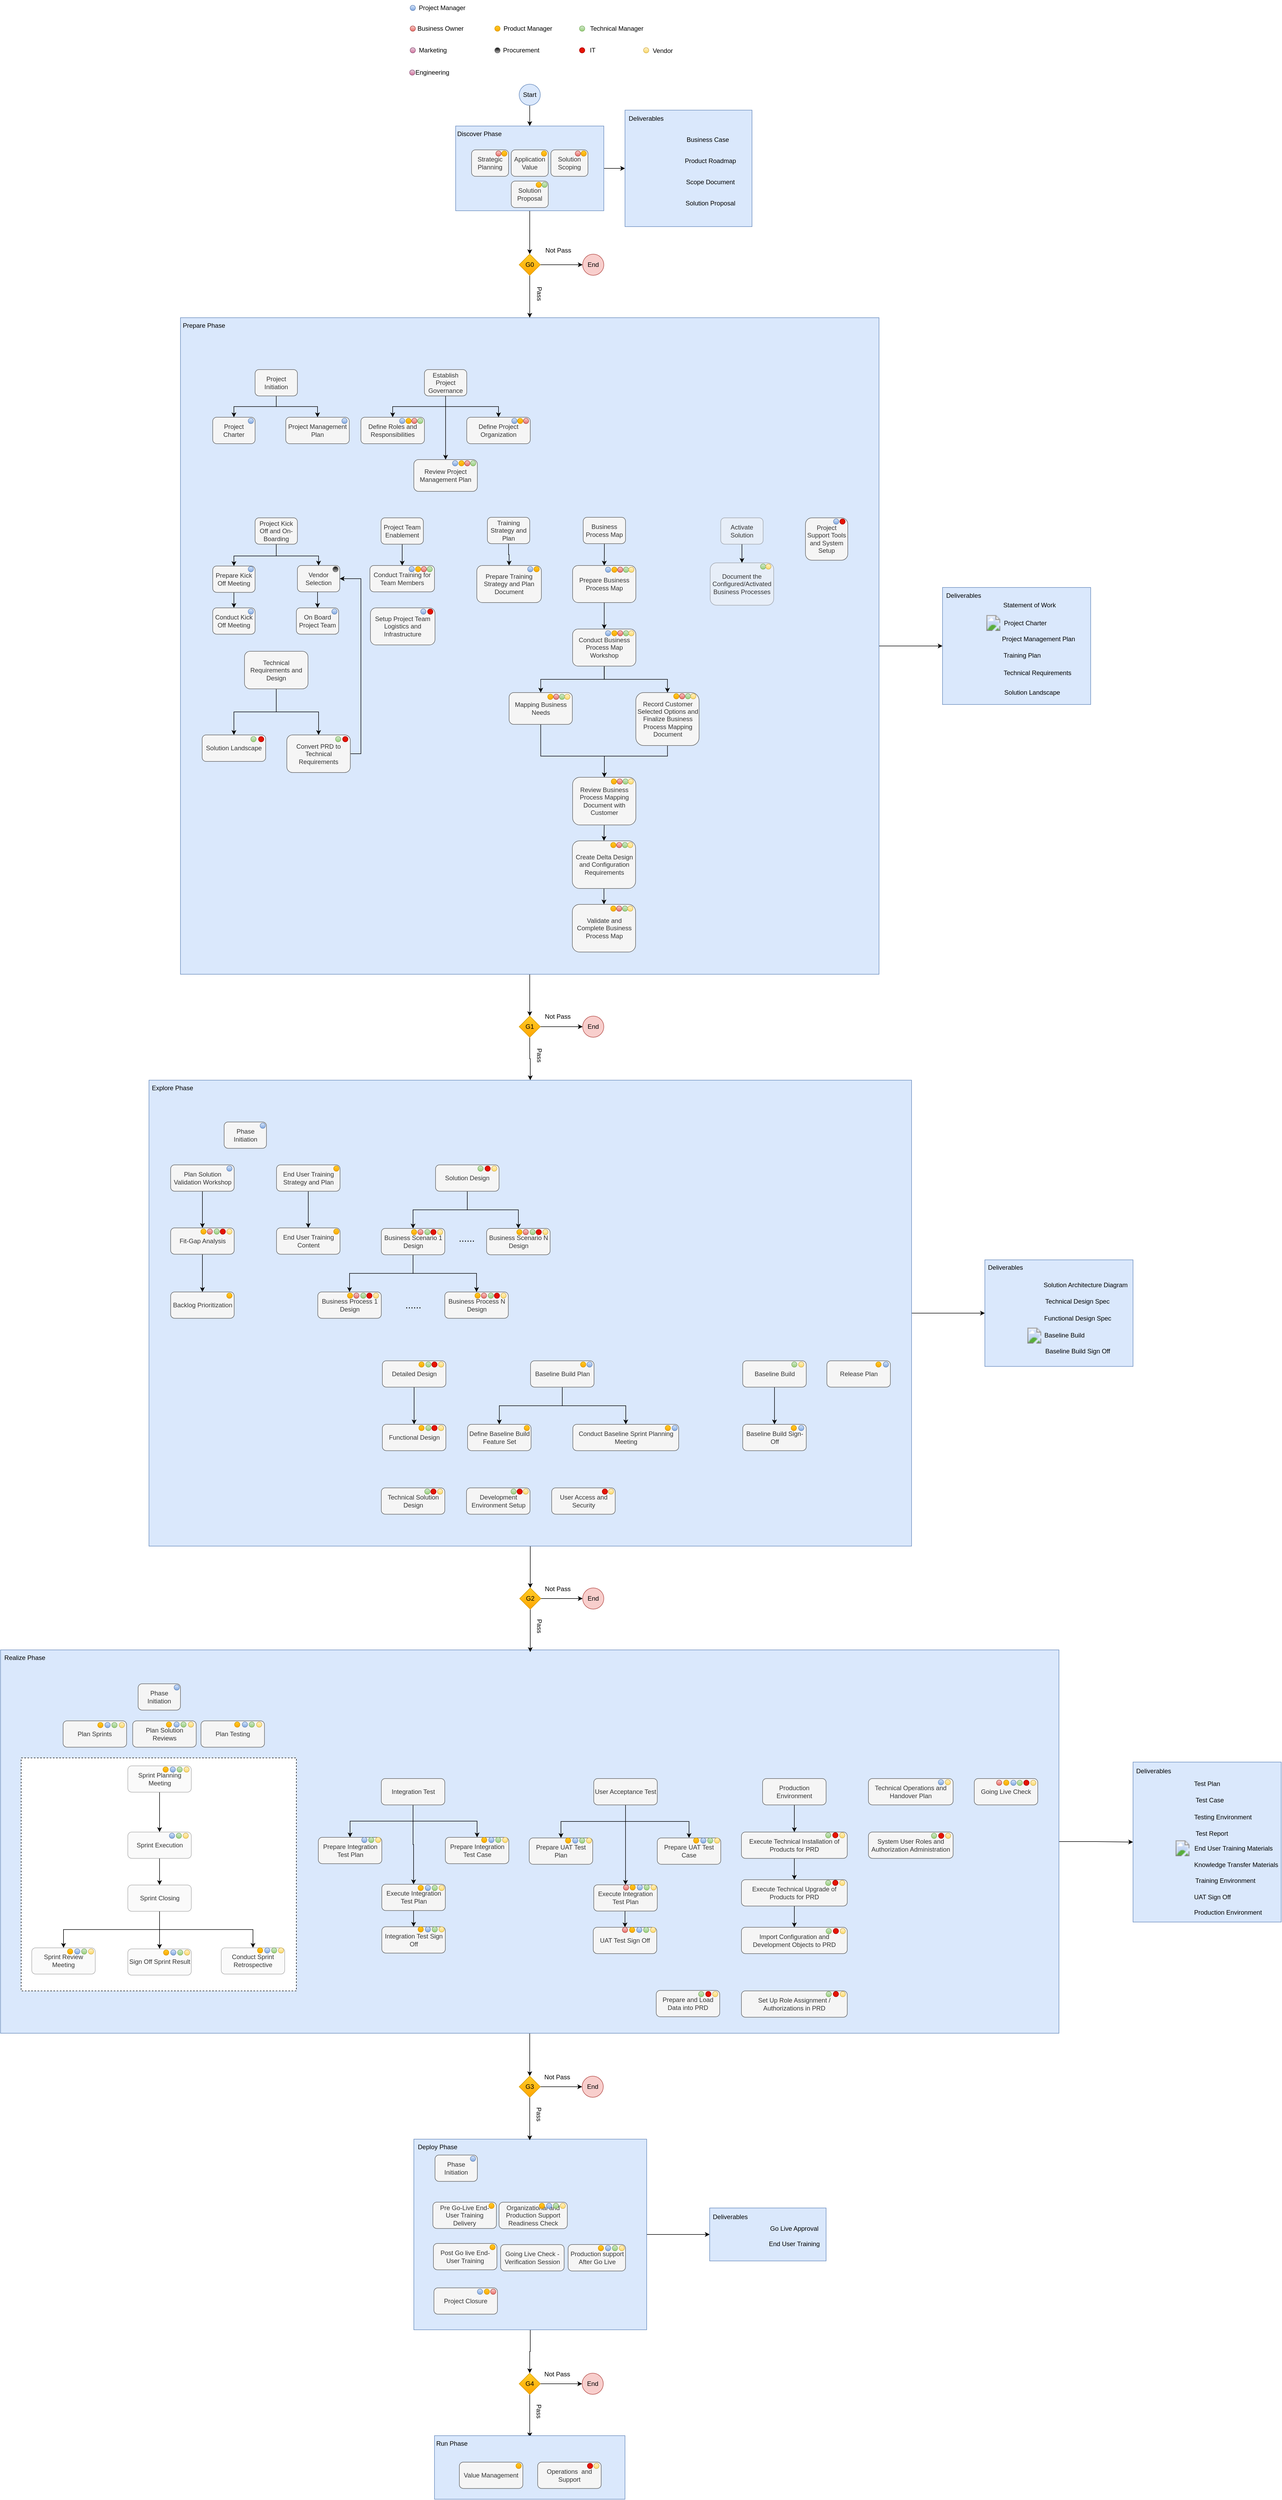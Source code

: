 <mxfile version="21.3.3" type="github">
  <diagram name="Page-1" id="3K4BW7Nwz-wgzblPC8a9">
    <mxGraphModel dx="3970" dy="2924" grid="1" gridSize="10" guides="1" tooltips="1" connect="1" arrows="1" fold="1" page="1" pageScale="1" pageWidth="850" pageHeight="1100" math="0" shadow="0">
      <root>
        <mxCell id="0" />
        <mxCell id="1" parent="0" />
        <mxCell id="dxlUqDjigB5NRZwQT11m-1" style="edgeStyle=orthogonalEdgeStyle;rounded=0;orthogonalLoop=1;jettySize=auto;html=1;exitX=1;exitY=0.5;exitDx=0;exitDy=0;entryX=0;entryY=0.5;entryDx=0;entryDy=0;" edge="1" parent="1" source="dxlUqDjigB5NRZwQT11m-3" target="dxlUqDjigB5NRZwQT11m-484">
          <mxGeometry relative="1" as="geometry" />
        </mxCell>
        <mxCell id="dxlUqDjigB5NRZwQT11m-2" style="edgeStyle=orthogonalEdgeStyle;rounded=0;orthogonalLoop=1;jettySize=auto;html=1;exitX=0.5;exitY=1;exitDx=0;exitDy=0;entryX=0.5;entryY=0;entryDx=0;entryDy=0;" edge="1" parent="1" source="dxlUqDjigB5NRZwQT11m-3" target="dxlUqDjigB5NRZwQT11m-515">
          <mxGeometry relative="1" as="geometry" />
        </mxCell>
        <mxCell id="dxlUqDjigB5NRZwQT11m-3" value="" style="rounded=0;whiteSpace=wrap;html=1;fillColor=#dae8fc;strokeColor=#6c8ebf;" vertex="1" parent="1">
          <mxGeometry x="201" y="3880" width="440" height="360" as="geometry" />
        </mxCell>
        <mxCell id="dxlUqDjigB5NRZwQT11m-4" style="edgeStyle=orthogonalEdgeStyle;rounded=0;orthogonalLoop=1;jettySize=auto;html=1;exitX=1;exitY=0.5;exitDx=0;exitDy=0;entryX=0;entryY=0.5;entryDx=0;entryDy=0;" edge="1" parent="1" source="dxlUqDjigB5NRZwQT11m-6" target="dxlUqDjigB5NRZwQT11m-466">
          <mxGeometry relative="1" as="geometry" />
        </mxCell>
        <mxCell id="dxlUqDjigB5NRZwQT11m-5" style="edgeStyle=orthogonalEdgeStyle;rounded=0;orthogonalLoop=1;jettySize=auto;html=1;exitX=0.5;exitY=1;exitDx=0;exitDy=0;entryX=0.5;entryY=0;entryDx=0;entryDy=0;" edge="1" parent="1" source="dxlUqDjigB5NRZwQT11m-6" target="dxlUqDjigB5NRZwQT11m-494">
          <mxGeometry relative="1" as="geometry" />
        </mxCell>
        <mxCell id="dxlUqDjigB5NRZwQT11m-6" value="" style="rounded=0;whiteSpace=wrap;html=1;fillColor=#dae8fc;strokeColor=#6c8ebf;" vertex="1" parent="1">
          <mxGeometry x="-580" y="2956.01" width="2000" height="723.99" as="geometry" />
        </mxCell>
        <mxCell id="dxlUqDjigB5NRZwQT11m-7" value="" style="rounded=0;whiteSpace=wrap;html=1;dashed=1;" vertex="1" parent="1">
          <mxGeometry x="-541" y="3160" width="520" height="440" as="geometry" />
        </mxCell>
        <mxCell id="dxlUqDjigB5NRZwQT11m-8" style="edgeStyle=orthogonalEdgeStyle;rounded=0;orthogonalLoop=1;jettySize=auto;html=1;exitX=0.5;exitY=1;exitDx=0;exitDy=0;entryX=0.5;entryY=0;entryDx=0;entryDy=0;" edge="1" parent="1" source="dxlUqDjigB5NRZwQT11m-10" target="dxlUqDjigB5NRZwQT11m-290">
          <mxGeometry relative="1" as="geometry" />
        </mxCell>
        <mxCell id="dxlUqDjigB5NRZwQT11m-9" style="edgeStyle=orthogonalEdgeStyle;rounded=0;orthogonalLoop=1;jettySize=auto;html=1;entryX=0;entryY=0.5;entryDx=0;entryDy=0;" edge="1" parent="1" source="dxlUqDjigB5NRZwQT11m-10" target="dxlUqDjigB5NRZwQT11m-454">
          <mxGeometry relative="1" as="geometry" />
        </mxCell>
        <mxCell id="dxlUqDjigB5NRZwQT11m-10" value="" style="rounded=0;whiteSpace=wrap;html=1;fillColor=#dae8fc;strokeColor=#6c8ebf;" vertex="1" parent="1">
          <mxGeometry x="-299.5" y="1880" width="1441" height="880" as="geometry" />
        </mxCell>
        <mxCell id="dxlUqDjigB5NRZwQT11m-11" style="edgeStyle=orthogonalEdgeStyle;rounded=0;orthogonalLoop=1;jettySize=auto;html=1;exitX=0.5;exitY=1;exitDx=0;exitDy=0;entryX=0.5;entryY=0;entryDx=0;entryDy=0;" edge="1" parent="1" source="dxlUqDjigB5NRZwQT11m-13" target="dxlUqDjigB5NRZwQT11m-198">
          <mxGeometry relative="1" as="geometry" />
        </mxCell>
        <mxCell id="dxlUqDjigB5NRZwQT11m-12" style="edgeStyle=orthogonalEdgeStyle;rounded=0;orthogonalLoop=1;jettySize=auto;html=1;entryX=0;entryY=0.5;entryDx=0;entryDy=0;" edge="1" parent="1" source="dxlUqDjigB5NRZwQT11m-13" target="dxlUqDjigB5NRZwQT11m-63">
          <mxGeometry relative="1" as="geometry" />
        </mxCell>
        <mxCell id="dxlUqDjigB5NRZwQT11m-13" value="" style="rounded=0;whiteSpace=wrap;html=1;fillColor=#dae8fc;strokeColor=#6c8ebf;" vertex="1" parent="1">
          <mxGeometry x="-240" y="440" width="1320" height="1240" as="geometry" />
        </mxCell>
        <mxCell id="dxlUqDjigB5NRZwQT11m-14" value="On Board Project Team" style="rounded=1;whiteSpace=wrap;html=1;fillColor=#f5f5f5;strokeColor=#666666;fontColor=#333333;" vertex="1" parent="1">
          <mxGeometry x="-21" y="988" width="80" height="49.71" as="geometry" />
        </mxCell>
        <mxCell id="dxlUqDjigB5NRZwQT11m-15" style="edgeStyle=orthogonalEdgeStyle;rounded=0;orthogonalLoop=1;jettySize=auto;html=1;exitX=0.5;exitY=1;exitDx=0;exitDy=0;entryX=0.5;entryY=0;entryDx=0;entryDy=0;" edge="1" parent="1" source="dxlUqDjigB5NRZwQT11m-16" target="dxlUqDjigB5NRZwQT11m-19">
          <mxGeometry relative="1" as="geometry" />
        </mxCell>
        <mxCell id="dxlUqDjigB5NRZwQT11m-16" value="Start" style="ellipse;whiteSpace=wrap;html=1;aspect=fixed;fillColor=#dae8fc;strokeColor=#6c8ebf;" vertex="1" parent="1">
          <mxGeometry x="400" y="-1" width="40" height="40" as="geometry" />
        </mxCell>
        <mxCell id="dxlUqDjigB5NRZwQT11m-17" style="edgeStyle=orthogonalEdgeStyle;rounded=0;orthogonalLoop=1;jettySize=auto;html=1;exitX=1;exitY=0.5;exitDx=0;exitDy=0;entryX=0;entryY=0.5;entryDx=0;entryDy=0;" edge="1" parent="1" source="dxlUqDjigB5NRZwQT11m-19" target="dxlUqDjigB5NRZwQT11m-36">
          <mxGeometry relative="1" as="geometry" />
        </mxCell>
        <mxCell id="dxlUqDjigB5NRZwQT11m-18" style="edgeStyle=orthogonalEdgeStyle;rounded=0;orthogonalLoop=1;jettySize=auto;html=1;exitX=0.5;exitY=1;exitDx=0;exitDy=0;entryX=0.5;entryY=0;entryDx=0;entryDy=0;" edge="1" parent="1" source="dxlUqDjigB5NRZwQT11m-19" target="dxlUqDjigB5NRZwQT11m-46">
          <mxGeometry relative="1" as="geometry" />
        </mxCell>
        <mxCell id="dxlUqDjigB5NRZwQT11m-19" value="" style="rounded=0;whiteSpace=wrap;html=1;fillColor=#dae8fc;strokeColor=#6c8ebf;" vertex="1" parent="1">
          <mxGeometry x="280" y="78" width="280" height="160" as="geometry" />
        </mxCell>
        <mxCell id="dxlUqDjigB5NRZwQT11m-20" value="Strategic Planning" style="rounded=1;whiteSpace=wrap;html=1;fillColor=#f5f5f5;strokeColor=#666666;fontColor=#333333;" vertex="1" parent="1">
          <mxGeometry x="310" y="123" width="70" height="50" as="geometry" />
        </mxCell>
        <mxCell id="dxlUqDjigB5NRZwQT11m-21" value="Application Value" style="rounded=1;whiteSpace=wrap;html=1;fillColor=#f5f5f5;strokeColor=#666666;fontColor=#333333;" vertex="1" parent="1">
          <mxGeometry x="385" y="123" width="70" height="50" as="geometry" />
        </mxCell>
        <mxCell id="dxlUqDjigB5NRZwQT11m-22" value="Solution Scoping" style="rounded=1;whiteSpace=wrap;html=1;fillColor=#f5f5f5;strokeColor=#666666;fontColor=#333333;" vertex="1" parent="1">
          <mxGeometry x="460" y="123" width="70" height="50" as="geometry" />
        </mxCell>
        <mxCell id="dxlUqDjigB5NRZwQT11m-23" value="Discover Phase" style="text;html=1;strokeColor=none;fillColor=none;align=center;verticalAlign=middle;whiteSpace=wrap;rounded=0;" vertex="1" parent="1">
          <mxGeometry x="280" y="78" width="90" height="30" as="geometry" />
        </mxCell>
        <mxCell id="dxlUqDjigB5NRZwQT11m-24" value="" style="ellipse;whiteSpace=wrap;html=1;aspect=fixed;fillColor=#ffcd28;gradientColor=#ffa500;strokeColor=#d79b00;" vertex="1" parent="1">
          <mxGeometry x="354" y="-111" width="10" height="10" as="geometry" />
        </mxCell>
        <mxCell id="dxlUqDjigB5NRZwQT11m-25" value="" style="ellipse;whiteSpace=wrap;html=1;aspect=fixed;fillColor=#f8cecc;gradientColor=#ea6b66;strokeColor=#b85450;" vertex="1" parent="1">
          <mxGeometry x="194" y="-111" width="10" height="10" as="geometry" />
        </mxCell>
        <mxCell id="dxlUqDjigB5NRZwQT11m-26" value="" style="ellipse;whiteSpace=wrap;html=1;aspect=fixed;fillColor=#d5e8d4;gradientColor=#97d077;strokeColor=#82b366;" vertex="1" parent="1">
          <mxGeometry x="514" y="-111" width="10" height="10" as="geometry" />
        </mxCell>
        <mxCell id="dxlUqDjigB5NRZwQT11m-27" value="" style="ellipse;whiteSpace=wrap;html=1;aspect=fixed;fillColor=#e6d0de;gradientColor=#d5739d;strokeColor=#996185;" vertex="1" parent="1">
          <mxGeometry x="194" y="-70" width="10" height="10" as="geometry" />
        </mxCell>
        <mxCell id="dxlUqDjigB5NRZwQT11m-28" value="" style="ellipse;whiteSpace=wrap;html=1;aspect=fixed;fillColor=#dae8fc;gradientColor=#7ea6e0;strokeColor=#6c8ebf;" vertex="1" parent="1">
          <mxGeometry x="194" y="-150" width="10" height="10" as="geometry" />
        </mxCell>
        <mxCell id="dxlUqDjigB5NRZwQT11m-29" value="Product Manager" style="text;html=1;strokeColor=none;fillColor=none;align=center;verticalAlign=middle;whiteSpace=wrap;rounded=0;" vertex="1" parent="1">
          <mxGeometry x="369" y="-111" width="95" height="10" as="geometry" />
        </mxCell>
        <mxCell id="dxlUqDjigB5NRZwQT11m-30" value="" style="ellipse;whiteSpace=wrap;html=1;aspect=fixed;fillColor=#ffcd28;gradientColor=#ffa500;strokeColor=#d79b00;" vertex="1" parent="1">
          <mxGeometry x="367" y="125" width="10" height="10" as="geometry" />
        </mxCell>
        <mxCell id="dxlUqDjigB5NRZwQT11m-31" value="Business Owner" style="text;html=1;strokeColor=none;fillColor=none;align=center;verticalAlign=middle;whiteSpace=wrap;rounded=0;" vertex="1" parent="1">
          <mxGeometry x="204" y="-111" width="95" height="10" as="geometry" />
        </mxCell>
        <mxCell id="dxlUqDjigB5NRZwQT11m-32" value="" style="ellipse;whiteSpace=wrap;html=1;aspect=fixed;fillColor=#f8cecc;gradientColor=#ea6b66;strokeColor=#b85450;" vertex="1" parent="1">
          <mxGeometry x="356" y="125" width="10" height="10" as="geometry" />
        </mxCell>
        <mxCell id="dxlUqDjigB5NRZwQT11m-33" value="" style="ellipse;whiteSpace=wrap;html=1;aspect=fixed;fillColor=#ffcd28;gradientColor=#ffa500;strokeColor=#d79b00;" vertex="1" parent="1">
          <mxGeometry x="442" y="125" width="10" height="10" as="geometry" />
        </mxCell>
        <mxCell id="dxlUqDjigB5NRZwQT11m-34" value="" style="ellipse;whiteSpace=wrap;html=1;aspect=fixed;fillColor=#ffcd28;gradientColor=#ffa500;strokeColor=#d79b00;" vertex="1" parent="1">
          <mxGeometry x="517" y="125" width="10" height="10" as="geometry" />
        </mxCell>
        <mxCell id="dxlUqDjigB5NRZwQT11m-35" value="" style="ellipse;whiteSpace=wrap;html=1;aspect=fixed;fillColor=#f8cecc;gradientColor=#ea6b66;strokeColor=#b85450;" vertex="1" parent="1">
          <mxGeometry x="506" y="125" width="10" height="10" as="geometry" />
        </mxCell>
        <mxCell id="dxlUqDjigB5NRZwQT11m-36" value="" style="rounded=0;whiteSpace=wrap;html=1;fillColor=#dae8fc;strokeColor=#6c8ebf;" vertex="1" parent="1">
          <mxGeometry x="600" y="48" width="240" height="220" as="geometry" />
        </mxCell>
        <mxCell id="dxlUqDjigB5NRZwQT11m-37" value="Business Case" style="text;html=1;strokeColor=none;fillColor=none;align=center;verticalAlign=middle;whiteSpace=wrap;rounded=0;" vertex="1" parent="1">
          <mxGeometry x="711" y="89" width="91" height="30" as="geometry" />
        </mxCell>
        <mxCell id="dxlUqDjigB5NRZwQT11m-38" value="Product Roadmap" style="text;html=1;strokeColor=none;fillColor=none;align=center;verticalAlign=middle;whiteSpace=wrap;rounded=0;" vertex="1" parent="1">
          <mxGeometry x="711" y="129" width="101" height="30" as="geometry" />
        </mxCell>
        <mxCell id="dxlUqDjigB5NRZwQT11m-39" value="" style="shape=image;imageAspect=0;aspect=fixed;verticalLabelPosition=bottom;verticalAlign=top;image=https://spoprod-a.akamaihd.net/files/fabric/assets/item-types/32/pptx.svg;" vertex="1" parent="1">
          <mxGeometry x="676" y="129" width="30" height="30" as="geometry" />
        </mxCell>
        <mxCell id="dxlUqDjigB5NRZwQT11m-40" value="" style="shape=image;imageAspect=0;aspect=fixed;verticalLabelPosition=bottom;verticalAlign=top;image=https://spoprod-a.akamaihd.net/files/fabric/assets/item-types/32/zip.svg;" vertex="1" parent="1">
          <mxGeometry x="676" y="88" width="30" height="30" as="geometry" />
        </mxCell>
        <mxCell id="dxlUqDjigB5NRZwQT11m-41" value="" style="shape=image;imageAspect=0;aspect=fixed;verticalLabelPosition=bottom;verticalAlign=top;image=https://spoprod-a.akamaihd.net/files/fabric/assets/item-types/32/docx.svg;" vertex="1" parent="1">
          <mxGeometry x="676" y="169" width="30" height="30" as="geometry" />
        </mxCell>
        <mxCell id="dxlUqDjigB5NRZwQT11m-42" value="Scope Document" style="text;html=1;strokeColor=none;fillColor=none;align=center;verticalAlign=middle;whiteSpace=wrap;rounded=0;" vertex="1" parent="1">
          <mxGeometry x="711" y="169" width="101" height="30" as="geometry" />
        </mxCell>
        <mxCell id="dxlUqDjigB5NRZwQT11m-43" value="Deliverables" style="text;html=1;strokeColor=none;fillColor=none;align=center;verticalAlign=middle;whiteSpace=wrap;rounded=0;" vertex="1" parent="1">
          <mxGeometry x="610" y="59" width="60" height="10" as="geometry" />
        </mxCell>
        <mxCell id="dxlUqDjigB5NRZwQT11m-44" style="edgeStyle=orthogonalEdgeStyle;rounded=0;orthogonalLoop=1;jettySize=auto;html=1;exitX=1;exitY=0.5;exitDx=0;exitDy=0;entryX=0;entryY=0.5;entryDx=0;entryDy=0;" edge="1" parent="1" source="dxlUqDjigB5NRZwQT11m-46" target="dxlUqDjigB5NRZwQT11m-56">
          <mxGeometry relative="1" as="geometry" />
        </mxCell>
        <mxCell id="dxlUqDjigB5NRZwQT11m-45" style="edgeStyle=orthogonalEdgeStyle;rounded=0;orthogonalLoop=1;jettySize=auto;html=1;exitX=0.5;exitY=1;exitDx=0;exitDy=0;" edge="1" parent="1" source="dxlUqDjigB5NRZwQT11m-46" target="dxlUqDjigB5NRZwQT11m-13">
          <mxGeometry relative="1" as="geometry" />
        </mxCell>
        <mxCell id="dxlUqDjigB5NRZwQT11m-46" value="G0" style="rhombus;whiteSpace=wrap;html=1;fillColor=#ffcd28;strokeColor=#d79b00;gradientColor=#ffa500;" vertex="1" parent="1">
          <mxGeometry x="400" y="320" width="40" height="40" as="geometry" />
        </mxCell>
        <mxCell id="dxlUqDjigB5NRZwQT11m-47" value="Solution Proposal" style="rounded=1;whiteSpace=wrap;html=1;fillColor=#f5f5f5;strokeColor=#666666;fontColor=#333333;" vertex="1" parent="1">
          <mxGeometry x="385" y="182" width="70" height="50" as="geometry" />
        </mxCell>
        <mxCell id="dxlUqDjigB5NRZwQT11m-48" value="Technical Manager" style="text;html=1;strokeColor=none;fillColor=none;align=center;verticalAlign=middle;whiteSpace=wrap;rounded=0;" vertex="1" parent="1">
          <mxGeometry x="529" y="-111" width="111" height="10" as="geometry" />
        </mxCell>
        <mxCell id="dxlUqDjigB5NRZwQT11m-49" value="" style="ellipse;whiteSpace=wrap;html=1;aspect=fixed;fillColor=#d5e8d4;gradientColor=#97d077;strokeColor=#82b366;" vertex="1" parent="1">
          <mxGeometry x="443" y="184" width="10" height="10" as="geometry" />
        </mxCell>
        <mxCell id="dxlUqDjigB5NRZwQT11m-50" value="" style="ellipse;whiteSpace=wrap;html=1;aspect=fixed;fillColor=#ffcd28;gradientColor=#ffa500;strokeColor=#d79b00;" vertex="1" parent="1">
          <mxGeometry x="432" y="184" width="10" height="10" as="geometry" />
        </mxCell>
        <mxCell id="dxlUqDjigB5NRZwQT11m-51" value="" style="shape=image;imageAspect=0;aspect=fixed;verticalLabelPosition=bottom;verticalAlign=top;image=https://contoso.storiesonboard.com/content/img/persona-avatars/avatar01.png?slug=guidemap;" vertex="1" parent="1">
          <mxGeometry x="159" y="-121" width="30" height="30" as="geometry" />
        </mxCell>
        <mxCell id="dxlUqDjigB5NRZwQT11m-52" value="" style="shape=image;imageAspect=0;aspect=fixed;verticalLabelPosition=bottom;verticalAlign=top;image=https://contoso.storiesonboard.com/content/img/persona-avatars/avatar02.png?slug=guidemap;" vertex="1" parent="1">
          <mxGeometry x="321" y="-121" width="30" height="30" as="geometry" />
        </mxCell>
        <mxCell id="dxlUqDjigB5NRZwQT11m-53" value="" style="shape=image;imageAspect=0;aspect=fixed;verticalLabelPosition=bottom;verticalAlign=top;image=https://contoso.storiesonboard.com/content/img/persona-avatars/avatar03.png?slug=guidemap;" vertex="1" parent="1">
          <mxGeometry x="479" y="-121" width="30" height="30" as="geometry" />
        </mxCell>
        <mxCell id="dxlUqDjigB5NRZwQT11m-54" value="" style="shape=image;imageAspect=0;aspect=fixed;verticalLabelPosition=bottom;verticalAlign=top;image=https://contoso.storiesonboard.com/content/img/persona-avatars/avatar04.png?slug=guidemap;" vertex="1" parent="1">
          <mxGeometry x="159" y="-80" width="30" height="30" as="geometry" />
        </mxCell>
        <mxCell id="dxlUqDjigB5NRZwQT11m-55" value="Marketing" style="text;html=1;strokeColor=none;fillColor=none;align=center;verticalAlign=middle;whiteSpace=wrap;rounded=0;" vertex="1" parent="1">
          <mxGeometry x="206.5" y="-70" width="60" height="10" as="geometry" />
        </mxCell>
        <mxCell id="dxlUqDjigB5NRZwQT11m-56" value="End" style="ellipse;whiteSpace=wrap;html=1;aspect=fixed;fillColor=#f8cecc;strokeColor=#b85450;" vertex="1" parent="1">
          <mxGeometry x="520" y="320" width="40" height="40" as="geometry" />
        </mxCell>
        <mxCell id="dxlUqDjigB5NRZwQT11m-57" value="Not Pass" style="text;html=1;strokeColor=none;fillColor=none;align=center;verticalAlign=middle;whiteSpace=wrap;rounded=0;" vertex="1" parent="1">
          <mxGeometry x="444" y="298" width="60" height="30" as="geometry" />
        </mxCell>
        <mxCell id="dxlUqDjigB5NRZwQT11m-58" value="Pass" style="text;html=1;strokeColor=none;fillColor=none;align=center;verticalAlign=middle;whiteSpace=wrap;rounded=0;rotation=90;" vertex="1" parent="1">
          <mxGeometry x="408" y="380" width="60" height="30" as="geometry" />
        </mxCell>
        <mxCell id="dxlUqDjigB5NRZwQT11m-59" value="Project Charter" style="rounded=1;whiteSpace=wrap;html=1;fillColor=#f5f5f5;strokeColor=#666666;fontColor=#333333;" vertex="1" parent="1">
          <mxGeometry x="-179" y="628" width="80" height="50" as="geometry" />
        </mxCell>
        <mxCell id="dxlUqDjigB5NRZwQT11m-60" value="" style="shape=image;imageAspect=0;aspect=fixed;verticalLabelPosition=bottom;verticalAlign=top;image=https://contoso.storiesonboard.com/content/img/persona-avatars/avatar00.png?slug=guidemap;" vertex="1" parent="1">
          <mxGeometry x="159" y="-160" width="30" height="30" as="geometry" />
        </mxCell>
        <mxCell id="dxlUqDjigB5NRZwQT11m-61" value="Project Manager" style="text;html=1;strokeColor=none;fillColor=none;align=center;verticalAlign=middle;whiteSpace=wrap;rounded=0;" vertex="1" parent="1">
          <mxGeometry x="206.5" y="-150" width="95" height="10" as="geometry" />
        </mxCell>
        <mxCell id="dxlUqDjigB5NRZwQT11m-62" value="" style="ellipse;whiteSpace=wrap;html=1;aspect=fixed;fillColor=#dae8fc;gradientColor=#7ea6e0;strokeColor=#6c8ebf;" vertex="1" parent="1">
          <mxGeometry x="-112" y="630" width="10" height="10" as="geometry" />
        </mxCell>
        <mxCell id="dxlUqDjigB5NRZwQT11m-63" value="" style="rounded=0;whiteSpace=wrap;html=1;fillColor=#dae8fc;strokeColor=#6c8ebf;" vertex="1" parent="1">
          <mxGeometry x="1200" y="949.5" width="280" height="221" as="geometry" />
        </mxCell>
        <mxCell id="dxlUqDjigB5NRZwQT11m-64" value="Deliverables" style="text;html=1;strokeColor=none;fillColor=none;align=center;verticalAlign=middle;whiteSpace=wrap;rounded=0;" vertex="1" parent="1">
          <mxGeometry x="1210" y="959.5" width="60" height="10" as="geometry" />
        </mxCell>
        <mxCell id="dxlUqDjigB5NRZwQT11m-65" value="Project Charter" style="text;html=1;strokeColor=none;fillColor=none;align=center;verticalAlign=middle;whiteSpace=wrap;rounded=0;" vertex="1" parent="1">
          <mxGeometry x="1311" y="1001.5" width="91" height="30" as="geometry" />
        </mxCell>
        <mxCell id="dxlUqDjigB5NRZwQT11m-66" value="" style="image;aspect=fixed;html=1;points=[];align=center;fontSize=12;image=https://spoprod-a.akamaihd.net/files/fabric/assets/item-types/32/html.svg;" vertex="1" parent="1">
          <mxGeometry x="1281" y="1001.5" width="30" height="30" as="geometry" />
        </mxCell>
        <mxCell id="dxlUqDjigB5NRZwQT11m-67" style="edgeStyle=orthogonalEdgeStyle;rounded=0;orthogonalLoop=1;jettySize=auto;html=1;exitX=0.5;exitY=1;exitDx=0;exitDy=0;entryX=0.5;entryY=0;entryDx=0;entryDy=0;" edge="1" parent="1" source="dxlUqDjigB5NRZwQT11m-69" target="dxlUqDjigB5NRZwQT11m-59">
          <mxGeometry relative="1" as="geometry" />
        </mxCell>
        <mxCell id="dxlUqDjigB5NRZwQT11m-68" style="edgeStyle=orthogonalEdgeStyle;rounded=0;orthogonalLoop=1;jettySize=auto;html=1;exitX=0.5;exitY=1;exitDx=0;exitDy=0;" edge="1" parent="1" source="dxlUqDjigB5NRZwQT11m-69" target="dxlUqDjigB5NRZwQT11m-70">
          <mxGeometry relative="1" as="geometry" />
        </mxCell>
        <mxCell id="dxlUqDjigB5NRZwQT11m-69" value="Project Initiation" style="rounded=1;whiteSpace=wrap;html=1;fillColor=#f5f5f5;strokeColor=#666666;fontColor=#333333;" vertex="1" parent="1">
          <mxGeometry x="-99" y="538" width="80" height="49.71" as="geometry" />
        </mxCell>
        <mxCell id="dxlUqDjigB5NRZwQT11m-70" value="Project Management Plan" style="rounded=1;whiteSpace=wrap;html=1;fillColor=#f5f5f5;strokeColor=#666666;fontColor=#333333;" vertex="1" parent="1">
          <mxGeometry x="-41" y="628" width="120" height="50" as="geometry" />
        </mxCell>
        <mxCell id="dxlUqDjigB5NRZwQT11m-71" value="" style="ellipse;whiteSpace=wrap;html=1;aspect=fixed;fillColor=#dae8fc;gradientColor=#7ea6e0;strokeColor=#6c8ebf;" vertex="1" parent="1">
          <mxGeometry x="65" y="630" width="10" height="10" as="geometry" />
        </mxCell>
        <mxCell id="dxlUqDjigB5NRZwQT11m-72" value="" style="shape=image;imageAspect=0;aspect=fixed;verticalLabelPosition=bottom;verticalAlign=top;image=https://spoprod-a.akamaihd.net/files/fabric/assets/item-types/32/mpp.svg;" vertex="1" parent="1">
          <mxGeometry x="1281" y="1031.5" width="30" height="30" as="geometry" />
        </mxCell>
        <mxCell id="dxlUqDjigB5NRZwQT11m-73" value="Project Management Plan" style="text;html=1;strokeColor=none;fillColor=none;align=center;verticalAlign=middle;whiteSpace=wrap;rounded=0;" vertex="1" parent="1">
          <mxGeometry x="1311" y="1031.5" width="141" height="30" as="geometry" />
        </mxCell>
        <mxCell id="dxlUqDjigB5NRZwQT11m-74" style="edgeStyle=orthogonalEdgeStyle;rounded=0;orthogonalLoop=1;jettySize=auto;html=1;exitX=0.5;exitY=1;exitDx=0;exitDy=0;" edge="1" parent="1" source="dxlUqDjigB5NRZwQT11m-77" target="dxlUqDjigB5NRZwQT11m-78">
          <mxGeometry relative="1" as="geometry" />
        </mxCell>
        <mxCell id="dxlUqDjigB5NRZwQT11m-75" style="edgeStyle=orthogonalEdgeStyle;rounded=0;orthogonalLoop=1;jettySize=auto;html=1;exitX=0.5;exitY=1;exitDx=0;exitDy=0;entryX=0.5;entryY=0;entryDx=0;entryDy=0;" edge="1" parent="1" source="dxlUqDjigB5NRZwQT11m-77" target="dxlUqDjigB5NRZwQT11m-79">
          <mxGeometry relative="1" as="geometry" />
        </mxCell>
        <mxCell id="dxlUqDjigB5NRZwQT11m-76" style="edgeStyle=orthogonalEdgeStyle;rounded=0;orthogonalLoop=1;jettySize=auto;html=1;exitX=0.5;exitY=1;exitDx=0;exitDy=0;" edge="1" parent="1" source="dxlUqDjigB5NRZwQT11m-77" target="dxlUqDjigB5NRZwQT11m-83">
          <mxGeometry relative="1" as="geometry" />
        </mxCell>
        <mxCell id="dxlUqDjigB5NRZwQT11m-77" value="Establish Project Governance" style="rounded=1;whiteSpace=wrap;html=1;fillColor=#f5f5f5;strokeColor=#666666;fontColor=#333333;" vertex="1" parent="1">
          <mxGeometry x="221" y="538" width="80" height="49.71" as="geometry" />
        </mxCell>
        <mxCell id="dxlUqDjigB5NRZwQT11m-78" value="Define Roles and Responsibilities" style="rounded=1;whiteSpace=wrap;html=1;fillColor=#f5f5f5;strokeColor=#666666;fontColor=#333333;" vertex="1" parent="1">
          <mxGeometry x="101" y="628" width="120" height="50" as="geometry" />
        </mxCell>
        <mxCell id="dxlUqDjigB5NRZwQT11m-79" value="Define Project Organization" style="rounded=1;whiteSpace=wrap;html=1;fillColor=#f5f5f5;strokeColor=#666666;fontColor=#333333;" vertex="1" parent="1">
          <mxGeometry x="301" y="628" width="120" height="50" as="geometry" />
        </mxCell>
        <mxCell id="dxlUqDjigB5NRZwQT11m-80" value="" style="ellipse;whiteSpace=wrap;html=1;aspect=fixed;fillColor=#dae8fc;gradientColor=#7ea6e0;strokeColor=#6c8ebf;" vertex="1" parent="1">
          <mxGeometry x="386" y="630" width="10" height="10" as="geometry" />
        </mxCell>
        <mxCell id="dxlUqDjigB5NRZwQT11m-81" value="" style="ellipse;whiteSpace=wrap;html=1;aspect=fixed;fillColor=#ffcd28;gradientColor=#ffa500;strokeColor=#d79b00;" vertex="1" parent="1">
          <mxGeometry x="397" y="630" width="10" height="10" as="geometry" />
        </mxCell>
        <mxCell id="dxlUqDjigB5NRZwQT11m-82" value="" style="ellipse;whiteSpace=wrap;html=1;aspect=fixed;fillColor=#f8cecc;gradientColor=#ea6b66;strokeColor=#b85450;" vertex="1" parent="1">
          <mxGeometry x="408" y="630" width="10" height="10" as="geometry" />
        </mxCell>
        <mxCell id="dxlUqDjigB5NRZwQT11m-83" value="Review Project Management Plan" style="rounded=1;whiteSpace=wrap;html=1;fillColor=#f5f5f5;strokeColor=#666666;fontColor=#333333;" vertex="1" parent="1">
          <mxGeometry x="201" y="708" width="120" height="60" as="geometry" />
        </mxCell>
        <mxCell id="dxlUqDjigB5NRZwQT11m-84" value="" style="ellipse;whiteSpace=wrap;html=1;aspect=fixed;fillColor=#dae8fc;gradientColor=#7ea6e0;strokeColor=#6c8ebf;" vertex="1" parent="1">
          <mxGeometry x="274" y="710" width="10" height="10" as="geometry" />
        </mxCell>
        <mxCell id="dxlUqDjigB5NRZwQT11m-85" value="" style="ellipse;whiteSpace=wrap;html=1;aspect=fixed;fillColor=#ffcd28;gradientColor=#ffa500;strokeColor=#d79b00;" vertex="1" parent="1">
          <mxGeometry x="286" y="710" width="10" height="10" as="geometry" />
        </mxCell>
        <mxCell id="dxlUqDjigB5NRZwQT11m-86" value="" style="ellipse;whiteSpace=wrap;html=1;aspect=fixed;fillColor=#f8cecc;gradientColor=#ea6b66;strokeColor=#b85450;" vertex="1" parent="1">
          <mxGeometry x="297" y="710" width="10" height="10" as="geometry" />
        </mxCell>
        <mxCell id="dxlUqDjigB5NRZwQT11m-87" value="" style="ellipse;whiteSpace=wrap;html=1;aspect=fixed;fillColor=#d5e8d4;gradientColor=#97d077;strokeColor=#82b366;" vertex="1" parent="1">
          <mxGeometry x="308" y="710" width="10" height="10" as="geometry" />
        </mxCell>
        <mxCell id="dxlUqDjigB5NRZwQT11m-88" value="" style="shape=image;imageAspect=0;aspect=fixed;verticalLabelPosition=bottom;verticalAlign=top;image=https://spoprod-a.akamaihd.net/files/fabric/assets/item-types/32/docx.svg;" vertex="1" parent="1">
          <mxGeometry x="676" y="209" width="30" height="30" as="geometry" />
        </mxCell>
        <mxCell id="dxlUqDjigB5NRZwQT11m-89" value="Solution Proposal" style="text;html=1;strokeColor=none;fillColor=none;align=center;verticalAlign=middle;whiteSpace=wrap;rounded=0;" vertex="1" parent="1">
          <mxGeometry x="711" y="209" width="101" height="30" as="geometry" />
        </mxCell>
        <mxCell id="dxlUqDjigB5NRZwQT11m-90" value="" style="ellipse;whiteSpace=wrap;html=1;aspect=fixed;fillColor=#dae8fc;gradientColor=#7ea6e0;strokeColor=#6c8ebf;" vertex="1" parent="1">
          <mxGeometry x="174" y="630" width="10" height="10" as="geometry" />
        </mxCell>
        <mxCell id="dxlUqDjigB5NRZwQT11m-91" value="" style="ellipse;whiteSpace=wrap;html=1;aspect=fixed;fillColor=#ffcd28;gradientColor=#ffa500;strokeColor=#d79b00;" vertex="1" parent="1">
          <mxGeometry x="186" y="630" width="10" height="10" as="geometry" />
        </mxCell>
        <mxCell id="dxlUqDjigB5NRZwQT11m-92" value="" style="ellipse;whiteSpace=wrap;html=1;aspect=fixed;fillColor=#f8cecc;gradientColor=#ea6b66;strokeColor=#b85450;" vertex="1" parent="1">
          <mxGeometry x="197" y="630" width="10" height="10" as="geometry" />
        </mxCell>
        <mxCell id="dxlUqDjigB5NRZwQT11m-93" value="" style="ellipse;whiteSpace=wrap;html=1;aspect=fixed;fillColor=#d5e8d4;gradientColor=#97d077;strokeColor=#82b366;" vertex="1" parent="1">
          <mxGeometry x="208" y="630" width="10" height="10" as="geometry" />
        </mxCell>
        <mxCell id="dxlUqDjigB5NRZwQT11m-94" style="edgeStyle=orthogonalEdgeStyle;rounded=0;orthogonalLoop=1;jettySize=auto;html=1;exitX=0.5;exitY=1;exitDx=0;exitDy=0;entryX=0.5;entryY=0;entryDx=0;entryDy=0;" edge="1" parent="1" source="dxlUqDjigB5NRZwQT11m-96" target="dxlUqDjigB5NRZwQT11m-98">
          <mxGeometry relative="1" as="geometry">
            <Array as="points">
              <mxPoint x="-59" y="890" />
              <mxPoint x="-139" y="890" />
            </Array>
          </mxGeometry>
        </mxCell>
        <mxCell id="dxlUqDjigB5NRZwQT11m-95" style="edgeStyle=orthogonalEdgeStyle;rounded=0;orthogonalLoop=1;jettySize=auto;html=1;exitX=0.5;exitY=1;exitDx=0;exitDy=0;entryX=0.5;entryY=0;entryDx=0;entryDy=0;" edge="1" parent="1" source="dxlUqDjigB5NRZwQT11m-96" target="dxlUqDjigB5NRZwQT11m-103">
          <mxGeometry relative="1" as="geometry">
            <Array as="points">
              <mxPoint x="-59" y="890" />
              <mxPoint x="21" y="890" />
            </Array>
          </mxGeometry>
        </mxCell>
        <mxCell id="dxlUqDjigB5NRZwQT11m-96" value="Project Kick Off and On-Boarding" style="rounded=1;whiteSpace=wrap;html=1;fillColor=#f5f5f5;strokeColor=#666666;fontColor=#333333;" vertex="1" parent="1">
          <mxGeometry x="-99" y="818" width="80" height="49.71" as="geometry" />
        </mxCell>
        <mxCell id="dxlUqDjigB5NRZwQT11m-97" style="edgeStyle=orthogonalEdgeStyle;rounded=0;orthogonalLoop=1;jettySize=auto;html=1;exitX=0.5;exitY=1;exitDx=0;exitDy=0;entryX=0.5;entryY=0;entryDx=0;entryDy=0;" edge="1" parent="1" source="dxlUqDjigB5NRZwQT11m-98" target="dxlUqDjigB5NRZwQT11m-100">
          <mxGeometry relative="1" as="geometry" />
        </mxCell>
        <mxCell id="dxlUqDjigB5NRZwQT11m-98" value="Prepare Kick Off Meeting" style="rounded=1;whiteSpace=wrap;html=1;fillColor=#f5f5f5;strokeColor=#666666;fontColor=#333333;" vertex="1" parent="1">
          <mxGeometry x="-179" y="909" width="80" height="49.71" as="geometry" />
        </mxCell>
        <mxCell id="dxlUqDjigB5NRZwQT11m-99" value="" style="ellipse;whiteSpace=wrap;html=1;aspect=fixed;fillColor=#dae8fc;gradientColor=#7ea6e0;strokeColor=#6c8ebf;" vertex="1" parent="1">
          <mxGeometry x="-112" y="910" width="10" height="10" as="geometry" />
        </mxCell>
        <mxCell id="dxlUqDjigB5NRZwQT11m-100" value="Conduct Kick Off Meeting" style="rounded=1;whiteSpace=wrap;html=1;fillColor=#f5f5f5;strokeColor=#666666;fontColor=#333333;" vertex="1" parent="1">
          <mxGeometry x="-179" y="988" width="80" height="49.71" as="geometry" />
        </mxCell>
        <mxCell id="dxlUqDjigB5NRZwQT11m-101" value="" style="ellipse;whiteSpace=wrap;html=1;aspect=fixed;fillColor=#dae8fc;gradientColor=#7ea6e0;strokeColor=#6c8ebf;" vertex="1" parent="1">
          <mxGeometry x="-112" y="990" width="10" height="10" as="geometry" />
        </mxCell>
        <mxCell id="dxlUqDjigB5NRZwQT11m-102" style="edgeStyle=orthogonalEdgeStyle;rounded=0;orthogonalLoop=1;jettySize=auto;html=1;exitX=0.5;exitY=1;exitDx=0;exitDy=0;entryX=0.5;entryY=0;entryDx=0;entryDy=0;" edge="1" parent="1" source="dxlUqDjigB5NRZwQT11m-103" target="dxlUqDjigB5NRZwQT11m-14">
          <mxGeometry relative="1" as="geometry" />
        </mxCell>
        <mxCell id="dxlUqDjigB5NRZwQT11m-103" value="Vendor Selection" style="rounded=1;whiteSpace=wrap;html=1;fillColor=#f5f5f5;strokeColor=#666666;fontColor=#333333;" vertex="1" parent="1">
          <mxGeometry x="-19" y="908" width="80" height="49.71" as="geometry" />
        </mxCell>
        <mxCell id="dxlUqDjigB5NRZwQT11m-104" value="" style="ellipse;whiteSpace=wrap;html=1;aspect=fixed;fillColor=#dae8fc;gradientColor=#7ea6e0;strokeColor=#6c8ebf;" vertex="1" parent="1">
          <mxGeometry x="46" y="990" width="10" height="10" as="geometry" />
        </mxCell>
        <mxCell id="dxlUqDjigB5NRZwQT11m-105" value="" style="shape=image;imageAspect=0;aspect=fixed;verticalLabelPosition=bottom;verticalAlign=top;image=https://contoso.storiesonboard.com/content/img/persona-avatars/avatar05.png?slug=guidemap;" vertex="1" parent="1">
          <mxGeometry x="321" y="-80" width="30" height="30" as="geometry" />
        </mxCell>
        <mxCell id="dxlUqDjigB5NRZwQT11m-106" value="Procurement" style="text;html=1;strokeColor=none;fillColor=none;align=center;verticalAlign=middle;whiteSpace=wrap;rounded=0;" vertex="1" parent="1">
          <mxGeometry x="369" y="-70" width="70" height="10" as="geometry" />
        </mxCell>
        <mxCell id="dxlUqDjigB5NRZwQT11m-107" value="" style="ellipse;whiteSpace=wrap;html=1;aspect=fixed;fillColor=#000000;gradientColor=#b3b3b3;strokeColor=#666666;" vertex="1" parent="1">
          <mxGeometry x="48" y="910" width="10" height="10" as="geometry" />
        </mxCell>
        <mxCell id="dxlUqDjigB5NRZwQT11m-108" value="" style="ellipse;whiteSpace=wrap;html=1;aspect=fixed;fillColor=#000000;gradientColor=#b3b3b3;strokeColor=#666666;" vertex="1" parent="1">
          <mxGeometry x="354" y="-70" width="10" height="10" as="geometry" />
        </mxCell>
        <mxCell id="dxlUqDjigB5NRZwQT11m-109" style="edgeStyle=orthogonalEdgeStyle;rounded=0;orthogonalLoop=1;jettySize=auto;html=1;exitX=0.5;exitY=1;exitDx=0;exitDy=0;entryX=0.5;entryY=0;entryDx=0;entryDy=0;" edge="1" parent="1" source="dxlUqDjigB5NRZwQT11m-110" target="dxlUqDjigB5NRZwQT11m-111">
          <mxGeometry relative="1" as="geometry" />
        </mxCell>
        <mxCell id="dxlUqDjigB5NRZwQT11m-110" value="Project Team Enablement" style="rounded=1;whiteSpace=wrap;html=1;fillColor=#f5f5f5;strokeColor=#666666;fontColor=#333333;" vertex="1" parent="1">
          <mxGeometry x="139" y="818" width="80" height="49.71" as="geometry" />
        </mxCell>
        <mxCell id="dxlUqDjigB5NRZwQT11m-111" value="Conduct Training for Team Members" style="rounded=1;whiteSpace=wrap;html=1;fillColor=#f5f5f5;strokeColor=#666666;fontColor=#333333;" vertex="1" parent="1">
          <mxGeometry x="118" y="908" width="122" height="49.71" as="geometry" />
        </mxCell>
        <mxCell id="dxlUqDjigB5NRZwQT11m-112" value="" style="ellipse;whiteSpace=wrap;html=1;aspect=fixed;fillColor=#dae8fc;gradientColor=#7ea6e0;strokeColor=#6c8ebf;" vertex="1" parent="1">
          <mxGeometry x="192" y="910" width="10" height="10" as="geometry" />
        </mxCell>
        <mxCell id="dxlUqDjigB5NRZwQT11m-113" value="" style="ellipse;whiteSpace=wrap;html=1;aspect=fixed;fillColor=#ffcd28;gradientColor=#ffa500;strokeColor=#d79b00;" vertex="1" parent="1">
          <mxGeometry x="204" y="910" width="10" height="10" as="geometry" />
        </mxCell>
        <mxCell id="dxlUqDjigB5NRZwQT11m-114" value="" style="ellipse;whiteSpace=wrap;html=1;aspect=fixed;fillColor=#f8cecc;gradientColor=#ea6b66;strokeColor=#b85450;" vertex="1" parent="1">
          <mxGeometry x="215" y="910" width="10" height="10" as="geometry" />
        </mxCell>
        <mxCell id="dxlUqDjigB5NRZwQT11m-115" value="" style="ellipse;whiteSpace=wrap;html=1;aspect=fixed;fillColor=#d5e8d4;gradientColor=#97d077;strokeColor=#82b366;" vertex="1" parent="1">
          <mxGeometry x="226" y="910" width="10" height="10" as="geometry" />
        </mxCell>
        <mxCell id="dxlUqDjigB5NRZwQT11m-116" value="Setup Project Team Logistics and Infrastructure" style="rounded=1;whiteSpace=wrap;html=1;fillColor=#f5f5f5;strokeColor=#666666;fontColor=#333333;" vertex="1" parent="1">
          <mxGeometry x="119" y="988" width="122" height="70" as="geometry" />
        </mxCell>
        <mxCell id="dxlUqDjigB5NRZwQT11m-117" value="" style="ellipse;whiteSpace=wrap;html=1;aspect=fixed;fillColor=#dae8fc;gradientColor=#7ea6e0;strokeColor=#6c8ebf;" vertex="1" parent="1">
          <mxGeometry x="214" y="990.15" width="10" height="10" as="geometry" />
        </mxCell>
        <mxCell id="dxlUqDjigB5NRZwQT11m-118" value="" style="ellipse;whiteSpace=wrap;html=1;aspect=fixed;fillColor=#e51400;strokeColor=#B20000;fontColor=#ffffff;" vertex="1" parent="1">
          <mxGeometry x="514" y="-70" width="10" height="10" as="geometry" />
        </mxCell>
        <mxCell id="dxlUqDjigB5NRZwQT11m-119" value="" style="shape=image;imageAspect=0;aspect=fixed;verticalLabelPosition=bottom;verticalAlign=top;image=https://contoso.storiesonboard.com/content/img/persona-avatars/avatar06.png?slug=guidemap;" vertex="1" parent="1">
          <mxGeometry x="479" y="-80" width="30" height="30" as="geometry" />
        </mxCell>
        <mxCell id="dxlUqDjigB5NRZwQT11m-120" value="IT" style="text;html=1;strokeColor=none;fillColor=none;align=center;verticalAlign=middle;whiteSpace=wrap;rounded=0;" vertex="1" parent="1">
          <mxGeometry x="529" y="-70" width="20" height="10" as="geometry" />
        </mxCell>
        <mxCell id="dxlUqDjigB5NRZwQT11m-121" value="" style="ellipse;whiteSpace=wrap;html=1;aspect=fixed;fillColor=#e51400;strokeColor=#B20000;fontColor=#ffffff;" vertex="1" parent="1">
          <mxGeometry x="227" y="990.15" width="10" height="10" as="geometry" />
        </mxCell>
        <mxCell id="dxlUqDjigB5NRZwQT11m-122" style="edgeStyle=orthogonalEdgeStyle;rounded=0;orthogonalLoop=1;jettySize=auto;html=1;exitX=0.5;exitY=1;exitDx=0;exitDy=0;" edge="1" parent="1" source="dxlUqDjigB5NRZwQT11m-123" target="dxlUqDjigB5NRZwQT11m-124">
          <mxGeometry relative="1" as="geometry" />
        </mxCell>
        <mxCell id="dxlUqDjigB5NRZwQT11m-123" value="Training Strategy and Plan" style="rounded=1;whiteSpace=wrap;html=1;fillColor=#f5f5f5;strokeColor=#666666;fontColor=#333333;" vertex="1" parent="1">
          <mxGeometry x="340" y="817" width="80" height="49.71" as="geometry" />
        </mxCell>
        <mxCell id="dxlUqDjigB5NRZwQT11m-124" value="Prepare Training Strategy and Plan Document" style="rounded=1;whiteSpace=wrap;html=1;fillColor=#f5f5f5;strokeColor=#666666;fontColor=#333333;" vertex="1" parent="1">
          <mxGeometry x="320" y="908" width="122" height="70" as="geometry" />
        </mxCell>
        <mxCell id="dxlUqDjigB5NRZwQT11m-125" value="" style="ellipse;whiteSpace=wrap;html=1;aspect=fixed;fillColor=#dae8fc;gradientColor=#7ea6e0;strokeColor=#6c8ebf;" vertex="1" parent="1">
          <mxGeometry x="416" y="910" width="10" height="10" as="geometry" />
        </mxCell>
        <mxCell id="dxlUqDjigB5NRZwQT11m-126" value="" style="ellipse;whiteSpace=wrap;html=1;aspect=fixed;fillColor=#ffcd28;gradientColor=#ffa500;strokeColor=#d79b00;" vertex="1" parent="1">
          <mxGeometry x="428" y="910" width="10" height="10" as="geometry" />
        </mxCell>
        <mxCell id="dxlUqDjigB5NRZwQT11m-127" style="edgeStyle=orthogonalEdgeStyle;rounded=0;orthogonalLoop=1;jettySize=auto;html=1;exitX=0.5;exitY=1;exitDx=0;exitDy=0;" edge="1" parent="1" source="dxlUqDjigB5NRZwQT11m-128" target="dxlUqDjigB5NRZwQT11m-130">
          <mxGeometry relative="1" as="geometry" />
        </mxCell>
        <mxCell id="dxlUqDjigB5NRZwQT11m-128" value="Business Process Map" style="rounded=1;whiteSpace=wrap;html=1;fillColor=#f5f5f5;strokeColor=#666666;fontColor=#333333;" vertex="1" parent="1">
          <mxGeometry x="521" y="817" width="80" height="49.71" as="geometry" />
        </mxCell>
        <mxCell id="dxlUqDjigB5NRZwQT11m-129" style="edgeStyle=orthogonalEdgeStyle;rounded=0;orthogonalLoop=1;jettySize=auto;html=1;exitX=0.5;exitY=1;exitDx=0;exitDy=0;entryX=0.5;entryY=0;entryDx=0;entryDy=0;" edge="1" parent="1" source="dxlUqDjigB5NRZwQT11m-130" target="dxlUqDjigB5NRZwQT11m-140">
          <mxGeometry relative="1" as="geometry" />
        </mxCell>
        <mxCell id="dxlUqDjigB5NRZwQT11m-130" value="Prepare Business Process Map" style="rounded=1;whiteSpace=wrap;html=1;fillColor=#f5f5f5;strokeColor=#666666;fontColor=#333333;" vertex="1" parent="1">
          <mxGeometry x="501" y="908" width="119.5" height="70" as="geometry" />
        </mxCell>
        <mxCell id="dxlUqDjigB5NRZwQT11m-131" value="" style="ellipse;whiteSpace=wrap;html=1;aspect=fixed;fillColor=#dae8fc;gradientColor=#7ea6e0;strokeColor=#6c8ebf;" vertex="1" parent="1">
          <mxGeometry x="563" y="911" width="10" height="10" as="geometry" />
        </mxCell>
        <mxCell id="dxlUqDjigB5NRZwQT11m-132" value="" style="ellipse;whiteSpace=wrap;html=1;aspect=fixed;fillColor=#ffcd28;gradientColor=#ffa500;strokeColor=#d79b00;" vertex="1" parent="1">
          <mxGeometry x="575" y="911" width="10" height="10" as="geometry" />
        </mxCell>
        <mxCell id="dxlUqDjigB5NRZwQT11m-133" value="" style="ellipse;whiteSpace=wrap;html=1;aspect=fixed;fillColor=#f8cecc;gradientColor=#ea6b66;strokeColor=#b85450;" vertex="1" parent="1">
          <mxGeometry x="586" y="911" width="10" height="10" as="geometry" />
        </mxCell>
        <mxCell id="dxlUqDjigB5NRZwQT11m-134" value="" style="ellipse;whiteSpace=wrap;html=1;aspect=fixed;fillColor=#d5e8d4;gradientColor=#97d077;strokeColor=#82b366;" vertex="1" parent="1">
          <mxGeometry x="597" y="911" width="10" height="10" as="geometry" />
        </mxCell>
        <mxCell id="dxlUqDjigB5NRZwQT11m-135" value="" style="shape=image;imageAspect=0;aspect=fixed;verticalLabelPosition=bottom;verticalAlign=top;image=https://contoso.storiesonboard.com/content/img/persona-avatars/avatar07.png?slug=guidemap;" vertex="1" parent="1">
          <mxGeometry x="599" y="-80" width="30" height="30" as="geometry" />
        </mxCell>
        <mxCell id="dxlUqDjigB5NRZwQT11m-136" value="Vendor" style="text;html=1;strokeColor=none;fillColor=none;align=center;verticalAlign=middle;whiteSpace=wrap;rounded=0;" vertex="1" parent="1">
          <mxGeometry x="651" y="-69" width="41" height="10" as="geometry" />
        </mxCell>
        <mxCell id="dxlUqDjigB5NRZwQT11m-137" value="" style="ellipse;whiteSpace=wrap;html=1;aspect=fixed;fillColor=#fff2cc;strokeColor=#d6b656;gradientColor=#ffd966;" vertex="1" parent="1">
          <mxGeometry x="635" y="-70" width="10" height="10" as="geometry" />
        </mxCell>
        <mxCell id="dxlUqDjigB5NRZwQT11m-138" style="edgeStyle=orthogonalEdgeStyle;rounded=0;orthogonalLoop=1;jettySize=auto;html=1;exitX=0.5;exitY=1;exitDx=0;exitDy=0;entryX=0.5;entryY=0;entryDx=0;entryDy=0;" edge="1" parent="1" source="dxlUqDjigB5NRZwQT11m-140" target="dxlUqDjigB5NRZwQT11m-148">
          <mxGeometry relative="1" as="geometry" />
        </mxCell>
        <mxCell id="dxlUqDjigB5NRZwQT11m-139" style="edgeStyle=orthogonalEdgeStyle;rounded=0;orthogonalLoop=1;jettySize=auto;html=1;exitX=0.5;exitY=1;exitDx=0;exitDy=0;" edge="1" parent="1" source="dxlUqDjigB5NRZwQT11m-140" target="dxlUqDjigB5NRZwQT11m-154">
          <mxGeometry relative="1" as="geometry" />
        </mxCell>
        <mxCell id="dxlUqDjigB5NRZwQT11m-140" value="Conduct Business Process Map Workshop" style="rounded=1;whiteSpace=wrap;html=1;fillColor=#f5f5f5;strokeColor=#666666;fontColor=#333333;" vertex="1" parent="1">
          <mxGeometry x="501" y="1028" width="119.5" height="70" as="geometry" />
        </mxCell>
        <mxCell id="dxlUqDjigB5NRZwQT11m-141" value="" style="ellipse;whiteSpace=wrap;html=1;aspect=fixed;fillColor=#fff2cc;strokeColor=#d6b656;gradientColor=#ffd966;" vertex="1" parent="1">
          <mxGeometry x="607" y="911" width="10" height="10" as="geometry" />
        </mxCell>
        <mxCell id="dxlUqDjigB5NRZwQT11m-142" value="" style="ellipse;whiteSpace=wrap;html=1;aspect=fixed;fillColor=#dae8fc;gradientColor=#7ea6e0;strokeColor=#6c8ebf;" vertex="1" parent="1">
          <mxGeometry x="563" y="1031" width="10" height="10" as="geometry" />
        </mxCell>
        <mxCell id="dxlUqDjigB5NRZwQT11m-143" value="" style="ellipse;whiteSpace=wrap;html=1;aspect=fixed;fillColor=#ffcd28;gradientColor=#ffa500;strokeColor=#d79b00;" vertex="1" parent="1">
          <mxGeometry x="575" y="1031" width="10" height="10" as="geometry" />
        </mxCell>
        <mxCell id="dxlUqDjigB5NRZwQT11m-144" value="" style="ellipse;whiteSpace=wrap;html=1;aspect=fixed;fillColor=#f8cecc;gradientColor=#ea6b66;strokeColor=#b85450;" vertex="1" parent="1">
          <mxGeometry x="586" y="1031" width="10" height="10" as="geometry" />
        </mxCell>
        <mxCell id="dxlUqDjigB5NRZwQT11m-145" value="" style="ellipse;whiteSpace=wrap;html=1;aspect=fixed;fillColor=#d5e8d4;gradientColor=#97d077;strokeColor=#82b366;" vertex="1" parent="1">
          <mxGeometry x="597" y="1031" width="10" height="10" as="geometry" />
        </mxCell>
        <mxCell id="dxlUqDjigB5NRZwQT11m-146" value="" style="ellipse;whiteSpace=wrap;html=1;aspect=fixed;fillColor=#fff2cc;strokeColor=#d6b656;gradientColor=#ffd966;" vertex="1" parent="1">
          <mxGeometry x="607" y="1031" width="10" height="10" as="geometry" />
        </mxCell>
        <mxCell id="dxlUqDjigB5NRZwQT11m-147" style="edgeStyle=orthogonalEdgeStyle;rounded=0;orthogonalLoop=1;jettySize=auto;html=1;exitX=0.5;exitY=1;exitDx=0;exitDy=0;" edge="1" parent="1" source="dxlUqDjigB5NRZwQT11m-148" target="dxlUqDjigB5NRZwQT11m-160">
          <mxGeometry relative="1" as="geometry">
            <Array as="points">
              <mxPoint x="441" y="1268" />
              <mxPoint x="561" y="1268" />
            </Array>
          </mxGeometry>
        </mxCell>
        <mxCell id="dxlUqDjigB5NRZwQT11m-148" value="Mapping Business Needs" style="rounded=1;whiteSpace=wrap;html=1;fillColor=#f5f5f5;strokeColor=#666666;fontColor=#333333;" vertex="1" parent="1">
          <mxGeometry x="381" y="1148" width="119.5" height="60" as="geometry" />
        </mxCell>
        <mxCell id="dxlUqDjigB5NRZwQT11m-149" value="" style="ellipse;whiteSpace=wrap;html=1;aspect=fixed;fillColor=#ffcd28;gradientColor=#ffa500;strokeColor=#d79b00;" vertex="1" parent="1">
          <mxGeometry x="454" y="1151" width="10" height="10" as="geometry" />
        </mxCell>
        <mxCell id="dxlUqDjigB5NRZwQT11m-150" value="" style="ellipse;whiteSpace=wrap;html=1;aspect=fixed;fillColor=#f8cecc;gradientColor=#ea6b66;strokeColor=#b85450;" vertex="1" parent="1">
          <mxGeometry x="465" y="1151" width="10" height="10" as="geometry" />
        </mxCell>
        <mxCell id="dxlUqDjigB5NRZwQT11m-151" value="" style="ellipse;whiteSpace=wrap;html=1;aspect=fixed;fillColor=#d5e8d4;gradientColor=#97d077;strokeColor=#82b366;" vertex="1" parent="1">
          <mxGeometry x="476" y="1151" width="10" height="10" as="geometry" />
        </mxCell>
        <mxCell id="dxlUqDjigB5NRZwQT11m-152" value="" style="ellipse;whiteSpace=wrap;html=1;aspect=fixed;fillColor=#fff2cc;strokeColor=#d6b656;gradientColor=#ffd966;" vertex="1" parent="1">
          <mxGeometry x="486" y="1151" width="10" height="10" as="geometry" />
        </mxCell>
        <mxCell id="dxlUqDjigB5NRZwQT11m-153" style="edgeStyle=orthogonalEdgeStyle;rounded=0;orthogonalLoop=1;jettySize=auto;html=1;exitX=0.5;exitY=1;exitDx=0;exitDy=0;" edge="1" parent="1" source="dxlUqDjigB5NRZwQT11m-154">
          <mxGeometry relative="1" as="geometry">
            <mxPoint x="561" y="1308" as="targetPoint" />
            <Array as="points">
              <mxPoint x="680" y="1268" />
              <mxPoint x="561" y="1268" />
            </Array>
          </mxGeometry>
        </mxCell>
        <mxCell id="dxlUqDjigB5NRZwQT11m-154" value="Record Customer Selected Options and Finalize Business Process Mapping Document" style="rounded=1;whiteSpace=wrap;html=1;fillColor=#f5f5f5;strokeColor=#666666;fontColor=#333333;" vertex="1" parent="1">
          <mxGeometry x="620.5" y="1148" width="119.5" height="100" as="geometry" />
        </mxCell>
        <mxCell id="dxlUqDjigB5NRZwQT11m-155" value="" style="ellipse;whiteSpace=wrap;html=1;aspect=fixed;fillColor=#ffcd28;gradientColor=#ffa500;strokeColor=#d79b00;" vertex="1" parent="1">
          <mxGeometry x="692" y="1150" width="10" height="10" as="geometry" />
        </mxCell>
        <mxCell id="dxlUqDjigB5NRZwQT11m-156" value="" style="ellipse;whiteSpace=wrap;html=1;aspect=fixed;fillColor=#f8cecc;gradientColor=#ea6b66;strokeColor=#b85450;" vertex="1" parent="1">
          <mxGeometry x="703" y="1150" width="10" height="10" as="geometry" />
        </mxCell>
        <mxCell id="dxlUqDjigB5NRZwQT11m-157" value="" style="ellipse;whiteSpace=wrap;html=1;aspect=fixed;fillColor=#d5e8d4;gradientColor=#97d077;strokeColor=#82b366;" vertex="1" parent="1">
          <mxGeometry x="714" y="1150" width="10" height="10" as="geometry" />
        </mxCell>
        <mxCell id="dxlUqDjigB5NRZwQT11m-158" value="" style="ellipse;whiteSpace=wrap;html=1;aspect=fixed;fillColor=#fff2cc;strokeColor=#d6b656;gradientColor=#ffd966;" vertex="1" parent="1">
          <mxGeometry x="724" y="1150" width="10" height="10" as="geometry" />
        </mxCell>
        <mxCell id="dxlUqDjigB5NRZwQT11m-159" style="edgeStyle=orthogonalEdgeStyle;rounded=0;orthogonalLoop=1;jettySize=auto;html=1;exitX=0.5;exitY=1;exitDx=0;exitDy=0;entryX=0.5;entryY=0;entryDx=0;entryDy=0;" edge="1" parent="1" source="dxlUqDjigB5NRZwQT11m-160" target="dxlUqDjigB5NRZwQT11m-166">
          <mxGeometry relative="1" as="geometry" />
        </mxCell>
        <mxCell id="dxlUqDjigB5NRZwQT11m-160" value="Review Business Process Mapping Document with Customer" style="rounded=1;whiteSpace=wrap;html=1;fillColor=#f5f5f5;strokeColor=#666666;fontColor=#333333;" vertex="1" parent="1">
          <mxGeometry x="501" y="1308" width="119.5" height="90" as="geometry" />
        </mxCell>
        <mxCell id="dxlUqDjigB5NRZwQT11m-161" value="" style="ellipse;whiteSpace=wrap;html=1;aspect=fixed;fillColor=#ffcd28;gradientColor=#ffa500;strokeColor=#d79b00;" vertex="1" parent="1">
          <mxGeometry x="574" y="1311" width="10" height="10" as="geometry" />
        </mxCell>
        <mxCell id="dxlUqDjigB5NRZwQT11m-162" value="" style="ellipse;whiteSpace=wrap;html=1;aspect=fixed;fillColor=#f8cecc;gradientColor=#ea6b66;strokeColor=#b85450;" vertex="1" parent="1">
          <mxGeometry x="585" y="1311" width="10" height="10" as="geometry" />
        </mxCell>
        <mxCell id="dxlUqDjigB5NRZwQT11m-163" value="" style="ellipse;whiteSpace=wrap;html=1;aspect=fixed;fillColor=#d5e8d4;gradientColor=#97d077;strokeColor=#82b366;" vertex="1" parent="1">
          <mxGeometry x="596" y="1311" width="10" height="10" as="geometry" />
        </mxCell>
        <mxCell id="dxlUqDjigB5NRZwQT11m-164" value="" style="ellipse;whiteSpace=wrap;html=1;aspect=fixed;fillColor=#fff2cc;strokeColor=#d6b656;gradientColor=#ffd966;" vertex="1" parent="1">
          <mxGeometry x="606" y="1311" width="10" height="10" as="geometry" />
        </mxCell>
        <mxCell id="dxlUqDjigB5NRZwQT11m-165" style="edgeStyle=orthogonalEdgeStyle;rounded=0;orthogonalLoop=1;jettySize=auto;html=1;exitX=0.5;exitY=1;exitDx=0;exitDy=0;entryX=0.5;entryY=0;entryDx=0;entryDy=0;" edge="1" parent="1" source="dxlUqDjigB5NRZwQT11m-166" target="dxlUqDjigB5NRZwQT11m-171">
          <mxGeometry relative="1" as="geometry" />
        </mxCell>
        <mxCell id="dxlUqDjigB5NRZwQT11m-166" value="Create Delta Design and Configuration Requirements" style="rounded=1;whiteSpace=wrap;html=1;fillColor=#f5f5f5;strokeColor=#666666;fontColor=#333333;" vertex="1" parent="1">
          <mxGeometry x="500.5" y="1428" width="119.5" height="90" as="geometry" />
        </mxCell>
        <mxCell id="dxlUqDjigB5NRZwQT11m-167" value="" style="ellipse;whiteSpace=wrap;html=1;aspect=fixed;fillColor=#ffcd28;gradientColor=#ffa500;strokeColor=#d79b00;" vertex="1" parent="1">
          <mxGeometry x="573" y="1431" width="10" height="10" as="geometry" />
        </mxCell>
        <mxCell id="dxlUqDjigB5NRZwQT11m-168" value="" style="ellipse;whiteSpace=wrap;html=1;aspect=fixed;fillColor=#f8cecc;gradientColor=#ea6b66;strokeColor=#b85450;" vertex="1" parent="1">
          <mxGeometry x="584" y="1431" width="10" height="10" as="geometry" />
        </mxCell>
        <mxCell id="dxlUqDjigB5NRZwQT11m-169" value="" style="ellipse;whiteSpace=wrap;html=1;aspect=fixed;fillColor=#d5e8d4;gradientColor=#97d077;strokeColor=#82b366;" vertex="1" parent="1">
          <mxGeometry x="595" y="1431" width="10" height="10" as="geometry" />
        </mxCell>
        <mxCell id="dxlUqDjigB5NRZwQT11m-170" value="" style="ellipse;whiteSpace=wrap;html=1;aspect=fixed;fillColor=#fff2cc;strokeColor=#d6b656;gradientColor=#ffd966;" vertex="1" parent="1">
          <mxGeometry x="605" y="1431" width="10" height="10" as="geometry" />
        </mxCell>
        <mxCell id="dxlUqDjigB5NRZwQT11m-171" value="Validate and Complete Business Process Map" style="rounded=1;whiteSpace=wrap;html=1;fillColor=#f5f5f5;strokeColor=#666666;fontColor=#333333;" vertex="1" parent="1">
          <mxGeometry x="500.5" y="1548" width="119.5" height="90" as="geometry" />
        </mxCell>
        <mxCell id="dxlUqDjigB5NRZwQT11m-172" value="" style="ellipse;whiteSpace=wrap;html=1;aspect=fixed;fillColor=#ffcd28;gradientColor=#ffa500;strokeColor=#d79b00;" vertex="1" parent="1">
          <mxGeometry x="573" y="1551" width="10" height="10" as="geometry" />
        </mxCell>
        <mxCell id="dxlUqDjigB5NRZwQT11m-173" value="" style="ellipse;whiteSpace=wrap;html=1;aspect=fixed;fillColor=#f8cecc;gradientColor=#ea6b66;strokeColor=#b85450;" vertex="1" parent="1">
          <mxGeometry x="584" y="1551" width="10" height="10" as="geometry" />
        </mxCell>
        <mxCell id="dxlUqDjigB5NRZwQT11m-174" value="" style="ellipse;whiteSpace=wrap;html=1;aspect=fixed;fillColor=#d5e8d4;gradientColor=#97d077;strokeColor=#82b366;" vertex="1" parent="1">
          <mxGeometry x="595" y="1551" width="10" height="10" as="geometry" />
        </mxCell>
        <mxCell id="dxlUqDjigB5NRZwQT11m-175" value="" style="ellipse;whiteSpace=wrap;html=1;aspect=fixed;fillColor=#fff2cc;strokeColor=#d6b656;gradientColor=#ffd966;" vertex="1" parent="1">
          <mxGeometry x="605" y="1551" width="10" height="10" as="geometry" />
        </mxCell>
        <mxCell id="dxlUqDjigB5NRZwQT11m-176" value="" style="shape=image;imageAspect=0;aspect=fixed;verticalLabelPosition=bottom;verticalAlign=top;image=https://spoprod-a.akamaihd.net/files/fabric/assets/item-types/32/mpp.svg;" vertex="1" parent="1">
          <mxGeometry x="1281" y="1062.5" width="30" height="30" as="geometry" />
        </mxCell>
        <mxCell id="dxlUqDjigB5NRZwQT11m-177" value="Training Plan" style="text;html=1;strokeColor=none;fillColor=none;align=center;verticalAlign=middle;whiteSpace=wrap;rounded=0;" vertex="1" parent="1">
          <mxGeometry x="1311" y="1062.5" width="79" height="30" as="geometry" />
        </mxCell>
        <mxCell id="dxlUqDjigB5NRZwQT11m-178" style="edgeStyle=orthogonalEdgeStyle;rounded=0;orthogonalLoop=1;jettySize=auto;html=1;exitX=0.5;exitY=1;exitDx=0;exitDy=0;entryX=0.5;entryY=0;entryDx=0;entryDy=0;" edge="1" parent="1" source="dxlUqDjigB5NRZwQT11m-179" target="dxlUqDjigB5NRZwQT11m-180">
          <mxGeometry relative="1" as="geometry" />
        </mxCell>
        <mxCell id="dxlUqDjigB5NRZwQT11m-179" value="Activate Solution" style="rounded=1;whiteSpace=wrap;html=1;fillColor=#f5f5f5;strokeColor=#666666;fontColor=#333333;opacity=50;" vertex="1" parent="1">
          <mxGeometry x="781" y="818" width="80" height="49.71" as="geometry" />
        </mxCell>
        <mxCell id="dxlUqDjigB5NRZwQT11m-180" value="Document the Configured/Activated Business Processes" style="rounded=1;whiteSpace=wrap;html=1;fillColor=#f5f5f5;strokeColor=#666666;fontColor=#333333;opacity=50;" vertex="1" parent="1">
          <mxGeometry x="761" y="903" width="120" height="80" as="geometry" />
        </mxCell>
        <mxCell id="dxlUqDjigB5NRZwQT11m-181" value="" style="ellipse;whiteSpace=wrap;html=1;aspect=fixed;fillColor=#d5e8d4;gradientColor=#97d077;strokeColor=#82b366;" vertex="1" parent="1">
          <mxGeometry x="856" y="905" width="10" height="10" as="geometry" />
        </mxCell>
        <mxCell id="dxlUqDjigB5NRZwQT11m-182" value="" style="ellipse;whiteSpace=wrap;html=1;aspect=fixed;fillColor=#fff2cc;strokeColor=#d6b656;gradientColor=#ffd966;" vertex="1" parent="1">
          <mxGeometry x="866" y="905" width="10" height="10" as="geometry" />
        </mxCell>
        <mxCell id="dxlUqDjigB5NRZwQT11m-183" style="edgeStyle=orthogonalEdgeStyle;rounded=0;orthogonalLoop=1;jettySize=auto;html=1;exitX=0.5;exitY=1;exitDx=0;exitDy=0;entryX=0.5;entryY=0;entryDx=0;entryDy=0;" edge="1" parent="1" source="dxlUqDjigB5NRZwQT11m-185" target="dxlUqDjigB5NRZwQT11m-187">
          <mxGeometry relative="1" as="geometry" />
        </mxCell>
        <mxCell id="dxlUqDjigB5NRZwQT11m-184" style="edgeStyle=orthogonalEdgeStyle;rounded=0;orthogonalLoop=1;jettySize=auto;html=1;exitX=0.5;exitY=1;exitDx=0;exitDy=0;" edge="1" parent="1" source="dxlUqDjigB5NRZwQT11m-185" target="dxlUqDjigB5NRZwQT11m-191">
          <mxGeometry relative="1" as="geometry" />
        </mxCell>
        <mxCell id="dxlUqDjigB5NRZwQT11m-185" value="Technical Requirements and Design" style="rounded=1;whiteSpace=wrap;html=1;fillColor=#f5f5f5;strokeColor=#666666;fontColor=#333333;" vertex="1" parent="1">
          <mxGeometry x="-119" y="1070" width="120" height="71" as="geometry" />
        </mxCell>
        <mxCell id="dxlUqDjigB5NRZwQT11m-186" style="edgeStyle=orthogonalEdgeStyle;rounded=0;orthogonalLoop=1;jettySize=auto;html=1;exitX=1;exitY=0.5;exitDx=0;exitDy=0;entryX=1;entryY=0.5;entryDx=0;entryDy=0;" edge="1" parent="1" source="dxlUqDjigB5NRZwQT11m-187" target="dxlUqDjigB5NRZwQT11m-103">
          <mxGeometry relative="1" as="geometry" />
        </mxCell>
        <mxCell id="dxlUqDjigB5NRZwQT11m-187" value="Convert PRD to Technical Requirements" style="rounded=1;whiteSpace=wrap;html=1;fillColor=#f5f5f5;strokeColor=#666666;fontColor=#333333;" vertex="1" parent="1">
          <mxGeometry x="-39" y="1228" width="120" height="71" as="geometry" />
        </mxCell>
        <mxCell id="dxlUqDjigB5NRZwQT11m-188" value="" style="ellipse;whiteSpace=wrap;html=1;aspect=fixed;fillColor=#d5e8d4;gradientColor=#97d077;strokeColor=#82b366;" vertex="1" parent="1">
          <mxGeometry x="53" y="1231" width="10" height="10" as="geometry" />
        </mxCell>
        <mxCell id="dxlUqDjigB5NRZwQT11m-189" value="" style="shape=image;imageAspect=0;aspect=fixed;verticalLabelPosition=bottom;verticalAlign=top;image=https://spoprod-a.akamaihd.net/files/fabric/assets/item-types/32/docx.svg;" vertex="1" parent="1">
          <mxGeometry x="1281" y="1095.5" width="30" height="30" as="geometry" />
        </mxCell>
        <mxCell id="dxlUqDjigB5NRZwQT11m-190" value="Technical Requirements" style="text;html=1;strokeColor=none;fillColor=none;align=center;verticalAlign=middle;whiteSpace=wrap;rounded=0;" vertex="1" parent="1">
          <mxGeometry x="1311" y="1095.5" width="137" height="30" as="geometry" />
        </mxCell>
        <mxCell id="dxlUqDjigB5NRZwQT11m-191" value="Solution Landscape" style="rounded=1;whiteSpace=wrap;html=1;fillColor=#f5f5f5;strokeColor=#666666;fontColor=#333333;" vertex="1" parent="1">
          <mxGeometry x="-199" y="1228" width="120" height="50" as="geometry" />
        </mxCell>
        <mxCell id="dxlUqDjigB5NRZwQT11m-192" value="" style="ellipse;whiteSpace=wrap;html=1;aspect=fixed;fillColor=#d5e8d4;gradientColor=#97d077;strokeColor=#82b366;" vertex="1" parent="1">
          <mxGeometry x="-107" y="1231" width="10" height="10" as="geometry" />
        </mxCell>
        <mxCell id="dxlUqDjigB5NRZwQT11m-193" value="" style="shape=image;imageAspect=0;aspect=fixed;verticalLabelPosition=bottom;verticalAlign=top;image=https://spoprod-a.akamaihd.net/files/fabric/assets/item-types/32/vsdx.svg;" vertex="1" parent="1">
          <mxGeometry x="1281" y="1132.5" width="30" height="30" as="geometry" />
        </mxCell>
        <mxCell id="dxlUqDjigB5NRZwQT11m-194" value="Solution Landscape" style="text;html=1;strokeColor=none;fillColor=none;align=center;verticalAlign=middle;whiteSpace=wrap;rounded=0;" vertex="1" parent="1">
          <mxGeometry x="1311" y="1132.5" width="117" height="30" as="geometry" />
        </mxCell>
        <mxCell id="dxlUqDjigB5NRZwQT11m-195" value="Project Support Tools and System Setup" style="rounded=1;whiteSpace=wrap;html=1;fillColor=#f5f5f5;strokeColor=#666666;fontColor=#333333;" vertex="1" parent="1">
          <mxGeometry x="941" y="818" width="80" height="80" as="geometry" />
        </mxCell>
        <mxCell id="dxlUqDjigB5NRZwQT11m-196" style="edgeStyle=orthogonalEdgeStyle;rounded=0;orthogonalLoop=1;jettySize=auto;html=1;exitX=1;exitY=0.5;exitDx=0;exitDy=0;entryX=0;entryY=0.5;entryDx=0;entryDy=0;" edge="1" parent="1" source="dxlUqDjigB5NRZwQT11m-198" target="dxlUqDjigB5NRZwQT11m-199">
          <mxGeometry relative="1" as="geometry" />
        </mxCell>
        <mxCell id="dxlUqDjigB5NRZwQT11m-197" style="edgeStyle=orthogonalEdgeStyle;rounded=0;orthogonalLoop=1;jettySize=auto;html=1;exitX=0.5;exitY=1;exitDx=0;exitDy=0;entryX=0.5;entryY=0;entryDx=0;entryDy=0;" edge="1" parent="1" source="dxlUqDjigB5NRZwQT11m-198" target="dxlUqDjigB5NRZwQT11m-10">
          <mxGeometry relative="1" as="geometry" />
        </mxCell>
        <mxCell id="dxlUqDjigB5NRZwQT11m-198" value="G1" style="rhombus;whiteSpace=wrap;html=1;fillColor=#ffcd28;strokeColor=#d79b00;gradientColor=#ffa500;" vertex="1" parent="1">
          <mxGeometry x="400" y="1759" width="40" height="40" as="geometry" />
        </mxCell>
        <mxCell id="dxlUqDjigB5NRZwQT11m-199" value="End" style="ellipse;whiteSpace=wrap;html=1;aspect=fixed;fillColor=#f8cecc;strokeColor=#b85450;" vertex="1" parent="1">
          <mxGeometry x="520" y="1759" width="40" height="40" as="geometry" />
        </mxCell>
        <mxCell id="dxlUqDjigB5NRZwQT11m-200" value="Not Pass" style="text;html=1;strokeColor=none;fillColor=none;align=center;verticalAlign=middle;whiteSpace=wrap;rounded=0;" vertex="1" parent="1">
          <mxGeometry x="443" y="1745" width="60" height="30" as="geometry" />
        </mxCell>
        <mxCell id="dxlUqDjigB5NRZwQT11m-201" value="Pass" style="text;html=1;strokeColor=none;fillColor=none;align=center;verticalAlign=middle;whiteSpace=wrap;rounded=0;rotation=90;" vertex="1" parent="1">
          <mxGeometry x="407.75" y="1818" width="60" height="30" as="geometry" />
        </mxCell>
        <mxCell id="dxlUqDjigB5NRZwQT11m-202" value="" style="ellipse;whiteSpace=wrap;html=1;aspect=fixed;fillColor=#dae8fc;gradientColor=#7ea6e0;strokeColor=#6c8ebf;" vertex="1" parent="1">
          <mxGeometry x="994" y="820" width="10" height="10" as="geometry" />
        </mxCell>
        <mxCell id="dxlUqDjigB5NRZwQT11m-203" value="" style="ellipse;whiteSpace=wrap;html=1;aspect=fixed;fillColor=#e51400;strokeColor=#B20000;fontColor=#ffffff;" vertex="1" parent="1">
          <mxGeometry x="1006" y="820" width="10" height="10" as="geometry" />
        </mxCell>
        <mxCell id="dxlUqDjigB5NRZwQT11m-204" value="Phase Initiation" style="rounded=1;whiteSpace=wrap;html=1;fillColor=#f5f5f5;strokeColor=#666666;fontColor=#333333;" vertex="1" parent="1">
          <mxGeometry x="-157.5" y="1959" width="80" height="49.71" as="geometry" />
        </mxCell>
        <mxCell id="dxlUqDjigB5NRZwQT11m-205" style="edgeStyle=orthogonalEdgeStyle;rounded=0;orthogonalLoop=1;jettySize=auto;html=1;exitX=0.5;exitY=1;exitDx=0;exitDy=0;entryX=0.5;entryY=0;entryDx=0;entryDy=0;" edge="1" parent="1" source="dxlUqDjigB5NRZwQT11m-206" target="dxlUqDjigB5NRZwQT11m-215">
          <mxGeometry relative="1" as="geometry" />
        </mxCell>
        <mxCell id="dxlUqDjigB5NRZwQT11m-206" value="Plan Solution Validation Workshop" style="rounded=1;whiteSpace=wrap;html=1;fillColor=#f5f5f5;strokeColor=#666666;fontColor=#333333;" vertex="1" parent="1">
          <mxGeometry x="-258.5" y="2040" width="120" height="49.71" as="geometry" />
        </mxCell>
        <mxCell id="dxlUqDjigB5NRZwQT11m-207" value="" style="ellipse;whiteSpace=wrap;html=1;aspect=fixed;fillColor=#dae8fc;gradientColor=#7ea6e0;strokeColor=#6c8ebf;" vertex="1" parent="1">
          <mxGeometry x="-89.5" y="1961" width="10" height="10" as="geometry" />
        </mxCell>
        <mxCell id="dxlUqDjigB5NRZwQT11m-208" value="" style="ellipse;whiteSpace=wrap;html=1;aspect=fixed;fillColor=#dae8fc;gradientColor=#7ea6e0;strokeColor=#6c8ebf;" vertex="1" parent="1">
          <mxGeometry x="-152.5" y="2042" width="10" height="10" as="geometry" />
        </mxCell>
        <mxCell id="dxlUqDjigB5NRZwQT11m-209" style="edgeStyle=orthogonalEdgeStyle;rounded=0;orthogonalLoop=1;jettySize=auto;html=1;exitX=0.5;exitY=1;exitDx=0;exitDy=0;entryX=0.5;entryY=0;entryDx=0;entryDy=0;" edge="1" parent="1" source="dxlUqDjigB5NRZwQT11m-210" target="dxlUqDjigB5NRZwQT11m-212">
          <mxGeometry relative="1" as="geometry" />
        </mxCell>
        <mxCell id="dxlUqDjigB5NRZwQT11m-210" value="End User Training Strategy and Plan" style="rounded=1;whiteSpace=wrap;html=1;fillColor=#f5f5f5;strokeColor=#666666;fontColor=#333333;" vertex="1" parent="1">
          <mxGeometry x="-58.5" y="2040" width="120" height="49.71" as="geometry" />
        </mxCell>
        <mxCell id="dxlUqDjigB5NRZwQT11m-211" value="" style="ellipse;whiteSpace=wrap;html=1;aspect=fixed;fillColor=#ffcd28;gradientColor=#ffa500;strokeColor=#d79b00;" vertex="1" parent="1">
          <mxGeometry x="49.5" y="2042" width="10" height="10" as="geometry" />
        </mxCell>
        <mxCell id="dxlUqDjigB5NRZwQT11m-212" value="End User Training Content" style="rounded=1;whiteSpace=wrap;html=1;fillColor=#f5f5f5;strokeColor=#666666;fontColor=#333333;" vertex="1" parent="1">
          <mxGeometry x="-58.5" y="2159" width="120" height="49.71" as="geometry" />
        </mxCell>
        <mxCell id="dxlUqDjigB5NRZwQT11m-213" value="" style="ellipse;whiteSpace=wrap;html=1;aspect=fixed;fillColor=#ffcd28;gradientColor=#ffa500;strokeColor=#d79b00;" vertex="1" parent="1">
          <mxGeometry x="49.5" y="2161" width="10" height="10" as="geometry" />
        </mxCell>
        <mxCell id="dxlUqDjigB5NRZwQT11m-214" style="edgeStyle=orthogonalEdgeStyle;rounded=0;orthogonalLoop=1;jettySize=auto;html=1;exitX=0.5;exitY=1;exitDx=0;exitDy=0;" edge="1" parent="1" source="dxlUqDjigB5NRZwQT11m-215" target="dxlUqDjigB5NRZwQT11m-221">
          <mxGeometry relative="1" as="geometry" />
        </mxCell>
        <mxCell id="dxlUqDjigB5NRZwQT11m-215" value="Fit-Gap Analysis" style="rounded=1;whiteSpace=wrap;html=1;fillColor=#f5f5f5;strokeColor=#666666;fontColor=#333333;" vertex="1" parent="1">
          <mxGeometry x="-258.5" y="2159" width="120" height="49.71" as="geometry" />
        </mxCell>
        <mxCell id="dxlUqDjigB5NRZwQT11m-216" value="" style="ellipse;whiteSpace=wrap;html=1;aspect=fixed;fillColor=#ffcd28;gradientColor=#ffa500;strokeColor=#d79b00;" vertex="1" parent="1">
          <mxGeometry x="-201.5" y="2161" width="10" height="10" as="geometry" />
        </mxCell>
        <mxCell id="dxlUqDjigB5NRZwQT11m-217" value="" style="ellipse;whiteSpace=wrap;html=1;aspect=fixed;fillColor=#f8cecc;gradientColor=#ea6b66;strokeColor=#b85450;" vertex="1" parent="1">
          <mxGeometry x="-189.5" y="2161" width="10" height="10" as="geometry" />
        </mxCell>
        <mxCell id="dxlUqDjigB5NRZwQT11m-218" value="" style="ellipse;whiteSpace=wrap;html=1;aspect=fixed;fillColor=#d5e8d4;gradientColor=#97d077;strokeColor=#82b366;" vertex="1" parent="1">
          <mxGeometry x="-176.5" y="2161" width="10" height="10" as="geometry" />
        </mxCell>
        <mxCell id="dxlUqDjigB5NRZwQT11m-219" value="" style="ellipse;whiteSpace=wrap;html=1;aspect=fixed;fillColor=#e51400;strokeColor=#B20000;fontColor=#ffffff;" vertex="1" parent="1">
          <mxGeometry x="-165" y="2161" width="10" height="10" as="geometry" />
        </mxCell>
        <mxCell id="dxlUqDjigB5NRZwQT11m-220" value="" style="ellipse;whiteSpace=wrap;html=1;aspect=fixed;fillColor=#fff2cc;strokeColor=#d6b656;gradientColor=#ffd966;" vertex="1" parent="1">
          <mxGeometry x="-152.5" y="2161" width="10" height="10" as="geometry" />
        </mxCell>
        <mxCell id="dxlUqDjigB5NRZwQT11m-221" value="Backlog Prioritization" style="rounded=1;whiteSpace=wrap;html=1;fillColor=#f5f5f5;strokeColor=#666666;fontColor=#333333;" vertex="1" parent="1">
          <mxGeometry x="-258.5" y="2280" width="120" height="49.71" as="geometry" />
        </mxCell>
        <mxCell id="dxlUqDjigB5NRZwQT11m-222" value="" style="ellipse;whiteSpace=wrap;html=1;aspect=fixed;fillColor=#ffcd28;gradientColor=#ffa500;strokeColor=#d79b00;" vertex="1" parent="1">
          <mxGeometry x="-152.5" y="2282" width="10" height="10" as="geometry" />
        </mxCell>
        <mxCell id="dxlUqDjigB5NRZwQT11m-223" style="edgeStyle=orthogonalEdgeStyle;rounded=0;orthogonalLoop=1;jettySize=auto;html=1;exitX=0.5;exitY=1;exitDx=0;exitDy=0;entryX=0.5;entryY=0;entryDx=0;entryDy=0;" edge="1" parent="1" source="dxlUqDjigB5NRZwQT11m-225" target="dxlUqDjigB5NRZwQT11m-231">
          <mxGeometry relative="1" as="geometry" />
        </mxCell>
        <mxCell id="dxlUqDjigB5NRZwQT11m-224" style="edgeStyle=orthogonalEdgeStyle;rounded=0;orthogonalLoop=1;jettySize=auto;html=1;exitX=0.5;exitY=1;exitDx=0;exitDy=0;" edge="1" parent="1" source="dxlUqDjigB5NRZwQT11m-225" target="dxlUqDjigB5NRZwQT11m-232">
          <mxGeometry relative="1" as="geometry" />
        </mxCell>
        <mxCell id="dxlUqDjigB5NRZwQT11m-225" value="Solution Design" style="rounded=1;whiteSpace=wrap;html=1;fillColor=#f5f5f5;strokeColor=#666666;fontColor=#333333;" vertex="1" parent="1">
          <mxGeometry x="242" y="2040" width="120" height="49.71" as="geometry" />
        </mxCell>
        <mxCell id="dxlUqDjigB5NRZwQT11m-226" value="" style="ellipse;whiteSpace=wrap;html=1;aspect=fixed;fillColor=#e51400;strokeColor=#B20000;fontColor=#ffffff;" vertex="1" parent="1">
          <mxGeometry x="335.5" y="2042" width="10" height="10" as="geometry" />
        </mxCell>
        <mxCell id="dxlUqDjigB5NRZwQT11m-227" value="" style="ellipse;whiteSpace=wrap;html=1;aspect=fixed;fillColor=#fff2cc;strokeColor=#d6b656;gradientColor=#ffd966;" vertex="1" parent="1">
          <mxGeometry x="348" y="2042" width="10" height="10" as="geometry" />
        </mxCell>
        <mxCell id="dxlUqDjigB5NRZwQT11m-228" value="" style="ellipse;whiteSpace=wrap;html=1;aspect=fixed;fillColor=#d5e8d4;gradientColor=#97d077;strokeColor=#82b366;" vertex="1" parent="1">
          <mxGeometry x="322" y="2042" width="10" height="10" as="geometry" />
        </mxCell>
        <mxCell id="dxlUqDjigB5NRZwQT11m-229" style="edgeStyle=orthogonalEdgeStyle;rounded=0;orthogonalLoop=1;jettySize=auto;html=1;exitX=0.5;exitY=1;exitDx=0;exitDy=0;entryX=0.5;entryY=0;entryDx=0;entryDy=0;" edge="1" parent="1" source="dxlUqDjigB5NRZwQT11m-231" target="dxlUqDjigB5NRZwQT11m-234">
          <mxGeometry relative="1" as="geometry" />
        </mxCell>
        <mxCell id="dxlUqDjigB5NRZwQT11m-230" style="edgeStyle=orthogonalEdgeStyle;rounded=0;orthogonalLoop=1;jettySize=auto;html=1;exitX=0.5;exitY=1;exitDx=0;exitDy=0;" edge="1" parent="1" source="dxlUqDjigB5NRZwQT11m-231" target="dxlUqDjigB5NRZwQT11m-235">
          <mxGeometry relative="1" as="geometry" />
        </mxCell>
        <mxCell id="dxlUqDjigB5NRZwQT11m-231" value="Business Scenario 1 Design" style="rounded=1;whiteSpace=wrap;html=1;fillColor=#f5f5f5;strokeColor=#666666;fontColor=#333333;" vertex="1" parent="1">
          <mxGeometry x="139.5" y="2160" width="120" height="49.71" as="geometry" />
        </mxCell>
        <mxCell id="dxlUqDjigB5NRZwQT11m-232" value="Business Scenario N Design" style="rounded=1;whiteSpace=wrap;html=1;fillColor=#f5f5f5;strokeColor=#666666;fontColor=#333333;" vertex="1" parent="1">
          <mxGeometry x="338.5" y="2160" width="120" height="49.71" as="geometry" />
        </mxCell>
        <mxCell id="dxlUqDjigB5NRZwQT11m-233" value="&lt;font style=&quot;font-size: 18px;&quot;&gt;......&lt;/font&gt;" style="text;html=1;strokeColor=none;fillColor=none;align=center;verticalAlign=middle;whiteSpace=wrap;rounded=0;" vertex="1" parent="1">
          <mxGeometry x="270.5" y="2164" width="60" height="30" as="geometry" />
        </mxCell>
        <mxCell id="dxlUqDjigB5NRZwQT11m-234" value="Business Process 1 Design" style="rounded=1;whiteSpace=wrap;html=1;fillColor=#f5f5f5;strokeColor=#666666;fontColor=#333333;" vertex="1" parent="1">
          <mxGeometry x="19.5" y="2280" width="120" height="49.71" as="geometry" />
        </mxCell>
        <mxCell id="dxlUqDjigB5NRZwQT11m-235" value="Business Process N Design" style="rounded=1;whiteSpace=wrap;html=1;fillColor=#f5f5f5;strokeColor=#666666;fontColor=#333333;" vertex="1" parent="1">
          <mxGeometry x="259.5" y="2280" width="120" height="49.71" as="geometry" />
        </mxCell>
        <mxCell id="dxlUqDjigB5NRZwQT11m-236" value="&lt;font style=&quot;font-size: 18px;&quot;&gt;......&lt;/font&gt;" style="text;html=1;strokeColor=none;fillColor=none;align=center;verticalAlign=middle;whiteSpace=wrap;rounded=0;" vertex="1" parent="1">
          <mxGeometry x="169.5" y="2289.86" width="60" height="30" as="geometry" />
        </mxCell>
        <mxCell id="dxlUqDjigB5NRZwQT11m-237" style="edgeStyle=orthogonalEdgeStyle;rounded=0;orthogonalLoop=1;jettySize=auto;html=1;exitX=0.5;exitY=1;exitDx=0;exitDy=0;entryX=0.5;entryY=0;entryDx=0;entryDy=0;" edge="1" parent="1" source="dxlUqDjigB5NRZwQT11m-238" target="dxlUqDjigB5NRZwQT11m-239">
          <mxGeometry relative="1" as="geometry" />
        </mxCell>
        <mxCell id="dxlUqDjigB5NRZwQT11m-238" value="Detailed Design" style="rounded=1;whiteSpace=wrap;html=1;fillColor=#f5f5f5;strokeColor=#666666;fontColor=#333333;" vertex="1" parent="1">
          <mxGeometry x="141.5" y="2410" width="120" height="49.71" as="geometry" />
        </mxCell>
        <mxCell id="dxlUqDjigB5NRZwQT11m-239" value="Functional Design" style="rounded=1;whiteSpace=wrap;html=1;fillColor=#f5f5f5;strokeColor=#666666;fontColor=#333333;" vertex="1" parent="1">
          <mxGeometry x="141.5" y="2530" width="120" height="49.71" as="geometry" />
        </mxCell>
        <mxCell id="dxlUqDjigB5NRZwQT11m-240" style="edgeStyle=orthogonalEdgeStyle;rounded=0;orthogonalLoop=1;jettySize=auto;html=1;exitX=0.5;exitY=1;exitDx=0;exitDy=0;" edge="1" parent="1" source="dxlUqDjigB5NRZwQT11m-242" target="dxlUqDjigB5NRZwQT11m-243">
          <mxGeometry relative="1" as="geometry" />
        </mxCell>
        <mxCell id="dxlUqDjigB5NRZwQT11m-241" style="edgeStyle=orthogonalEdgeStyle;rounded=0;orthogonalLoop=1;jettySize=auto;html=1;exitX=0.5;exitY=1;exitDx=0;exitDy=0;entryX=0.5;entryY=0;entryDx=0;entryDy=0;" edge="1" parent="1" source="dxlUqDjigB5NRZwQT11m-242" target="dxlUqDjigB5NRZwQT11m-244">
          <mxGeometry relative="1" as="geometry" />
        </mxCell>
        <mxCell id="dxlUqDjigB5NRZwQT11m-242" value="Baseline Build Plan" style="rounded=1;whiteSpace=wrap;html=1;fillColor=#f5f5f5;strokeColor=#666666;fontColor=#333333;" vertex="1" parent="1">
          <mxGeometry x="421.5" y="2410" width="120" height="49.71" as="geometry" />
        </mxCell>
        <mxCell id="dxlUqDjigB5NRZwQT11m-243" value="Define Baseline Build Feature Set" style="rounded=1;whiteSpace=wrap;html=1;fillColor=#f5f5f5;strokeColor=#666666;fontColor=#333333;" vertex="1" parent="1">
          <mxGeometry x="302.5" y="2530" width="120" height="49.71" as="geometry" />
        </mxCell>
        <mxCell id="dxlUqDjigB5NRZwQT11m-244" value="Conduct Baseline Sprint Planning Meeting" style="rounded=1;whiteSpace=wrap;html=1;fillColor=#f5f5f5;strokeColor=#666666;fontColor=#333333;" vertex="1" parent="1">
          <mxGeometry x="501.5" y="2530" width="200" height="49.71" as="geometry" />
        </mxCell>
        <mxCell id="dxlUqDjigB5NRZwQT11m-245" style="edgeStyle=orthogonalEdgeStyle;rounded=0;orthogonalLoop=1;jettySize=auto;html=1;exitX=0.5;exitY=1;exitDx=0;exitDy=0;entryX=0.5;entryY=0;entryDx=0;entryDy=0;" edge="1" parent="1" source="dxlUqDjigB5NRZwQT11m-246" target="dxlUqDjigB5NRZwQT11m-247">
          <mxGeometry relative="1" as="geometry" />
        </mxCell>
        <mxCell id="dxlUqDjigB5NRZwQT11m-246" value="Baseline Build" style="rounded=1;whiteSpace=wrap;html=1;fillColor=#f5f5f5;strokeColor=#666666;fontColor=#333333;" vertex="1" parent="1">
          <mxGeometry x="822.5" y="2410" width="120" height="49.71" as="geometry" />
        </mxCell>
        <mxCell id="dxlUqDjigB5NRZwQT11m-247" value="Baseline Build Sign-Off" style="rounded=1;whiteSpace=wrap;html=1;fillColor=#f5f5f5;strokeColor=#666666;fontColor=#333333;" vertex="1" parent="1">
          <mxGeometry x="822.5" y="2530" width="120" height="49.71" as="geometry" />
        </mxCell>
        <mxCell id="dxlUqDjigB5NRZwQT11m-248" value="Technical Solution Design" style="rounded=1;whiteSpace=wrap;html=1;fillColor=#f5f5f5;strokeColor=#666666;fontColor=#333333;" vertex="1" parent="1">
          <mxGeometry x="139.5" y="2650" width="120" height="49.71" as="geometry" />
        </mxCell>
        <mxCell id="dxlUqDjigB5NRZwQT11m-249" value="Development Environment Setup" style="rounded=1;whiteSpace=wrap;html=1;fillColor=#f5f5f5;strokeColor=#666666;fontColor=#333333;" vertex="1" parent="1">
          <mxGeometry x="300.5" y="2650" width="120" height="49.71" as="geometry" />
        </mxCell>
        <mxCell id="dxlUqDjigB5NRZwQT11m-250" value="User Access and Security" style="rounded=1;whiteSpace=wrap;html=1;fillColor=#f5f5f5;strokeColor=#666666;fontColor=#333333;" vertex="1" parent="1">
          <mxGeometry x="461.5" y="2650" width="120" height="49.71" as="geometry" />
        </mxCell>
        <mxCell id="dxlUqDjigB5NRZwQT11m-251" value="Release Plan" style="rounded=1;whiteSpace=wrap;html=1;fillColor=#f5f5f5;strokeColor=#666666;fontColor=#333333;" vertex="1" parent="1">
          <mxGeometry x="981.5" y="2410" width="120" height="49.71" as="geometry" />
        </mxCell>
        <mxCell id="dxlUqDjigB5NRZwQT11m-252" value="" style="ellipse;whiteSpace=wrap;html=1;aspect=fixed;fillColor=#ffcd28;gradientColor=#ffa500;strokeColor=#d79b00;" vertex="1" parent="1">
          <mxGeometry x="196.5" y="2162" width="10" height="10" as="geometry" />
        </mxCell>
        <mxCell id="dxlUqDjigB5NRZwQT11m-253" value="" style="ellipse;whiteSpace=wrap;html=1;aspect=fixed;fillColor=#f8cecc;gradientColor=#ea6b66;strokeColor=#b85450;" vertex="1" parent="1">
          <mxGeometry x="208.5" y="2162" width="10" height="10" as="geometry" />
        </mxCell>
        <mxCell id="dxlUqDjigB5NRZwQT11m-254" value="" style="ellipse;whiteSpace=wrap;html=1;aspect=fixed;fillColor=#d5e8d4;gradientColor=#97d077;strokeColor=#82b366;" vertex="1" parent="1">
          <mxGeometry x="221.5" y="2162" width="10" height="10" as="geometry" />
        </mxCell>
        <mxCell id="dxlUqDjigB5NRZwQT11m-255" value="" style="ellipse;whiteSpace=wrap;html=1;aspect=fixed;fillColor=#e51400;strokeColor=#B20000;fontColor=#ffffff;" vertex="1" parent="1">
          <mxGeometry x="233" y="2162" width="10" height="10" as="geometry" />
        </mxCell>
        <mxCell id="dxlUqDjigB5NRZwQT11m-256" value="" style="ellipse;whiteSpace=wrap;html=1;aspect=fixed;fillColor=#fff2cc;strokeColor=#d6b656;gradientColor=#ffd966;" vertex="1" parent="1">
          <mxGeometry x="245.5" y="2162" width="10" height="10" as="geometry" />
        </mxCell>
        <mxCell id="dxlUqDjigB5NRZwQT11m-257" value="" style="ellipse;whiteSpace=wrap;html=1;aspect=fixed;fillColor=#ffcd28;gradientColor=#ffa500;strokeColor=#d79b00;" vertex="1" parent="1">
          <mxGeometry x="395.5" y="2162" width="10" height="10" as="geometry" />
        </mxCell>
        <mxCell id="dxlUqDjigB5NRZwQT11m-258" value="" style="ellipse;whiteSpace=wrap;html=1;aspect=fixed;fillColor=#f8cecc;gradientColor=#ea6b66;strokeColor=#b85450;" vertex="1" parent="1">
          <mxGeometry x="407.5" y="2162" width="10" height="10" as="geometry" />
        </mxCell>
        <mxCell id="dxlUqDjigB5NRZwQT11m-259" value="" style="ellipse;whiteSpace=wrap;html=1;aspect=fixed;fillColor=#d5e8d4;gradientColor=#97d077;strokeColor=#82b366;" vertex="1" parent="1">
          <mxGeometry x="420.5" y="2162" width="10" height="10" as="geometry" />
        </mxCell>
        <mxCell id="dxlUqDjigB5NRZwQT11m-260" value="" style="ellipse;whiteSpace=wrap;html=1;aspect=fixed;fillColor=#e51400;strokeColor=#B20000;fontColor=#ffffff;" vertex="1" parent="1">
          <mxGeometry x="432" y="2162" width="10" height="10" as="geometry" />
        </mxCell>
        <mxCell id="dxlUqDjigB5NRZwQT11m-261" value="" style="ellipse;whiteSpace=wrap;html=1;aspect=fixed;fillColor=#fff2cc;strokeColor=#d6b656;gradientColor=#ffd966;" vertex="1" parent="1">
          <mxGeometry x="444.5" y="2162" width="10" height="10" as="geometry" />
        </mxCell>
        <mxCell id="dxlUqDjigB5NRZwQT11m-262" value="" style="ellipse;whiteSpace=wrap;html=1;aspect=fixed;fillColor=#ffcd28;gradientColor=#ffa500;strokeColor=#d79b00;" vertex="1" parent="1">
          <mxGeometry x="75.5" y="2282" width="10" height="10" as="geometry" />
        </mxCell>
        <mxCell id="dxlUqDjigB5NRZwQT11m-263" value="" style="ellipse;whiteSpace=wrap;html=1;aspect=fixed;fillColor=#f8cecc;gradientColor=#ea6b66;strokeColor=#b85450;" vertex="1" parent="1">
          <mxGeometry x="87.5" y="2282" width="10" height="10" as="geometry" />
        </mxCell>
        <mxCell id="dxlUqDjigB5NRZwQT11m-264" value="" style="ellipse;whiteSpace=wrap;html=1;aspect=fixed;fillColor=#d5e8d4;gradientColor=#97d077;strokeColor=#82b366;" vertex="1" parent="1">
          <mxGeometry x="100.5" y="2282" width="10" height="10" as="geometry" />
        </mxCell>
        <mxCell id="dxlUqDjigB5NRZwQT11m-265" value="" style="ellipse;whiteSpace=wrap;html=1;aspect=fixed;fillColor=#e51400;strokeColor=#B20000;fontColor=#ffffff;" vertex="1" parent="1">
          <mxGeometry x="112" y="2282" width="10" height="10" as="geometry" />
        </mxCell>
        <mxCell id="dxlUqDjigB5NRZwQT11m-266" value="" style="ellipse;whiteSpace=wrap;html=1;aspect=fixed;fillColor=#fff2cc;strokeColor=#d6b656;gradientColor=#ffd966;" vertex="1" parent="1">
          <mxGeometry x="124.5" y="2282" width="10" height="10" as="geometry" />
        </mxCell>
        <mxCell id="dxlUqDjigB5NRZwQT11m-267" value="" style="ellipse;whiteSpace=wrap;html=1;aspect=fixed;fillColor=#ffcd28;gradientColor=#ffa500;strokeColor=#d79b00;" vertex="1" parent="1">
          <mxGeometry x="316.5" y="2282" width="10" height="10" as="geometry" />
        </mxCell>
        <mxCell id="dxlUqDjigB5NRZwQT11m-268" value="" style="ellipse;whiteSpace=wrap;html=1;aspect=fixed;fillColor=#f8cecc;gradientColor=#ea6b66;strokeColor=#b85450;" vertex="1" parent="1">
          <mxGeometry x="328.5" y="2282" width="10" height="10" as="geometry" />
        </mxCell>
        <mxCell id="dxlUqDjigB5NRZwQT11m-269" value="" style="ellipse;whiteSpace=wrap;html=1;aspect=fixed;fillColor=#d5e8d4;gradientColor=#97d077;strokeColor=#82b366;" vertex="1" parent="1">
          <mxGeometry x="341.5" y="2282" width="10" height="10" as="geometry" />
        </mxCell>
        <mxCell id="dxlUqDjigB5NRZwQT11m-270" value="" style="ellipse;whiteSpace=wrap;html=1;aspect=fixed;fillColor=#e51400;strokeColor=#B20000;fontColor=#ffffff;" vertex="1" parent="1">
          <mxGeometry x="353" y="2282" width="10" height="10" as="geometry" />
        </mxCell>
        <mxCell id="dxlUqDjigB5NRZwQT11m-271" value="" style="ellipse;whiteSpace=wrap;html=1;aspect=fixed;fillColor=#fff2cc;strokeColor=#d6b656;gradientColor=#ffd966;" vertex="1" parent="1">
          <mxGeometry x="365.5" y="2282" width="10" height="10" as="geometry" />
        </mxCell>
        <mxCell id="dxlUqDjigB5NRZwQT11m-272" value="" style="ellipse;whiteSpace=wrap;html=1;aspect=fixed;fillColor=#ffcd28;gradientColor=#ffa500;strokeColor=#d79b00;" vertex="1" parent="1">
          <mxGeometry x="210.5" y="2412" width="10" height="10" as="geometry" />
        </mxCell>
        <mxCell id="dxlUqDjigB5NRZwQT11m-273" value="" style="ellipse;whiteSpace=wrap;html=1;aspect=fixed;fillColor=#d5e8d4;gradientColor=#97d077;strokeColor=#82b366;" vertex="1" parent="1">
          <mxGeometry x="223.5" y="2412" width="10" height="10" as="geometry" />
        </mxCell>
        <mxCell id="dxlUqDjigB5NRZwQT11m-274" value="" style="ellipse;whiteSpace=wrap;html=1;aspect=fixed;fillColor=#e51400;strokeColor=#B20000;fontColor=#ffffff;" vertex="1" parent="1">
          <mxGeometry x="235" y="2412" width="10" height="10" as="geometry" />
        </mxCell>
        <mxCell id="dxlUqDjigB5NRZwQT11m-275" value="" style="ellipse;whiteSpace=wrap;html=1;aspect=fixed;fillColor=#fff2cc;strokeColor=#d6b656;gradientColor=#ffd966;" vertex="1" parent="1">
          <mxGeometry x="247.5" y="2412" width="10" height="10" as="geometry" />
        </mxCell>
        <mxCell id="dxlUqDjigB5NRZwQT11m-276" value="" style="ellipse;whiteSpace=wrap;html=1;aspect=fixed;fillColor=#ffcd28;gradientColor=#ffa500;strokeColor=#d79b00;" vertex="1" parent="1">
          <mxGeometry x="210.5" y="2532" width="10" height="10" as="geometry" />
        </mxCell>
        <mxCell id="dxlUqDjigB5NRZwQT11m-277" value="" style="ellipse;whiteSpace=wrap;html=1;aspect=fixed;fillColor=#d5e8d4;gradientColor=#97d077;strokeColor=#82b366;" vertex="1" parent="1">
          <mxGeometry x="223.5" y="2532" width="10" height="10" as="geometry" />
        </mxCell>
        <mxCell id="dxlUqDjigB5NRZwQT11m-278" value="" style="ellipse;whiteSpace=wrap;html=1;aspect=fixed;fillColor=#e51400;strokeColor=#B20000;fontColor=#ffffff;" vertex="1" parent="1">
          <mxGeometry x="235" y="2532" width="10" height="10" as="geometry" />
        </mxCell>
        <mxCell id="dxlUqDjigB5NRZwQT11m-279" value="" style="ellipse;whiteSpace=wrap;html=1;aspect=fixed;fillColor=#fff2cc;strokeColor=#d6b656;gradientColor=#ffd966;" vertex="1" parent="1">
          <mxGeometry x="247.5" y="2532" width="10" height="10" as="geometry" />
        </mxCell>
        <mxCell id="dxlUqDjigB5NRZwQT11m-280" value="" style="ellipse;whiteSpace=wrap;html=1;aspect=fixed;fillColor=#d5e8d4;gradientColor=#97d077;strokeColor=#82b366;" vertex="1" parent="1">
          <mxGeometry x="221.5" y="2652" width="10" height="10" as="geometry" />
        </mxCell>
        <mxCell id="dxlUqDjigB5NRZwQT11m-281" value="" style="ellipse;whiteSpace=wrap;html=1;aspect=fixed;fillColor=#e51400;strokeColor=#B20000;fontColor=#ffffff;" vertex="1" parent="1">
          <mxGeometry x="233" y="2652" width="10" height="10" as="geometry" />
        </mxCell>
        <mxCell id="dxlUqDjigB5NRZwQT11m-282" value="" style="ellipse;whiteSpace=wrap;html=1;aspect=fixed;fillColor=#fff2cc;strokeColor=#d6b656;gradientColor=#ffd966;" vertex="1" parent="1">
          <mxGeometry x="245.5" y="2652" width="10" height="10" as="geometry" />
        </mxCell>
        <mxCell id="dxlUqDjigB5NRZwQT11m-283" value="" style="ellipse;whiteSpace=wrap;html=1;aspect=fixed;fillColor=#e51400;strokeColor=#B20000;fontColor=#ffffff;" vertex="1" parent="1">
          <mxGeometry x="557" y="2652" width="10" height="10" as="geometry" />
        </mxCell>
        <mxCell id="dxlUqDjigB5NRZwQT11m-284" value="" style="ellipse;whiteSpace=wrap;html=1;aspect=fixed;fillColor=#fff2cc;strokeColor=#d6b656;gradientColor=#ffd966;" vertex="1" parent="1">
          <mxGeometry x="568.5" y="2652" width="10" height="10" as="geometry" />
        </mxCell>
        <mxCell id="dxlUqDjigB5NRZwQT11m-285" value="" style="ellipse;whiteSpace=wrap;html=1;aspect=fixed;fillColor=#e51400;strokeColor=#B20000;fontColor=#ffffff;" vertex="1" parent="1">
          <mxGeometry x="396" y="2652" width="10" height="10" as="geometry" />
        </mxCell>
        <mxCell id="dxlUqDjigB5NRZwQT11m-286" value="" style="ellipse;whiteSpace=wrap;html=1;aspect=fixed;fillColor=#fff2cc;strokeColor=#d6b656;gradientColor=#ffd966;" vertex="1" parent="1">
          <mxGeometry x="407.5" y="2652" width="10" height="10" as="geometry" />
        </mxCell>
        <mxCell id="dxlUqDjigB5NRZwQT11m-287" value="" style="ellipse;whiteSpace=wrap;html=1;aspect=fixed;fillColor=#d5e8d4;gradientColor=#97d077;strokeColor=#82b366;" vertex="1" parent="1">
          <mxGeometry x="384.5" y="2652" width="10" height="10" as="geometry" />
        </mxCell>
        <mxCell id="dxlUqDjigB5NRZwQT11m-288" style="edgeStyle=orthogonalEdgeStyle;rounded=0;orthogonalLoop=1;jettySize=auto;html=1;exitX=1;exitY=0.5;exitDx=0;exitDy=0;entryX=0;entryY=0.5;entryDx=0;entryDy=0;" edge="1" parent="1" source="dxlUqDjigB5NRZwQT11m-290" target="dxlUqDjigB5NRZwQT11m-291">
          <mxGeometry relative="1" as="geometry" />
        </mxCell>
        <mxCell id="dxlUqDjigB5NRZwQT11m-289" style="edgeStyle=orthogonalEdgeStyle;rounded=0;orthogonalLoop=1;jettySize=auto;html=1;exitX=0.5;exitY=1;exitDx=0;exitDy=0;entryX=0.5;entryY=0;entryDx=0;entryDy=0;" edge="1" parent="1" source="dxlUqDjigB5NRZwQT11m-290">
          <mxGeometry relative="1" as="geometry">
            <mxPoint x="421" y="2960" as="targetPoint" />
          </mxGeometry>
        </mxCell>
        <mxCell id="dxlUqDjigB5NRZwQT11m-290" value="G2" style="rhombus;whiteSpace=wrap;html=1;fillColor=#ffcd28;strokeColor=#d79b00;gradientColor=#ffa500;" vertex="1" parent="1">
          <mxGeometry x="401" y="2839" width="40" height="40" as="geometry" />
        </mxCell>
        <mxCell id="dxlUqDjigB5NRZwQT11m-291" value="End" style="ellipse;whiteSpace=wrap;html=1;aspect=fixed;fillColor=#f8cecc;strokeColor=#b85450;" vertex="1" parent="1">
          <mxGeometry x="520" y="2839" width="40" height="40" as="geometry" />
        </mxCell>
        <mxCell id="dxlUqDjigB5NRZwQT11m-292" value="Not Pass" style="text;html=1;strokeColor=none;fillColor=none;align=center;verticalAlign=middle;whiteSpace=wrap;rounded=0;" vertex="1" parent="1">
          <mxGeometry x="443" y="2826" width="60" height="30" as="geometry" />
        </mxCell>
        <mxCell id="dxlUqDjigB5NRZwQT11m-293" value="Pass" style="text;html=1;strokeColor=none;fillColor=none;align=center;verticalAlign=middle;whiteSpace=wrap;rounded=0;rotation=90;" vertex="1" parent="1">
          <mxGeometry x="407.75" y="2896" width="60" height="30" as="geometry" />
        </mxCell>
        <mxCell id="dxlUqDjigB5NRZwQT11m-294" value="Phase Initiation" style="rounded=1;whiteSpace=wrap;html=1;fillColor=#f5f5f5;strokeColor=#666666;fontColor=#333333;" vertex="1" parent="1">
          <mxGeometry x="-320" y="3020" width="80" height="49.71" as="geometry" />
        </mxCell>
        <mxCell id="dxlUqDjigB5NRZwQT11m-295" style="edgeStyle=orthogonalEdgeStyle;rounded=0;orthogonalLoop=1;jettySize=auto;html=1;exitX=0.5;exitY=1;exitDx=0;exitDy=0;" edge="1" parent="1" source="dxlUqDjigB5NRZwQT11m-296" target="dxlUqDjigB5NRZwQT11m-336">
          <mxGeometry relative="1" as="geometry" />
        </mxCell>
        <mxCell id="dxlUqDjigB5NRZwQT11m-296" value="Sprint Planning Meeting" style="rounded=1;whiteSpace=wrap;html=1;fillColor=#f5f5f5;strokeColor=#666666;fontColor=#333333;opacity=50;" vertex="1" parent="1">
          <mxGeometry x="-339.5" y="3175" width="120" height="49.71" as="geometry" />
        </mxCell>
        <mxCell id="dxlUqDjigB5NRZwQT11m-297" value="" style="ellipse;whiteSpace=wrap;html=1;aspect=fixed;fillColor=#dae8fc;gradientColor=#7ea6e0;strokeColor=#6c8ebf;" vertex="1" parent="1">
          <mxGeometry x="-252" y="3022" width="10" height="10" as="geometry" />
        </mxCell>
        <mxCell id="dxlUqDjigB5NRZwQT11m-298" value="Sprint Review Meeting" style="rounded=1;whiteSpace=wrap;html=1;fillColor=#f5f5f5;strokeColor=#666666;fontColor=#333333;opacity=50;" vertex="1" parent="1">
          <mxGeometry x="-521" y="3518.58" width="120" height="49.71" as="geometry" />
        </mxCell>
        <mxCell id="dxlUqDjigB5NRZwQT11m-299" value="Prepare Phase" style="text;html=1;strokeColor=none;fillColor=none;align=center;verticalAlign=middle;whiteSpace=wrap;rounded=0;" vertex="1" parent="1">
          <mxGeometry x="-240.5" y="440" width="88.5" height="30" as="geometry" />
        </mxCell>
        <mxCell id="dxlUqDjigB5NRZwQT11m-300" value="Explore Phase" style="text;html=1;strokeColor=none;fillColor=none;align=center;verticalAlign=middle;whiteSpace=wrap;rounded=0;" vertex="1" parent="1">
          <mxGeometry x="-300" y="1880" width="90" height="30" as="geometry" />
        </mxCell>
        <mxCell id="dxlUqDjigB5NRZwQT11m-301" value="Realize Phase" style="text;html=1;strokeColor=none;fillColor=none;align=center;verticalAlign=middle;whiteSpace=wrap;rounded=0;" vertex="1" parent="1">
          <mxGeometry x="-579" y="2956" width="90" height="30" as="geometry" />
        </mxCell>
        <mxCell id="dxlUqDjigB5NRZwQT11m-302" value="Plan Sprints" style="rounded=1;whiteSpace=wrap;html=1;fillColor=#f5f5f5;strokeColor=#666666;fontColor=#333333;" vertex="1" parent="1">
          <mxGeometry x="-461.75" y="3090" width="120" height="49.71" as="geometry" />
        </mxCell>
        <mxCell id="dxlUqDjigB5NRZwQT11m-303" value="" style="ellipse;whiteSpace=wrap;html=1;aspect=fixed;fillColor=#dae8fc;gradientColor=#7ea6e0;strokeColor=#6c8ebf;" vertex="1" parent="1">
          <mxGeometry x="-382.75" y="3093" width="10" height="10" as="geometry" />
        </mxCell>
        <mxCell id="dxlUqDjigB5NRZwQT11m-304" value="" style="ellipse;whiteSpace=wrap;html=1;aspect=fixed;fillColor=#ffcd28;gradientColor=#ffa500;strokeColor=#d79b00;" vertex="1" parent="1">
          <mxGeometry x="-396.25" y="3093" width="10" height="10" as="geometry" />
        </mxCell>
        <mxCell id="dxlUqDjigB5NRZwQT11m-305" value="" style="ellipse;whiteSpace=wrap;html=1;aspect=fixed;fillColor=#d5e8d4;gradientColor=#97d077;strokeColor=#82b366;" vertex="1" parent="1">
          <mxGeometry x="-369.75" y="3093" width="10" height="10" as="geometry" />
        </mxCell>
        <mxCell id="dxlUqDjigB5NRZwQT11m-306" value="Plan Solution Reviews" style="rounded=1;whiteSpace=wrap;html=1;fillColor=#f5f5f5;strokeColor=#666666;fontColor=#333333;" vertex="1" parent="1">
          <mxGeometry x="-330.25" y="3090" width="120" height="49.71" as="geometry" />
        </mxCell>
        <mxCell id="dxlUqDjigB5NRZwQT11m-307" value="" style="ellipse;whiteSpace=wrap;html=1;aspect=fixed;fillColor=#dae8fc;gradientColor=#7ea6e0;strokeColor=#6c8ebf;" vertex="1" parent="1">
          <mxGeometry x="-252.25" y="3092" width="10" height="10" as="geometry" />
        </mxCell>
        <mxCell id="dxlUqDjigB5NRZwQT11m-308" value="" style="ellipse;whiteSpace=wrap;html=1;aspect=fixed;fillColor=#ffcd28;gradientColor=#ffa500;strokeColor=#d79b00;" vertex="1" parent="1">
          <mxGeometry x="-266.75" y="3092" width="10" height="10" as="geometry" />
        </mxCell>
        <mxCell id="dxlUqDjigB5NRZwQT11m-309" value="" style="ellipse;whiteSpace=wrap;html=1;aspect=fixed;fillColor=#d5e8d4;gradientColor=#97d077;strokeColor=#82b366;" vertex="1" parent="1">
          <mxGeometry x="-239.25" y="3092" width="10" height="10" as="geometry" />
        </mxCell>
        <mxCell id="dxlUqDjigB5NRZwQT11m-310" value="" style="ellipse;whiteSpace=wrap;html=1;aspect=fixed;fillColor=#fff2cc;strokeColor=#d6b656;gradientColor=#ffd966;" vertex="1" parent="1">
          <mxGeometry x="-225.25" y="3092" width="10" height="10" as="geometry" />
        </mxCell>
        <mxCell id="dxlUqDjigB5NRZwQT11m-311" value="" style="ellipse;whiteSpace=wrap;html=1;aspect=fixed;fillColor=#fff2cc;strokeColor=#d6b656;gradientColor=#ffd966;" vertex="1" parent="1">
          <mxGeometry x="-355.75" y="3093" width="10" height="10" as="geometry" />
        </mxCell>
        <mxCell id="dxlUqDjigB5NRZwQT11m-312" value="Plan Testing" style="rounded=1;whiteSpace=wrap;html=1;fillColor=#f5f5f5;strokeColor=#666666;fontColor=#333333;" vertex="1" parent="1">
          <mxGeometry x="-201.25" y="3090" width="120" height="49.71" as="geometry" />
        </mxCell>
        <mxCell id="dxlUqDjigB5NRZwQT11m-313" value="" style="ellipse;whiteSpace=wrap;html=1;aspect=fixed;fillColor=#dae8fc;gradientColor=#7ea6e0;strokeColor=#6c8ebf;" vertex="1" parent="1">
          <mxGeometry x="-123.25" y="3092" width="10" height="10" as="geometry" />
        </mxCell>
        <mxCell id="dxlUqDjigB5NRZwQT11m-314" value="" style="ellipse;whiteSpace=wrap;html=1;aspect=fixed;fillColor=#ffcd28;gradientColor=#ffa500;strokeColor=#d79b00;" vertex="1" parent="1">
          <mxGeometry x="-137.75" y="3092" width="10" height="10" as="geometry" />
        </mxCell>
        <mxCell id="dxlUqDjigB5NRZwQT11m-315" value="" style="ellipse;whiteSpace=wrap;html=1;aspect=fixed;fillColor=#d5e8d4;gradientColor=#97d077;strokeColor=#82b366;" vertex="1" parent="1">
          <mxGeometry x="-110.25" y="3092" width="10" height="10" as="geometry" />
        </mxCell>
        <mxCell id="dxlUqDjigB5NRZwQT11m-316" value="" style="ellipse;whiteSpace=wrap;html=1;aspect=fixed;fillColor=#fff2cc;strokeColor=#d6b656;gradientColor=#ffd966;" vertex="1" parent="1">
          <mxGeometry x="-96.25" y="3092" width="10" height="10" as="geometry" />
        </mxCell>
        <mxCell id="dxlUqDjigB5NRZwQT11m-317" value="" style="ellipse;whiteSpace=wrap;html=1;aspect=fixed;fillColor=#dae8fc;gradientColor=#7ea6e0;strokeColor=#6c8ebf;" vertex="1" parent="1">
          <mxGeometry x="-259.5" y="3177" width="10" height="10" as="geometry" />
        </mxCell>
        <mxCell id="dxlUqDjigB5NRZwQT11m-318" value="" style="ellipse;whiteSpace=wrap;html=1;aspect=fixed;fillColor=#ffcd28;gradientColor=#ffa500;strokeColor=#d79b00;" vertex="1" parent="1">
          <mxGeometry x="-273" y="3177" width="10" height="10" as="geometry" />
        </mxCell>
        <mxCell id="dxlUqDjigB5NRZwQT11m-319" value="" style="ellipse;whiteSpace=wrap;html=1;aspect=fixed;fillColor=#d5e8d4;gradientColor=#97d077;strokeColor=#82b366;" vertex="1" parent="1">
          <mxGeometry x="-246.5" y="3177" width="10" height="10" as="geometry" />
        </mxCell>
        <mxCell id="dxlUqDjigB5NRZwQT11m-320" value="" style="ellipse;whiteSpace=wrap;html=1;aspect=fixed;fillColor=#fff2cc;strokeColor=#d6b656;gradientColor=#ffd966;" vertex="1" parent="1">
          <mxGeometry x="-233.5" y="3177" width="10" height="10" as="geometry" />
        </mxCell>
        <mxCell id="dxlUqDjigB5NRZwQT11m-321" value="" style="ellipse;whiteSpace=wrap;html=1;aspect=fixed;fillColor=#dae8fc;gradientColor=#7ea6e0;strokeColor=#6c8ebf;" vertex="1" parent="1">
          <mxGeometry x="-440" y="3520.58" width="10" height="10" as="geometry" />
        </mxCell>
        <mxCell id="dxlUqDjigB5NRZwQT11m-322" value="" style="ellipse;whiteSpace=wrap;html=1;aspect=fixed;fillColor=#ffcd28;gradientColor=#ffa500;strokeColor=#d79b00;" vertex="1" parent="1">
          <mxGeometry x="-453.5" y="3520.58" width="10" height="10" as="geometry" />
        </mxCell>
        <mxCell id="dxlUqDjigB5NRZwQT11m-323" value="" style="ellipse;whiteSpace=wrap;html=1;aspect=fixed;fillColor=#d5e8d4;gradientColor=#97d077;strokeColor=#82b366;" vertex="1" parent="1">
          <mxGeometry x="-427" y="3520.58" width="10" height="10" as="geometry" />
        </mxCell>
        <mxCell id="dxlUqDjigB5NRZwQT11m-324" value="" style="ellipse;whiteSpace=wrap;html=1;aspect=fixed;fillColor=#fff2cc;strokeColor=#d6b656;gradientColor=#ffd966;" vertex="1" parent="1">
          <mxGeometry x="-414" y="3520.58" width="10" height="10" as="geometry" />
        </mxCell>
        <mxCell id="dxlUqDjigB5NRZwQT11m-325" value="Sign Off Sprint Result" style="rounded=1;whiteSpace=wrap;html=1;fillColor=#f5f5f5;strokeColor=#666666;fontColor=#333333;opacity=50;" vertex="1" parent="1">
          <mxGeometry x="-339.5" y="3520.58" width="120" height="49.71" as="geometry" />
        </mxCell>
        <mxCell id="dxlUqDjigB5NRZwQT11m-326" value="" style="ellipse;whiteSpace=wrap;html=1;aspect=fixed;fillColor=#dae8fc;gradientColor=#7ea6e0;strokeColor=#6c8ebf;" vertex="1" parent="1">
          <mxGeometry x="-258.5" y="3522.58" width="10" height="10" as="geometry" />
        </mxCell>
        <mxCell id="dxlUqDjigB5NRZwQT11m-327" value="" style="ellipse;whiteSpace=wrap;html=1;aspect=fixed;fillColor=#ffcd28;gradientColor=#ffa500;strokeColor=#d79b00;" vertex="1" parent="1">
          <mxGeometry x="-272" y="3522.58" width="10" height="10" as="geometry" />
        </mxCell>
        <mxCell id="dxlUqDjigB5NRZwQT11m-328" value="" style="ellipse;whiteSpace=wrap;html=1;aspect=fixed;fillColor=#d5e8d4;gradientColor=#97d077;strokeColor=#82b366;" vertex="1" parent="1">
          <mxGeometry x="-245.5" y="3522.58" width="10" height="10" as="geometry" />
        </mxCell>
        <mxCell id="dxlUqDjigB5NRZwQT11m-329" value="" style="ellipse;whiteSpace=wrap;html=1;aspect=fixed;fillColor=#fff2cc;strokeColor=#d6b656;gradientColor=#ffd966;" vertex="1" parent="1">
          <mxGeometry x="-232.5" y="3522.58" width="10" height="10" as="geometry" />
        </mxCell>
        <mxCell id="dxlUqDjigB5NRZwQT11m-330" value="Conduct Sprint Retrospective" style="rounded=1;whiteSpace=wrap;html=1;fillColor=#f5f5f5;strokeColor=#666666;fontColor=#333333;opacity=50;" vertex="1" parent="1">
          <mxGeometry x="-163" y="3518.58" width="120" height="49.71" as="geometry" />
        </mxCell>
        <mxCell id="dxlUqDjigB5NRZwQT11m-331" value="" style="ellipse;whiteSpace=wrap;html=1;aspect=fixed;fillColor=#dae8fc;gradientColor=#7ea6e0;strokeColor=#6c8ebf;" vertex="1" parent="1">
          <mxGeometry x="-81" y="3518.58" width="10" height="10" as="geometry" />
        </mxCell>
        <mxCell id="dxlUqDjigB5NRZwQT11m-332" value="" style="ellipse;whiteSpace=wrap;html=1;aspect=fixed;fillColor=#ffcd28;gradientColor=#ffa500;strokeColor=#d79b00;" vertex="1" parent="1">
          <mxGeometry x="-94.5" y="3518.58" width="10" height="10" as="geometry" />
        </mxCell>
        <mxCell id="dxlUqDjigB5NRZwQT11m-333" value="" style="ellipse;whiteSpace=wrap;html=1;aspect=fixed;fillColor=#d5e8d4;gradientColor=#97d077;strokeColor=#82b366;" vertex="1" parent="1">
          <mxGeometry x="-68" y="3518.58" width="10" height="10" as="geometry" />
        </mxCell>
        <mxCell id="dxlUqDjigB5NRZwQT11m-334" value="" style="ellipse;whiteSpace=wrap;html=1;aspect=fixed;fillColor=#fff2cc;strokeColor=#d6b656;gradientColor=#ffd966;" vertex="1" parent="1">
          <mxGeometry x="-55" y="3518.58" width="10" height="10" as="geometry" />
        </mxCell>
        <mxCell id="dxlUqDjigB5NRZwQT11m-335" style="edgeStyle=orthogonalEdgeStyle;rounded=0;orthogonalLoop=1;jettySize=auto;html=1;exitX=0.5;exitY=1;exitDx=0;exitDy=0;" edge="1" parent="1" source="dxlUqDjigB5NRZwQT11m-336" target="dxlUqDjigB5NRZwQT11m-340">
          <mxGeometry relative="1" as="geometry" />
        </mxCell>
        <mxCell id="dxlUqDjigB5NRZwQT11m-336" value="Sprint Execution" style="rounded=1;whiteSpace=wrap;html=1;fillColor=#f5f5f5;strokeColor=#666666;fontColor=#333333;opacity=50;" vertex="1" parent="1">
          <mxGeometry x="-339.5" y="3300" width="120" height="49.71" as="geometry" />
        </mxCell>
        <mxCell id="dxlUqDjigB5NRZwQT11m-337" style="edgeStyle=orthogonalEdgeStyle;rounded=0;orthogonalLoop=1;jettySize=auto;html=1;exitX=0.5;exitY=1;exitDx=0;exitDy=0;entryX=0.5;entryY=0;entryDx=0;entryDy=0;" edge="1" parent="1" source="dxlUqDjigB5NRZwQT11m-340" target="dxlUqDjigB5NRZwQT11m-298">
          <mxGeometry relative="1" as="geometry" />
        </mxCell>
        <mxCell id="dxlUqDjigB5NRZwQT11m-338" style="edgeStyle=orthogonalEdgeStyle;rounded=0;orthogonalLoop=1;jettySize=auto;html=1;exitX=0.5;exitY=1;exitDx=0;exitDy=0;entryX=0.5;entryY=0;entryDx=0;entryDy=0;" edge="1" parent="1" source="dxlUqDjigB5NRZwQT11m-340" target="dxlUqDjigB5NRZwQT11m-325">
          <mxGeometry relative="1" as="geometry" />
        </mxCell>
        <mxCell id="dxlUqDjigB5NRZwQT11m-339" style="edgeStyle=orthogonalEdgeStyle;rounded=0;orthogonalLoop=1;jettySize=auto;html=1;exitX=0.5;exitY=1;exitDx=0;exitDy=0;" edge="1" parent="1" source="dxlUqDjigB5NRZwQT11m-340" target="dxlUqDjigB5NRZwQT11m-330">
          <mxGeometry relative="1" as="geometry" />
        </mxCell>
        <mxCell id="dxlUqDjigB5NRZwQT11m-340" value="Sprint Closing" style="rounded=1;whiteSpace=wrap;html=1;fillColor=#f5f5f5;strokeColor=#666666;fontColor=#333333;opacity=50;" vertex="1" parent="1">
          <mxGeometry x="-339.5" y="3400" width="120" height="49.71" as="geometry" />
        </mxCell>
        <mxCell id="dxlUqDjigB5NRZwQT11m-341" value="" style="ellipse;whiteSpace=wrap;html=1;aspect=fixed;fillColor=#dae8fc;gradientColor=#7ea6e0;strokeColor=#6c8ebf;" vertex="1" parent="1">
          <mxGeometry x="-261" y="3302" width="10" height="10" as="geometry" />
        </mxCell>
        <mxCell id="dxlUqDjigB5NRZwQT11m-342" value="" style="ellipse;whiteSpace=wrap;html=1;aspect=fixed;fillColor=#d5e8d4;gradientColor=#97d077;strokeColor=#82b366;" vertex="1" parent="1">
          <mxGeometry x="-248" y="3302" width="10" height="10" as="geometry" />
        </mxCell>
        <mxCell id="dxlUqDjigB5NRZwQT11m-343" value="" style="ellipse;whiteSpace=wrap;html=1;aspect=fixed;fillColor=#fff2cc;strokeColor=#d6b656;gradientColor=#ffd966;" vertex="1" parent="1">
          <mxGeometry x="-235" y="3302" width="10" height="10" as="geometry" />
        </mxCell>
        <mxCell id="dxlUqDjigB5NRZwQT11m-344" style="edgeStyle=orthogonalEdgeStyle;rounded=0;orthogonalLoop=1;jettySize=auto;html=1;exitX=0.5;exitY=1;exitDx=0;exitDy=0;entryX=0.5;entryY=0;entryDx=0;entryDy=0;" edge="1" parent="1" source="dxlUqDjigB5NRZwQT11m-347" target="dxlUqDjigB5NRZwQT11m-348">
          <mxGeometry relative="1" as="geometry" />
        </mxCell>
        <mxCell id="dxlUqDjigB5NRZwQT11m-345" style="edgeStyle=orthogonalEdgeStyle;rounded=0;orthogonalLoop=1;jettySize=auto;html=1;exitX=0.5;exitY=1;exitDx=0;exitDy=0;entryX=0.5;entryY=0;entryDx=0;entryDy=0;" edge="1" parent="1" source="dxlUqDjigB5NRZwQT11m-347" target="dxlUqDjigB5NRZwQT11m-352">
          <mxGeometry relative="1" as="geometry" />
        </mxCell>
        <mxCell id="dxlUqDjigB5NRZwQT11m-346" style="edgeStyle=orthogonalEdgeStyle;rounded=0;orthogonalLoop=1;jettySize=auto;html=1;exitX=0.5;exitY=1;exitDx=0;exitDy=0;entryX=0.5;entryY=0;entryDx=0;entryDy=0;" edge="1" parent="1" source="dxlUqDjigB5NRZwQT11m-347" target="dxlUqDjigB5NRZwQT11m-358">
          <mxGeometry relative="1" as="geometry" />
        </mxCell>
        <mxCell id="dxlUqDjigB5NRZwQT11m-347" value="Integration Test" style="rounded=1;whiteSpace=wrap;html=1;fillColor=#f5f5f5;strokeColor=#666666;fontColor=#333333;" vertex="1" parent="1">
          <mxGeometry x="139.5" y="3199" width="120" height="49.71" as="geometry" />
        </mxCell>
        <mxCell id="dxlUqDjigB5NRZwQT11m-348" value="Prepare Integration Test Plan" style="rounded=1;whiteSpace=wrap;html=1;fillColor=#f5f5f5;strokeColor=#666666;fontColor=#333333;" vertex="1" parent="1">
          <mxGeometry x="20.5" y="3310" width="120" height="49.71" as="geometry" />
        </mxCell>
        <mxCell id="dxlUqDjigB5NRZwQT11m-349" value="" style="ellipse;whiteSpace=wrap;html=1;aspect=fixed;fillColor=#dae8fc;gradientColor=#7ea6e0;strokeColor=#6c8ebf;" vertex="1" parent="1">
          <mxGeometry x="102.5" y="3310" width="10" height="10" as="geometry" />
        </mxCell>
        <mxCell id="dxlUqDjigB5NRZwQT11m-350" value="" style="ellipse;whiteSpace=wrap;html=1;aspect=fixed;fillColor=#d5e8d4;gradientColor=#97d077;strokeColor=#82b366;" vertex="1" parent="1">
          <mxGeometry x="115.5" y="3310" width="10" height="10" as="geometry" />
        </mxCell>
        <mxCell id="dxlUqDjigB5NRZwQT11m-351" value="" style="ellipse;whiteSpace=wrap;html=1;aspect=fixed;fillColor=#fff2cc;strokeColor=#d6b656;gradientColor=#ffd966;" vertex="1" parent="1">
          <mxGeometry x="128.5" y="3310" width="10" height="10" as="geometry" />
        </mxCell>
        <mxCell id="dxlUqDjigB5NRZwQT11m-352" value="Prepare Integration Test Case" style="rounded=1;whiteSpace=wrap;html=1;fillColor=#f5f5f5;strokeColor=#666666;fontColor=#333333;" vertex="1" parent="1">
          <mxGeometry x="260.5" y="3310.01" width="120" height="49.71" as="geometry" />
        </mxCell>
        <mxCell id="dxlUqDjigB5NRZwQT11m-353" value="" style="ellipse;whiteSpace=wrap;html=1;aspect=fixed;fillColor=#dae8fc;gradientColor=#7ea6e0;strokeColor=#6c8ebf;" vertex="1" parent="1">
          <mxGeometry x="342.5" y="3310.01" width="10" height="10" as="geometry" />
        </mxCell>
        <mxCell id="dxlUqDjigB5NRZwQT11m-354" value="" style="ellipse;whiteSpace=wrap;html=1;aspect=fixed;fillColor=#ffcd28;gradientColor=#ffa500;strokeColor=#d79b00;" vertex="1" parent="1">
          <mxGeometry x="329" y="3310.01" width="10" height="10" as="geometry" />
        </mxCell>
        <mxCell id="dxlUqDjigB5NRZwQT11m-355" value="" style="ellipse;whiteSpace=wrap;html=1;aspect=fixed;fillColor=#d5e8d4;gradientColor=#97d077;strokeColor=#82b366;" vertex="1" parent="1">
          <mxGeometry x="355.5" y="3310.01" width="10" height="10" as="geometry" />
        </mxCell>
        <mxCell id="dxlUqDjigB5NRZwQT11m-356" value="" style="ellipse;whiteSpace=wrap;html=1;aspect=fixed;fillColor=#fff2cc;strokeColor=#d6b656;gradientColor=#ffd966;" vertex="1" parent="1">
          <mxGeometry x="368.5" y="3310.01" width="10" height="10" as="geometry" />
        </mxCell>
        <mxCell id="dxlUqDjigB5NRZwQT11m-357" style="edgeStyle=orthogonalEdgeStyle;rounded=0;orthogonalLoop=1;jettySize=auto;html=1;exitX=0.5;exitY=1;exitDx=0;exitDy=0;entryX=0.5;entryY=0;entryDx=0;entryDy=0;" edge="1" parent="1" source="dxlUqDjigB5NRZwQT11m-358" target="dxlUqDjigB5NRZwQT11m-363">
          <mxGeometry relative="1" as="geometry" />
        </mxCell>
        <mxCell id="dxlUqDjigB5NRZwQT11m-358" value="Execute Integration Test Plan" style="rounded=1;whiteSpace=wrap;html=1;fillColor=#f5f5f5;strokeColor=#666666;fontColor=#333333;" vertex="1" parent="1">
          <mxGeometry x="140.5" y="3398.57" width="120" height="49.71" as="geometry" />
        </mxCell>
        <mxCell id="dxlUqDjigB5NRZwQT11m-359" value="" style="ellipse;whiteSpace=wrap;html=1;aspect=fixed;fillColor=#dae8fc;gradientColor=#7ea6e0;strokeColor=#6c8ebf;" vertex="1" parent="1">
          <mxGeometry x="222.5" y="3400.57" width="10" height="10" as="geometry" />
        </mxCell>
        <mxCell id="dxlUqDjigB5NRZwQT11m-360" value="" style="ellipse;whiteSpace=wrap;html=1;aspect=fixed;fillColor=#ffcd28;gradientColor=#ffa500;strokeColor=#d79b00;" vertex="1" parent="1">
          <mxGeometry x="209" y="3400.57" width="10" height="10" as="geometry" />
        </mxCell>
        <mxCell id="dxlUqDjigB5NRZwQT11m-361" value="" style="ellipse;whiteSpace=wrap;html=1;aspect=fixed;fillColor=#d5e8d4;gradientColor=#97d077;strokeColor=#82b366;" vertex="1" parent="1">
          <mxGeometry x="235.5" y="3400.57" width="10" height="10" as="geometry" />
        </mxCell>
        <mxCell id="dxlUqDjigB5NRZwQT11m-362" value="" style="ellipse;whiteSpace=wrap;html=1;aspect=fixed;fillColor=#fff2cc;strokeColor=#d6b656;gradientColor=#ffd966;" vertex="1" parent="1">
          <mxGeometry x="248.5" y="3400.57" width="10" height="10" as="geometry" />
        </mxCell>
        <mxCell id="dxlUqDjigB5NRZwQT11m-363" value="Integration Test Sign Off" style="rounded=1;whiteSpace=wrap;html=1;fillColor=#f5f5f5;strokeColor=#666666;fontColor=#333333;" vertex="1" parent="1">
          <mxGeometry x="140.5" y="3478.87" width="120" height="49.71" as="geometry" />
        </mxCell>
        <mxCell id="dxlUqDjigB5NRZwQT11m-364" value="" style="ellipse;whiteSpace=wrap;html=1;aspect=fixed;fillColor=#dae8fc;gradientColor=#7ea6e0;strokeColor=#6c8ebf;" vertex="1" parent="1">
          <mxGeometry x="222.5" y="3478.87" width="10" height="10" as="geometry" />
        </mxCell>
        <mxCell id="dxlUqDjigB5NRZwQT11m-365" value="" style="ellipse;whiteSpace=wrap;html=1;aspect=fixed;fillColor=#ffcd28;gradientColor=#ffa500;strokeColor=#d79b00;" vertex="1" parent="1">
          <mxGeometry x="209" y="3478.87" width="10" height="10" as="geometry" />
        </mxCell>
        <mxCell id="dxlUqDjigB5NRZwQT11m-366" value="" style="ellipse;whiteSpace=wrap;html=1;aspect=fixed;fillColor=#d5e8d4;gradientColor=#97d077;strokeColor=#82b366;" vertex="1" parent="1">
          <mxGeometry x="235.5" y="3478.87" width="10" height="10" as="geometry" />
        </mxCell>
        <mxCell id="dxlUqDjigB5NRZwQT11m-367" value="" style="ellipse;whiteSpace=wrap;html=1;aspect=fixed;fillColor=#fff2cc;strokeColor=#d6b656;gradientColor=#ffd966;" vertex="1" parent="1">
          <mxGeometry x="248.5" y="3478.87" width="10" height="10" as="geometry" />
        </mxCell>
        <mxCell id="dxlUqDjigB5NRZwQT11m-368" style="edgeStyle=orthogonalEdgeStyle;rounded=0;orthogonalLoop=1;jettySize=auto;html=1;exitX=0.5;exitY=1;exitDx=0;exitDy=0;entryX=0.5;entryY=0;entryDx=0;entryDy=0;" edge="1" parent="1" source="dxlUqDjigB5NRZwQT11m-371" target="dxlUqDjigB5NRZwQT11m-372">
          <mxGeometry relative="1" as="geometry" />
        </mxCell>
        <mxCell id="dxlUqDjigB5NRZwQT11m-369" style="edgeStyle=orthogonalEdgeStyle;rounded=0;orthogonalLoop=1;jettySize=auto;html=1;exitX=0.5;exitY=1;exitDx=0;exitDy=0;entryX=0.5;entryY=0;entryDx=0;entryDy=0;" edge="1" parent="1" source="dxlUqDjigB5NRZwQT11m-371" target="dxlUqDjigB5NRZwQT11m-377">
          <mxGeometry relative="1" as="geometry" />
        </mxCell>
        <mxCell id="dxlUqDjigB5NRZwQT11m-370" style="edgeStyle=orthogonalEdgeStyle;rounded=0;orthogonalLoop=1;jettySize=auto;html=1;exitX=0.5;exitY=1;exitDx=0;exitDy=0;entryX=0.5;entryY=0;entryDx=0;entryDy=0;" edge="1" parent="1" source="dxlUqDjigB5NRZwQT11m-371" target="dxlUqDjigB5NRZwQT11m-383">
          <mxGeometry relative="1" as="geometry" />
        </mxCell>
        <mxCell id="dxlUqDjigB5NRZwQT11m-371" value="User Acceptance Test" style="rounded=1;whiteSpace=wrap;html=1;fillColor=#f5f5f5;strokeColor=#666666;fontColor=#333333;" vertex="1" parent="1">
          <mxGeometry x="541" y="3199" width="120" height="49.71" as="geometry" />
        </mxCell>
        <mxCell id="dxlUqDjigB5NRZwQT11m-372" value="Prepare UAT Test Plan" style="rounded=1;whiteSpace=wrap;html=1;fillColor=#f5f5f5;strokeColor=#666666;fontColor=#333333;" vertex="1" parent="1">
          <mxGeometry x="419" y="3311.15" width="120" height="49.71" as="geometry" />
        </mxCell>
        <mxCell id="dxlUqDjigB5NRZwQT11m-373" value="" style="ellipse;whiteSpace=wrap;html=1;aspect=fixed;fillColor=#dae8fc;gradientColor=#7ea6e0;strokeColor=#6c8ebf;" vertex="1" parent="1">
          <mxGeometry x="501" y="3311.15" width="10" height="10" as="geometry" />
        </mxCell>
        <mxCell id="dxlUqDjigB5NRZwQT11m-374" value="" style="ellipse;whiteSpace=wrap;html=1;aspect=fixed;fillColor=#ffcd28;gradientColor=#ffa500;strokeColor=#d79b00;" vertex="1" parent="1">
          <mxGeometry x="487.5" y="3311.15" width="10" height="10" as="geometry" />
        </mxCell>
        <mxCell id="dxlUqDjigB5NRZwQT11m-375" value="" style="ellipse;whiteSpace=wrap;html=1;aspect=fixed;fillColor=#d5e8d4;gradientColor=#97d077;strokeColor=#82b366;" vertex="1" parent="1">
          <mxGeometry x="514" y="3311.15" width="10" height="10" as="geometry" />
        </mxCell>
        <mxCell id="dxlUqDjigB5NRZwQT11m-376" value="" style="ellipse;whiteSpace=wrap;html=1;aspect=fixed;fillColor=#fff2cc;strokeColor=#d6b656;gradientColor=#ffd966;" vertex="1" parent="1">
          <mxGeometry x="527" y="3311.15" width="10" height="10" as="geometry" />
        </mxCell>
        <mxCell id="dxlUqDjigB5NRZwQT11m-377" value="Prepare UAT Test Case" style="rounded=1;whiteSpace=wrap;html=1;fillColor=#f5f5f5;strokeColor=#666666;fontColor=#333333;" vertex="1" parent="1">
          <mxGeometry x="661" y="3311.15" width="120" height="49.71" as="geometry" />
        </mxCell>
        <mxCell id="dxlUqDjigB5NRZwQT11m-378" value="" style="ellipse;whiteSpace=wrap;html=1;aspect=fixed;fillColor=#dae8fc;gradientColor=#7ea6e0;strokeColor=#6c8ebf;" vertex="1" parent="1">
          <mxGeometry x="743" y="3311.15" width="10" height="10" as="geometry" />
        </mxCell>
        <mxCell id="dxlUqDjigB5NRZwQT11m-379" value="" style="ellipse;whiteSpace=wrap;html=1;aspect=fixed;fillColor=#ffcd28;gradientColor=#ffa500;strokeColor=#d79b00;" vertex="1" parent="1">
          <mxGeometry x="729.5" y="3311.15" width="10" height="10" as="geometry" />
        </mxCell>
        <mxCell id="dxlUqDjigB5NRZwQT11m-380" value="" style="ellipse;whiteSpace=wrap;html=1;aspect=fixed;fillColor=#d5e8d4;gradientColor=#97d077;strokeColor=#82b366;" vertex="1" parent="1">
          <mxGeometry x="756" y="3311.15" width="10" height="10" as="geometry" />
        </mxCell>
        <mxCell id="dxlUqDjigB5NRZwQT11m-381" value="" style="ellipse;whiteSpace=wrap;html=1;aspect=fixed;fillColor=#fff2cc;strokeColor=#d6b656;gradientColor=#ffd966;" vertex="1" parent="1">
          <mxGeometry x="769" y="3311.15" width="10" height="10" as="geometry" />
        </mxCell>
        <mxCell id="dxlUqDjigB5NRZwQT11m-382" style="edgeStyle=orthogonalEdgeStyle;rounded=0;orthogonalLoop=1;jettySize=auto;html=1;exitX=0.5;exitY=1;exitDx=0;exitDy=0;entryX=0.5;entryY=0;entryDx=0;entryDy=0;" edge="1" parent="1" source="dxlUqDjigB5NRZwQT11m-383" target="dxlUqDjigB5NRZwQT11m-388">
          <mxGeometry relative="1" as="geometry" />
        </mxCell>
        <mxCell id="dxlUqDjigB5NRZwQT11m-383" value="Execute Integration Test Plan" style="rounded=1;whiteSpace=wrap;html=1;fillColor=#f5f5f5;strokeColor=#666666;fontColor=#333333;" vertex="1" parent="1">
          <mxGeometry x="541" y="3399.57" width="120" height="49.71" as="geometry" />
        </mxCell>
        <mxCell id="dxlUqDjigB5NRZwQT11m-384" value="" style="ellipse;whiteSpace=wrap;html=1;aspect=fixed;fillColor=#dae8fc;gradientColor=#7ea6e0;strokeColor=#6c8ebf;" vertex="1" parent="1">
          <mxGeometry x="623" y="3399.57" width="10" height="10" as="geometry" />
        </mxCell>
        <mxCell id="dxlUqDjigB5NRZwQT11m-385" value="" style="ellipse;whiteSpace=wrap;html=1;aspect=fixed;fillColor=#ffcd28;gradientColor=#ffa500;strokeColor=#d79b00;" vertex="1" parent="1">
          <mxGeometry x="609.5" y="3399.57" width="10" height="10" as="geometry" />
        </mxCell>
        <mxCell id="dxlUqDjigB5NRZwQT11m-386" value="" style="ellipse;whiteSpace=wrap;html=1;aspect=fixed;fillColor=#d5e8d4;gradientColor=#97d077;strokeColor=#82b366;" vertex="1" parent="1">
          <mxGeometry x="636" y="3399.57" width="10" height="10" as="geometry" />
        </mxCell>
        <mxCell id="dxlUqDjigB5NRZwQT11m-387" value="" style="ellipse;whiteSpace=wrap;html=1;aspect=fixed;fillColor=#fff2cc;strokeColor=#d6b656;gradientColor=#ffd966;" vertex="1" parent="1">
          <mxGeometry x="649" y="3399.57" width="10" height="10" as="geometry" />
        </mxCell>
        <mxCell id="dxlUqDjigB5NRZwQT11m-388" value="UAT Test Sign Off" style="rounded=1;whiteSpace=wrap;html=1;fillColor=#f5f5f5;strokeColor=#666666;fontColor=#333333;" vertex="1" parent="1">
          <mxGeometry x="540" y="3479.87" width="120" height="49.71" as="geometry" />
        </mxCell>
        <mxCell id="dxlUqDjigB5NRZwQT11m-389" value="" style="ellipse;whiteSpace=wrap;html=1;aspect=fixed;fillColor=#dae8fc;gradientColor=#7ea6e0;strokeColor=#6c8ebf;" vertex="1" parent="1">
          <mxGeometry x="622" y="3479.87" width="10" height="10" as="geometry" />
        </mxCell>
        <mxCell id="dxlUqDjigB5NRZwQT11m-390" value="" style="ellipse;whiteSpace=wrap;html=1;aspect=fixed;fillColor=#ffcd28;gradientColor=#ffa500;strokeColor=#d79b00;" vertex="1" parent="1">
          <mxGeometry x="608.5" y="3479.87" width="10" height="10" as="geometry" />
        </mxCell>
        <mxCell id="dxlUqDjigB5NRZwQT11m-391" value="" style="ellipse;whiteSpace=wrap;html=1;aspect=fixed;fillColor=#d5e8d4;gradientColor=#97d077;strokeColor=#82b366;" vertex="1" parent="1">
          <mxGeometry x="635" y="3479.87" width="10" height="10" as="geometry" />
        </mxCell>
        <mxCell id="dxlUqDjigB5NRZwQT11m-392" value="" style="ellipse;whiteSpace=wrap;html=1;aspect=fixed;fillColor=#fff2cc;strokeColor=#d6b656;gradientColor=#ffd966;" vertex="1" parent="1">
          <mxGeometry x="648" y="3479.87" width="10" height="10" as="geometry" />
        </mxCell>
        <mxCell id="dxlUqDjigB5NRZwQT11m-393" style="edgeStyle=orthogonalEdgeStyle;rounded=0;orthogonalLoop=1;jettySize=auto;html=1;exitX=0.5;exitY=1;exitDx=0;exitDy=0;entryX=0.5;entryY=0;entryDx=0;entryDy=0;" edge="1" parent="1" source="dxlUqDjigB5NRZwQT11m-394" target="dxlUqDjigB5NRZwQT11m-396">
          <mxGeometry relative="1" as="geometry" />
        </mxCell>
        <mxCell id="dxlUqDjigB5NRZwQT11m-394" value="Production Environment" style="rounded=1;whiteSpace=wrap;html=1;fillColor=#f5f5f5;strokeColor=#666666;fontColor=#333333;" vertex="1" parent="1">
          <mxGeometry x="860" y="3199" width="120" height="49.71" as="geometry" />
        </mxCell>
        <mxCell id="dxlUqDjigB5NRZwQT11m-395" style="edgeStyle=orthogonalEdgeStyle;rounded=0;orthogonalLoop=1;jettySize=auto;html=1;exitX=0.5;exitY=1;exitDx=0;exitDy=0;entryX=0.5;entryY=0;entryDx=0;entryDy=0;" edge="1" parent="1" source="dxlUqDjigB5NRZwQT11m-396" target="dxlUqDjigB5NRZwQT11m-398">
          <mxGeometry relative="1" as="geometry" />
        </mxCell>
        <mxCell id="dxlUqDjigB5NRZwQT11m-396" value="Execute Technical Installation of Products for PRD" style="rounded=1;whiteSpace=wrap;html=1;fillColor=#f5f5f5;strokeColor=#666666;fontColor=#333333;" vertex="1" parent="1">
          <mxGeometry x="820" y="3300" width="200" height="49.71" as="geometry" />
        </mxCell>
        <mxCell id="dxlUqDjigB5NRZwQT11m-397" style="edgeStyle=orthogonalEdgeStyle;rounded=0;orthogonalLoop=1;jettySize=auto;html=1;exitX=0.5;exitY=1;exitDx=0;exitDy=0;entryX=0.5;entryY=0;entryDx=0;entryDy=0;" edge="1" parent="1" source="dxlUqDjigB5NRZwQT11m-398" target="dxlUqDjigB5NRZwQT11m-399">
          <mxGeometry relative="1" as="geometry" />
        </mxCell>
        <mxCell id="dxlUqDjigB5NRZwQT11m-398" value="Execute Technical Upgrade of Products for PRD" style="rounded=1;whiteSpace=wrap;html=1;fillColor=#f5f5f5;strokeColor=#666666;fontColor=#333333;" vertex="1" parent="1">
          <mxGeometry x="820" y="3390" width="200" height="49.71" as="geometry" />
        </mxCell>
        <mxCell id="dxlUqDjigB5NRZwQT11m-399" value="Import Configuration and Development Objects to PRD" style="rounded=1;whiteSpace=wrap;html=1;fillColor=#f5f5f5;strokeColor=#666666;fontColor=#333333;" vertex="1" parent="1">
          <mxGeometry x="820" y="3479.87" width="200" height="49.71" as="geometry" />
        </mxCell>
        <mxCell id="dxlUqDjigB5NRZwQT11m-400" value="Set Up Role Assignment / Authorizations in PRD" style="rounded=1;whiteSpace=wrap;html=1;fillColor=#f5f5f5;strokeColor=#666666;fontColor=#333333;" vertex="1" parent="1">
          <mxGeometry x="820" y="3600" width="200" height="49.71" as="geometry" />
        </mxCell>
        <mxCell id="dxlUqDjigB5NRZwQT11m-401" value="Prepare and Load Data into PRD" style="rounded=1;whiteSpace=wrap;html=1;fillColor=#f5f5f5;strokeColor=#666666;fontColor=#333333;" vertex="1" parent="1">
          <mxGeometry x="659" y="3599.15" width="120" height="49.71" as="geometry" />
        </mxCell>
        <mxCell id="dxlUqDjigB5NRZwQT11m-402" value="Going Live Check" style="rounded=1;whiteSpace=wrap;html=1;fillColor=#f5f5f5;strokeColor=#666666;fontColor=#333333;" vertex="1" parent="1">
          <mxGeometry x="1260" y="3199" width="120" height="49.71" as="geometry" />
        </mxCell>
        <mxCell id="dxlUqDjigB5NRZwQT11m-403" value="System User Roles and Authorization Administration" style="rounded=1;whiteSpace=wrap;html=1;fillColor=#f5f5f5;strokeColor=#666666;fontColor=#333333;" vertex="1" parent="1">
          <mxGeometry x="1060" y="3300" width="160" height="49.71" as="geometry" />
        </mxCell>
        <mxCell id="dxlUqDjigB5NRZwQT11m-404" value="Technical Operations and Handover Plan" style="rounded=1;whiteSpace=wrap;html=1;fillColor=#f5f5f5;strokeColor=#666666;fontColor=#333333;" vertex="1" parent="1">
          <mxGeometry x="1060" y="3199" width="160" height="49.71" as="geometry" />
        </mxCell>
        <mxCell id="dxlUqDjigB5NRZwQT11m-405" value="Phase Initiation" style="rounded=1;whiteSpace=wrap;html=1;fillColor=#f5f5f5;strokeColor=#666666;fontColor=#333333;" vertex="1" parent="1">
          <mxGeometry x="241" y="3910" width="80" height="49.71" as="geometry" />
        </mxCell>
        <mxCell id="dxlUqDjigB5NRZwQT11m-406" value="Organizational and Production Support Readiness Check" style="rounded=1;whiteSpace=wrap;html=1;fillColor=#f5f5f5;strokeColor=#666666;fontColor=#333333;" vertex="1" parent="1">
          <mxGeometry x="362" y="3999.14" width="129" height="50" as="geometry" />
        </mxCell>
        <mxCell id="dxlUqDjigB5NRZwQT11m-407" value="Pre Go-Live End-User Training Delivery" style="rounded=1;whiteSpace=wrap;html=1;fillColor=#f5f5f5;strokeColor=#666666;fontColor=#333333;" vertex="1" parent="1">
          <mxGeometry x="237" y="3999" width="120" height="49.71" as="geometry" />
        </mxCell>
        <mxCell id="dxlUqDjigB5NRZwQT11m-408" value="Going Live Check - Verification Session" style="rounded=1;whiteSpace=wrap;html=1;fillColor=#f5f5f5;strokeColor=#666666;fontColor=#333333;" vertex="1" parent="1">
          <mxGeometry x="365" y="4079.14" width="120" height="49.71" as="geometry" />
        </mxCell>
        <mxCell id="dxlUqDjigB5NRZwQT11m-409" value="Post Go live End-User Training" style="rounded=1;whiteSpace=wrap;html=1;fillColor=#f5f5f5;strokeColor=#666666;fontColor=#333333;" vertex="1" parent="1">
          <mxGeometry x="238" y="4077" width="120" height="49.71" as="geometry" />
        </mxCell>
        <mxCell id="dxlUqDjigB5NRZwQT11m-410" value="Project Closure" style="rounded=1;whiteSpace=wrap;html=1;fillColor=#f5f5f5;strokeColor=#666666;fontColor=#333333;" vertex="1" parent="1">
          <mxGeometry x="239" y="4160.85" width="120" height="49.71" as="geometry" />
        </mxCell>
        <mxCell id="dxlUqDjigB5NRZwQT11m-411" value="" style="ellipse;whiteSpace=wrap;html=1;aspect=fixed;fillColor=#e51400;strokeColor=#B20000;fontColor=#ffffff;" vertex="1" parent="1">
          <mxGeometry x="-92.5" y="1231" width="10" height="10" as="geometry" />
        </mxCell>
        <mxCell id="dxlUqDjigB5NRZwQT11m-412" value="" style="ellipse;whiteSpace=wrap;html=1;aspect=fixed;fillColor=#e51400;strokeColor=#B20000;fontColor=#ffffff;" vertex="1" parent="1">
          <mxGeometry x="66.5" y="1231" width="10" height="10" as="geometry" />
        </mxCell>
        <mxCell id="dxlUqDjigB5NRZwQT11m-413" value="" style="ellipse;whiteSpace=wrap;html=1;aspect=fixed;fillColor=#f8cecc;gradientColor=#ea6b66;strokeColor=#b85450;" vertex="1" parent="1">
          <mxGeometry x="595" y="3479.87" width="10" height="10" as="geometry" />
        </mxCell>
        <mxCell id="dxlUqDjigB5NRZwQT11m-414" value="" style="ellipse;whiteSpace=wrap;html=1;aspect=fixed;fillColor=#ffcd28;gradientColor=#ffa500;strokeColor=#d79b00;" vertex="1" parent="1">
          <mxGeometry x="1074" y="2412" width="10" height="10" as="geometry" />
        </mxCell>
        <mxCell id="dxlUqDjigB5NRZwQT11m-415" value="" style="ellipse;whiteSpace=wrap;html=1;aspect=fixed;fillColor=#dae8fc;gradientColor=#7ea6e0;strokeColor=#6c8ebf;" vertex="1" parent="1">
          <mxGeometry x="1088" y="2412" width="10" height="10" as="geometry" />
        </mxCell>
        <mxCell id="dxlUqDjigB5NRZwQT11m-416" value="" style="ellipse;whiteSpace=wrap;html=1;aspect=fixed;fillColor=#f8cecc;gradientColor=#ea6b66;strokeColor=#b85450;" vertex="1" parent="1">
          <mxGeometry x="597" y="3399.87" width="10" height="10" as="geometry" />
        </mxCell>
        <mxCell id="dxlUqDjigB5NRZwQT11m-417" value="" style="ellipse;whiteSpace=wrap;html=1;aspect=fixed;fillColor=#fff2cc;strokeColor=#d6b656;gradientColor=#ffd966;" vertex="1" parent="1">
          <mxGeometry x="1005.5" y="3301.15" width="10" height="10" as="geometry" />
        </mxCell>
        <mxCell id="dxlUqDjigB5NRZwQT11m-418" value="" style="ellipse;whiteSpace=wrap;html=1;aspect=fixed;fillColor=#e51400;strokeColor=#B20000;fontColor=#ffffff;" vertex="1" parent="1">
          <mxGeometry x="992.5" y="3301.01" width="10" height="10" as="geometry" />
        </mxCell>
        <mxCell id="dxlUqDjigB5NRZwQT11m-419" value="" style="ellipse;whiteSpace=wrap;html=1;aspect=fixed;fillColor=#d5e8d4;gradientColor=#97d077;strokeColor=#82b366;" vertex="1" parent="1">
          <mxGeometry x="979" y="3301.15" width="10" height="10" as="geometry" />
        </mxCell>
        <mxCell id="dxlUqDjigB5NRZwQT11m-420" value="" style="ellipse;whiteSpace=wrap;html=1;aspect=fixed;fillColor=#fff2cc;strokeColor=#d6b656;gradientColor=#ffd966;" vertex="1" parent="1">
          <mxGeometry x="1005.5" y="3391.15" width="10" height="10" as="geometry" />
        </mxCell>
        <mxCell id="dxlUqDjigB5NRZwQT11m-421" value="" style="ellipse;whiteSpace=wrap;html=1;aspect=fixed;fillColor=#e51400;strokeColor=#B20000;fontColor=#ffffff;" vertex="1" parent="1">
          <mxGeometry x="992.5" y="3391.01" width="10" height="10" as="geometry" />
        </mxCell>
        <mxCell id="dxlUqDjigB5NRZwQT11m-422" value="" style="ellipse;whiteSpace=wrap;html=1;aspect=fixed;fillColor=#d5e8d4;gradientColor=#97d077;strokeColor=#82b366;" vertex="1" parent="1">
          <mxGeometry x="979" y="3391.15" width="10" height="10" as="geometry" />
        </mxCell>
        <mxCell id="dxlUqDjigB5NRZwQT11m-423" value="" style="ellipse;whiteSpace=wrap;html=1;aspect=fixed;fillColor=#fff2cc;strokeColor=#d6b656;gradientColor=#ffd966;" vertex="1" parent="1">
          <mxGeometry x="1006.5" y="3482.15" width="10" height="10" as="geometry" />
        </mxCell>
        <mxCell id="dxlUqDjigB5NRZwQT11m-424" value="" style="ellipse;whiteSpace=wrap;html=1;aspect=fixed;fillColor=#e51400;strokeColor=#B20000;fontColor=#ffffff;" vertex="1" parent="1">
          <mxGeometry x="993.5" y="3482.01" width="10" height="10" as="geometry" />
        </mxCell>
        <mxCell id="dxlUqDjigB5NRZwQT11m-425" value="" style="ellipse;whiteSpace=wrap;html=1;aspect=fixed;fillColor=#d5e8d4;gradientColor=#97d077;strokeColor=#82b366;" vertex="1" parent="1">
          <mxGeometry x="980" y="3482.15" width="10" height="10" as="geometry" />
        </mxCell>
        <mxCell id="dxlUqDjigB5NRZwQT11m-426" value="" style="ellipse;whiteSpace=wrap;html=1;aspect=fixed;fillColor=#fff2cc;strokeColor=#d6b656;gradientColor=#ffd966;" vertex="1" parent="1">
          <mxGeometry x="1006.5" y="3601.15" width="10" height="10" as="geometry" />
        </mxCell>
        <mxCell id="dxlUqDjigB5NRZwQT11m-427" value="" style="ellipse;whiteSpace=wrap;html=1;aspect=fixed;fillColor=#e51400;strokeColor=#B20000;fontColor=#ffffff;" vertex="1" parent="1">
          <mxGeometry x="993.5" y="3601.01" width="10" height="10" as="geometry" />
        </mxCell>
        <mxCell id="dxlUqDjigB5NRZwQT11m-428" value="" style="ellipse;whiteSpace=wrap;html=1;aspect=fixed;fillColor=#d5e8d4;gradientColor=#97d077;strokeColor=#82b366;" vertex="1" parent="1">
          <mxGeometry x="980" y="3601.15" width="10" height="10" as="geometry" />
        </mxCell>
        <mxCell id="dxlUqDjigB5NRZwQT11m-429" value="" style="ellipse;whiteSpace=wrap;html=1;aspect=fixed;fillColor=#fff2cc;strokeColor=#d6b656;gradientColor=#ffd966;" vertex="1" parent="1">
          <mxGeometry x="1205" y="3201" width="10" height="10" as="geometry" />
        </mxCell>
        <mxCell id="dxlUqDjigB5NRZwQT11m-430" value="" style="ellipse;whiteSpace=wrap;html=1;aspect=fixed;fillColor=#dae8fc;gradientColor=#7ea6e0;strokeColor=#6c8ebf;" vertex="1" parent="1">
          <mxGeometry x="1192" y="3201" width="10" height="10" as="geometry" />
        </mxCell>
        <mxCell id="dxlUqDjigB5NRZwQT11m-431" value="" style="ellipse;whiteSpace=wrap;html=1;aspect=fixed;fillColor=#fff2cc;strokeColor=#d6b656;gradientColor=#ffd966;" vertex="1" parent="1">
          <mxGeometry x="1366.5" y="3202.15" width="10" height="10" as="geometry" />
        </mxCell>
        <mxCell id="dxlUqDjigB5NRZwQT11m-432" value="" style="ellipse;whiteSpace=wrap;html=1;aspect=fixed;fillColor=#e51400;strokeColor=#B20000;fontColor=#ffffff;" vertex="1" parent="1">
          <mxGeometry x="1353.5" y="3202.01" width="10" height="10" as="geometry" />
        </mxCell>
        <mxCell id="dxlUqDjigB5NRZwQT11m-433" value="" style="ellipse;whiteSpace=wrap;html=1;aspect=fixed;fillColor=#d5e8d4;gradientColor=#97d077;strokeColor=#82b366;" vertex="1" parent="1">
          <mxGeometry x="1341" y="3202.15" width="10" height="10" as="geometry" />
        </mxCell>
        <mxCell id="dxlUqDjigB5NRZwQT11m-434" value="" style="ellipse;whiteSpace=wrap;html=1;aspect=fixed;fillColor=#dae8fc;gradientColor=#7ea6e0;strokeColor=#6c8ebf;" vertex="1" parent="1">
          <mxGeometry x="1329" y="3202.01" width="10" height="10" as="geometry" />
        </mxCell>
        <mxCell id="dxlUqDjigB5NRZwQT11m-435" value="" style="ellipse;whiteSpace=wrap;html=1;aspect=fixed;fillColor=#ffcd28;gradientColor=#ffa500;strokeColor=#d79b00;" vertex="1" parent="1">
          <mxGeometry x="1315.5" y="3201.87" width="10" height="10" as="geometry" />
        </mxCell>
        <mxCell id="dxlUqDjigB5NRZwQT11m-436" value="" style="ellipse;whiteSpace=wrap;html=1;aspect=fixed;fillColor=#f8cecc;gradientColor=#ea6b66;strokeColor=#b85450;" vertex="1" parent="1">
          <mxGeometry x="1302" y="3201.87" width="10" height="10" as="geometry" />
        </mxCell>
        <mxCell id="dxlUqDjigB5NRZwQT11m-437" value="" style="ellipse;whiteSpace=wrap;html=1;aspect=fixed;fillColor=#fff2cc;strokeColor=#d6b656;gradientColor=#ffd966;" vertex="1" parent="1">
          <mxGeometry x="1205.5" y="3302.15" width="10" height="10" as="geometry" />
        </mxCell>
        <mxCell id="dxlUqDjigB5NRZwQT11m-438" value="" style="ellipse;whiteSpace=wrap;html=1;aspect=fixed;fillColor=#e51400;strokeColor=#B20000;fontColor=#ffffff;" vertex="1" parent="1">
          <mxGeometry x="1192.5" y="3302.01" width="10" height="10" as="geometry" />
        </mxCell>
        <mxCell id="dxlUqDjigB5NRZwQT11m-439" value="" style="ellipse;whiteSpace=wrap;html=1;aspect=fixed;fillColor=#d5e8d4;gradientColor=#97d077;strokeColor=#82b366;" vertex="1" parent="1">
          <mxGeometry x="1179" y="3302.15" width="10" height="10" as="geometry" />
        </mxCell>
        <mxCell id="dxlUqDjigB5NRZwQT11m-440" value="" style="ellipse;whiteSpace=wrap;html=1;aspect=fixed;fillColor=#fff2cc;strokeColor=#d6b656;gradientColor=#ffd966;" vertex="1" parent="1">
          <mxGeometry x="765.5" y="3601.15" width="10" height="10" as="geometry" />
        </mxCell>
        <mxCell id="dxlUqDjigB5NRZwQT11m-441" value="" style="ellipse;whiteSpace=wrap;html=1;aspect=fixed;fillColor=#e51400;strokeColor=#B20000;fontColor=#ffffff;" vertex="1" parent="1">
          <mxGeometry x="752.5" y="3601.01" width="10" height="10" as="geometry" />
        </mxCell>
        <mxCell id="dxlUqDjigB5NRZwQT11m-442" value="" style="ellipse;whiteSpace=wrap;html=1;aspect=fixed;fillColor=#d5e8d4;gradientColor=#97d077;strokeColor=#82b366;" vertex="1" parent="1">
          <mxGeometry x="739" y="3601.15" width="10" height="10" as="geometry" />
        </mxCell>
        <mxCell id="dxlUqDjigB5NRZwQT11m-443" value="" style="ellipse;whiteSpace=wrap;html=1;aspect=fixed;fillColor=#ffcd28;gradientColor=#ffa500;strokeColor=#d79b00;" vertex="1" parent="1">
          <mxGeometry x="409.5" y="2532" width="10" height="10" as="geometry" />
        </mxCell>
        <mxCell id="dxlUqDjigB5NRZwQT11m-444" value="" style="ellipse;whiteSpace=wrap;html=1;aspect=fixed;fillColor=#ffcd28;gradientColor=#ffa500;strokeColor=#d79b00;" vertex="1" parent="1">
          <mxGeometry x="676" y="2532" width="10" height="10" as="geometry" />
        </mxCell>
        <mxCell id="dxlUqDjigB5NRZwQT11m-445" value="" style="ellipse;whiteSpace=wrap;html=1;aspect=fixed;fillColor=#dae8fc;gradientColor=#7ea6e0;strokeColor=#6c8ebf;" vertex="1" parent="1">
          <mxGeometry x="689" y="2532" width="10" height="10" as="geometry" />
        </mxCell>
        <mxCell id="dxlUqDjigB5NRZwQT11m-446" value="" style="ellipse;whiteSpace=wrap;html=1;aspect=fixed;fillColor=#fff2cc;strokeColor=#d6b656;gradientColor=#ffd966;" vertex="1" parent="1">
          <mxGeometry x="928" y="2412" width="10" height="10" as="geometry" />
        </mxCell>
        <mxCell id="dxlUqDjigB5NRZwQT11m-447" value="" style="ellipse;whiteSpace=wrap;html=1;aspect=fixed;fillColor=#d5e8d4;gradientColor=#97d077;strokeColor=#82b366;" vertex="1" parent="1">
          <mxGeometry x="915" y="2412" width="10" height="10" as="geometry" />
        </mxCell>
        <mxCell id="dxlUqDjigB5NRZwQT11m-448" value="" style="ellipse;whiteSpace=wrap;html=1;aspect=fixed;fillColor=#dae8fc;gradientColor=#7ea6e0;strokeColor=#6c8ebf;" vertex="1" parent="1">
          <mxGeometry x="928" y="2532" width="10" height="10" as="geometry" />
        </mxCell>
        <mxCell id="dxlUqDjigB5NRZwQT11m-449" value="" style="ellipse;whiteSpace=wrap;html=1;aspect=fixed;fillColor=#ffcd28;gradientColor=#ffa500;strokeColor=#d79b00;" vertex="1" parent="1">
          <mxGeometry x="914" y="2532" width="10" height="10" as="geometry" />
        </mxCell>
        <mxCell id="dxlUqDjigB5NRZwQT11m-450" value="" style="ellipse;whiteSpace=wrap;html=1;aspect=fixed;fillColor=#dae8fc;gradientColor=#7ea6e0;strokeColor=#6c8ebf;" vertex="1" parent="1">
          <mxGeometry x="528" y="2412" width="10" height="10" as="geometry" />
        </mxCell>
        <mxCell id="dxlUqDjigB5NRZwQT11m-451" value="" style="ellipse;whiteSpace=wrap;html=1;aspect=fixed;fillColor=#ffcd28;gradientColor=#ffa500;strokeColor=#d79b00;" vertex="1" parent="1">
          <mxGeometry x="516" y="2412" width="10" height="10" as="geometry" />
        </mxCell>
        <mxCell id="dxlUqDjigB5NRZwQT11m-452" value="" style="shape=image;imageAspect=0;aspect=fixed;verticalLabelPosition=bottom;verticalAlign=top;image=https://spoprod-a.akamaihd.net/files/fabric/assets/item-types/32/docx.svg;" vertex="1" parent="1">
          <mxGeometry x="1281" y="967.5" width="30" height="30" as="geometry" />
        </mxCell>
        <mxCell id="dxlUqDjigB5NRZwQT11m-453" value="Statement of Work" style="text;html=1;strokeColor=none;fillColor=none;align=center;verticalAlign=middle;whiteSpace=wrap;rounded=0;" vertex="1" parent="1">
          <mxGeometry x="1311" y="967.5" width="107" height="30" as="geometry" />
        </mxCell>
        <mxCell id="dxlUqDjigB5NRZwQT11m-454" value="" style="rounded=0;whiteSpace=wrap;html=1;fillColor=#dae8fc;strokeColor=#6c8ebf;" vertex="1" parent="1">
          <mxGeometry x="1280" y="2219.35" width="280" height="201.29" as="geometry" />
        </mxCell>
        <mxCell id="dxlUqDjigB5NRZwQT11m-455" value="Deliverables" style="text;html=1;strokeColor=none;fillColor=none;align=center;verticalAlign=middle;whiteSpace=wrap;rounded=0;" vertex="1" parent="1">
          <mxGeometry x="1288.5" y="2229.35" width="60" height="10" as="geometry" />
        </mxCell>
        <mxCell id="dxlUqDjigB5NRZwQT11m-456" value="Baseline Build" style="text;html=1;strokeColor=none;fillColor=none;align=center;verticalAlign=middle;whiteSpace=wrap;rounded=0;" vertex="1" parent="1">
          <mxGeometry x="1388.5" y="2347.35" width="82.5" height="30" as="geometry" />
        </mxCell>
        <mxCell id="dxlUqDjigB5NRZwQT11m-457" value="" style="image;aspect=fixed;html=1;points=[];align=center;fontSize=12;image=https://spoprod-a.akamaihd.net/files/fabric/assets/item-types/32/code.svg;" vertex="1" parent="1">
          <mxGeometry x="1358.5" y="2347.35" width="30" height="30" as="geometry" />
        </mxCell>
        <mxCell id="dxlUqDjigB5NRZwQT11m-458" value="" style="shape=image;imageAspect=0;aspect=fixed;verticalLabelPosition=bottom;verticalAlign=top;image=https://spoprod-a.akamaihd.net/files/fabric/assets/item-types/32/email.svg;" vertex="1" parent="1">
          <mxGeometry x="1358.5" y="2377.35" width="30" height="30" as="geometry" />
        </mxCell>
        <mxCell id="dxlUqDjigB5NRZwQT11m-459" value="Baseline Build Sign Off" style="text;html=1;strokeColor=none;fillColor=none;align=center;verticalAlign=middle;whiteSpace=wrap;rounded=0;" vertex="1" parent="1">
          <mxGeometry x="1388.5" y="2377.35" width="132.5" height="30" as="geometry" />
        </mxCell>
        <mxCell id="dxlUqDjigB5NRZwQT11m-460" value="" style="shape=image;imageAspect=0;aspect=fixed;verticalLabelPosition=bottom;verticalAlign=top;image=https://spoprod-a.akamaihd.net/files/fabric/assets/item-types/32/docx.svg;" vertex="1" parent="1">
          <mxGeometry x="1358.5" y="2283.35" width="30" height="30" as="geometry" />
        </mxCell>
        <mxCell id="dxlUqDjigB5NRZwQT11m-461" value="Technical Design Spec" style="text;html=1;strokeColor=none;fillColor=none;align=center;verticalAlign=middle;whiteSpace=wrap;rounded=0;" vertex="1" parent="1">
          <mxGeometry x="1388.5" y="2283.35" width="131.5" height="30" as="geometry" />
        </mxCell>
        <mxCell id="dxlUqDjigB5NRZwQT11m-462" value="" style="shape=image;imageAspect=0;aspect=fixed;verticalLabelPosition=bottom;verticalAlign=top;image=https://spoprod-a.akamaihd.net/files/fabric/assets/item-types/32/vsdx.svg;" vertex="1" parent="1">
          <mxGeometry x="1358.5" y="2252.35" width="30" height="30" as="geometry" />
        </mxCell>
        <mxCell id="dxlUqDjigB5NRZwQT11m-463" value="Solution Architecture Diagram" style="text;html=1;strokeColor=none;fillColor=none;align=center;verticalAlign=middle;whiteSpace=wrap;rounded=0;" vertex="1" parent="1">
          <mxGeometry x="1388.5" y="2252.35" width="162.5" height="30" as="geometry" />
        </mxCell>
        <mxCell id="dxlUqDjigB5NRZwQT11m-464" value="" style="shape=image;imageAspect=0;aspect=fixed;verticalLabelPosition=bottom;verticalAlign=top;image=https://spoprod-a.akamaihd.net/files/fabric/assets/item-types/32/docx.svg;" vertex="1" parent="1">
          <mxGeometry x="1358.5" y="2315.35" width="30" height="30" as="geometry" />
        </mxCell>
        <mxCell id="dxlUqDjigB5NRZwQT11m-465" value="Functional Design Spec" style="text;html=1;strokeColor=none;fillColor=none;align=center;verticalAlign=middle;whiteSpace=wrap;rounded=0;" vertex="1" parent="1">
          <mxGeometry x="1388.5" y="2315.35" width="132.5" height="30" as="geometry" />
        </mxCell>
        <mxCell id="dxlUqDjigB5NRZwQT11m-466" value="" style="rounded=0;whiteSpace=wrap;html=1;fillColor=#dae8fc;strokeColor=#6c8ebf;" vertex="1" parent="1">
          <mxGeometry x="1560" y="3167.85" width="280" height="302.15" as="geometry" />
        </mxCell>
        <mxCell id="dxlUqDjigB5NRZwQT11m-467" value="Deliverables" style="text;html=1;strokeColor=none;fillColor=none;align=center;verticalAlign=middle;whiteSpace=wrap;rounded=0;" vertex="1" parent="1">
          <mxGeometry x="1568.5" y="3179.56" width="60" height="10" as="geometry" />
        </mxCell>
        <mxCell id="dxlUqDjigB5NRZwQT11m-468" value="End User Training Materials" style="text;html=1;strokeColor=none;fillColor=none;align=center;verticalAlign=middle;whiteSpace=wrap;rounded=0;" vertex="1" parent="1">
          <mxGeometry x="1673.5" y="3315.56" width="151.5" height="30" as="geometry" />
        </mxCell>
        <mxCell id="dxlUqDjigB5NRZwQT11m-469" value="" style="image;aspect=fixed;html=1;points=[];align=center;fontSize=12;image=https://spoprod-a.akamaihd.net/files/fabric/assets/item-types/32/zip.svg;" vertex="1" parent="1">
          <mxGeometry x="1638.5" y="3315.56" width="30" height="30" as="geometry" />
        </mxCell>
        <mxCell id="dxlUqDjigB5NRZwQT11m-470" value="" style="shape=image;imageAspect=0;aspect=fixed;verticalLabelPosition=bottom;verticalAlign=top;image=https://spoprod-a.akamaihd.net/files/fabric/assets/item-types/32/zip.svg;" vertex="1" parent="1">
          <mxGeometry x="1638.5" y="3346.56" width="30" height="30" as="geometry" />
        </mxCell>
        <mxCell id="dxlUqDjigB5NRZwQT11m-471" value="Knowledge Transfer Materials" style="text;html=1;strokeColor=none;fillColor=none;align=center;verticalAlign=middle;whiteSpace=wrap;rounded=0;" vertex="1" parent="1">
          <mxGeometry x="1673.5" y="3346.56" width="161.5" height="30" as="geometry" />
        </mxCell>
        <mxCell id="dxlUqDjigB5NRZwQT11m-472" value="" style="shape=image;imageAspect=0;aspect=fixed;verticalLabelPosition=bottom;verticalAlign=top;image=https://spoprod-a.akamaihd.net/files/fabric/assets/item-types/32/docx.svg;" vertex="1" parent="1">
          <mxGeometry x="1638.5" y="3224.56" width="30" height="30" as="geometry" />
        </mxCell>
        <mxCell id="dxlUqDjigB5NRZwQT11m-473" value="Test Case" style="text;html=1;strokeColor=none;fillColor=none;align=center;verticalAlign=middle;whiteSpace=wrap;rounded=0;" vertex="1" parent="1">
          <mxGeometry x="1673.5" y="3224.56" width="61.5" height="30" as="geometry" />
        </mxCell>
        <mxCell id="dxlUqDjigB5NRZwQT11m-474" value="" style="shape=image;imageAspect=0;aspect=fixed;verticalLabelPosition=bottom;verticalAlign=top;image=https://spoprod-a.akamaihd.net/files/fabric/assets/item-types/32/mpp.svg;" vertex="1" parent="1">
          <mxGeometry x="1638.5" y="3193.56" width="30" height="30" as="geometry" />
        </mxCell>
        <mxCell id="dxlUqDjigB5NRZwQT11m-475" value="Test Plan" style="text;html=1;strokeColor=none;fillColor=none;align=center;verticalAlign=middle;whiteSpace=wrap;rounded=0;" vertex="1" parent="1">
          <mxGeometry x="1673.5" y="3193.56" width="51.5" height="30" as="geometry" />
        </mxCell>
        <mxCell id="dxlUqDjigB5NRZwQT11m-476" value="" style="shape=image;imageAspect=0;aspect=fixed;verticalLabelPosition=bottom;verticalAlign=top;image=https://spoprod-a.akamaihd.net/files/fabric/assets/item-types/32/sysfile.svg;" vertex="1" parent="1">
          <mxGeometry x="1638.5" y="3256.56" width="30" height="30" as="geometry" />
        </mxCell>
        <mxCell id="dxlUqDjigB5NRZwQT11m-477" value="Testing Environment" style="text;html=1;strokeColor=none;fillColor=none;align=center;verticalAlign=middle;whiteSpace=wrap;rounded=0;" vertex="1" parent="1">
          <mxGeometry x="1673.5" y="3256.56" width="111.5" height="30" as="geometry" />
        </mxCell>
        <mxCell id="dxlUqDjigB5NRZwQT11m-478" value="" style="shape=image;imageAspect=0;aspect=fixed;verticalLabelPosition=bottom;verticalAlign=top;image=https://spoprod-a.akamaihd.net/files/fabric/assets/item-types/32/sysfile.svg;" vertex="1" parent="1">
          <mxGeometry x="1638.5" y="3377.56" width="30" height="30" as="geometry" />
        </mxCell>
        <mxCell id="dxlUqDjigB5NRZwQT11m-479" value="Training Environment" style="text;html=1;strokeColor=none;fillColor=none;align=center;verticalAlign=middle;whiteSpace=wrap;rounded=0;" vertex="1" parent="1">
          <mxGeometry x="1673.5" y="3376.56" width="120.5" height="30" as="geometry" />
        </mxCell>
        <mxCell id="dxlUqDjigB5NRZwQT11m-480" value="" style="shape=image;imageAspect=0;aspect=fixed;verticalLabelPosition=bottom;verticalAlign=top;image=https://spoprod-a.akamaihd.net/files/fabric/assets/item-types/32/email.svg;" vertex="1" parent="1">
          <mxGeometry x="1638.5" y="3408.85" width="30" height="30" as="geometry" />
        </mxCell>
        <mxCell id="dxlUqDjigB5NRZwQT11m-481" value="UAT Sign Off" style="text;html=1;strokeColor=none;fillColor=none;align=center;verticalAlign=middle;whiteSpace=wrap;rounded=0;" vertex="1" parent="1">
          <mxGeometry x="1673.5" y="3407.85" width="71.5" height="30" as="geometry" />
        </mxCell>
        <mxCell id="dxlUqDjigB5NRZwQT11m-482" value="" style="shape=image;imageAspect=0;aspect=fixed;verticalLabelPosition=bottom;verticalAlign=top;image=https://spoprod-a.akamaihd.net/files/fabric/assets/item-types/32/sysfile.svg;" vertex="1" parent="1">
          <mxGeometry x="1638.5" y="3436.56" width="30" height="30" as="geometry" />
        </mxCell>
        <mxCell id="dxlUqDjigB5NRZwQT11m-483" value="Production Environment" style="text;html=1;strokeColor=none;fillColor=none;align=center;verticalAlign=middle;whiteSpace=wrap;rounded=0;" vertex="1" parent="1">
          <mxGeometry x="1673.5" y="3436.56" width="130.5" height="30" as="geometry" />
        </mxCell>
        <mxCell id="dxlUqDjigB5NRZwQT11m-484" value="" style="rounded=0;whiteSpace=wrap;html=1;fillColor=#dae8fc;strokeColor=#6c8ebf;" vertex="1" parent="1">
          <mxGeometry x="760" y="4010" width="220" height="100" as="geometry" />
        </mxCell>
        <mxCell id="dxlUqDjigB5NRZwQT11m-485" value="Deliverables" style="text;html=1;strokeColor=none;fillColor=none;align=center;verticalAlign=middle;whiteSpace=wrap;rounded=0;" vertex="1" parent="1">
          <mxGeometry x="768.5" y="4021.71" width="60" height="10" as="geometry" />
        </mxCell>
        <mxCell id="dxlUqDjigB5NRZwQT11m-486" value="" style="shape=image;imageAspect=0;aspect=fixed;verticalLabelPosition=bottom;verticalAlign=top;image=https://spoprod-a.akamaihd.net/files/fabric/assets/item-types/32/email.svg;" vertex="1" parent="1">
          <mxGeometry x="838.5" y="4035" width="30" height="30" as="geometry" />
        </mxCell>
        <mxCell id="dxlUqDjigB5NRZwQT11m-487" value="Go Live Approval" style="text;html=1;strokeColor=none;fillColor=none;align=center;verticalAlign=middle;whiteSpace=wrap;rounded=0;" vertex="1" parent="1">
          <mxGeometry x="868.5" y="4034" width="101.5" height="30" as="geometry" />
        </mxCell>
        <mxCell id="dxlUqDjigB5NRZwQT11m-488" value="" style="shape=image;imageAspect=0;aspect=fixed;verticalLabelPosition=bottom;verticalAlign=top;image=https://spoprod-a.akamaihd.net/files/fabric/assets/item-types/32/listitem.svg;" vertex="1" parent="1">
          <mxGeometry x="838.5" y="4062.71" width="30" height="30" as="geometry" />
        </mxCell>
        <mxCell id="dxlUqDjigB5NRZwQT11m-489" value="End User Training" style="text;html=1;strokeColor=none;fillColor=none;align=center;verticalAlign=middle;whiteSpace=wrap;rounded=0;" vertex="1" parent="1">
          <mxGeometry x="868.5" y="4062.71" width="101.5" height="30" as="geometry" />
        </mxCell>
        <mxCell id="dxlUqDjigB5NRZwQT11m-490" value="" style="shape=image;imageAspect=0;aspect=fixed;verticalLabelPosition=bottom;verticalAlign=top;image=https://spoprod-a.akamaihd.net/files/fabric/assets/item-types/32/listitem.svg;" vertex="1" parent="1">
          <mxGeometry x="1638.5" y="3287.56" width="30" height="30" as="geometry" />
        </mxCell>
        <mxCell id="dxlUqDjigB5NRZwQT11m-491" value="Test Report" style="text;html=1;strokeColor=none;fillColor=none;align=center;verticalAlign=middle;whiteSpace=wrap;rounded=0;" vertex="1" parent="1">
          <mxGeometry x="1673.5" y="3287.56" width="69.5" height="30" as="geometry" />
        </mxCell>
        <mxCell id="dxlUqDjigB5NRZwQT11m-492" style="edgeStyle=orthogonalEdgeStyle;rounded=0;orthogonalLoop=1;jettySize=auto;html=1;exitX=1;exitY=0.5;exitDx=0;exitDy=0;entryX=0;entryY=0.5;entryDx=0;entryDy=0;" edge="1" parent="1" source="dxlUqDjigB5NRZwQT11m-494" target="dxlUqDjigB5NRZwQT11m-495">
          <mxGeometry relative="1" as="geometry" />
        </mxCell>
        <mxCell id="dxlUqDjigB5NRZwQT11m-493" style="edgeStyle=orthogonalEdgeStyle;rounded=0;orthogonalLoop=1;jettySize=auto;html=1;exitX=0.5;exitY=1;exitDx=0;exitDy=0;entryX=0.5;entryY=0;entryDx=0;entryDy=0;" edge="1" parent="1" source="dxlUqDjigB5NRZwQT11m-494">
          <mxGeometry relative="1" as="geometry">
            <mxPoint x="420" y="3882" as="targetPoint" />
          </mxGeometry>
        </mxCell>
        <mxCell id="dxlUqDjigB5NRZwQT11m-494" value="G3" style="rhombus;whiteSpace=wrap;html=1;fillColor=#ffcd28;strokeColor=#d79b00;gradientColor=#ffa500;" vertex="1" parent="1">
          <mxGeometry x="400" y="3761" width="40" height="40" as="geometry" />
        </mxCell>
        <mxCell id="dxlUqDjigB5NRZwQT11m-495" value="End" style="ellipse;whiteSpace=wrap;html=1;aspect=fixed;fillColor=#f8cecc;strokeColor=#b85450;" vertex="1" parent="1">
          <mxGeometry x="519" y="3761" width="40" height="40" as="geometry" />
        </mxCell>
        <mxCell id="dxlUqDjigB5NRZwQT11m-496" value="Not Pass" style="text;html=1;strokeColor=none;fillColor=none;align=center;verticalAlign=middle;whiteSpace=wrap;rounded=0;" vertex="1" parent="1">
          <mxGeometry x="442" y="3748" width="60" height="30" as="geometry" />
        </mxCell>
        <mxCell id="dxlUqDjigB5NRZwQT11m-497" value="Pass" style="text;html=1;strokeColor=none;fillColor=none;align=center;verticalAlign=middle;whiteSpace=wrap;rounded=0;rotation=90;" vertex="1" parent="1">
          <mxGeometry x="406.75" y="3818" width="60" height="30" as="geometry" />
        </mxCell>
        <mxCell id="dxlUqDjigB5NRZwQT11m-498" value="" style="ellipse;whiteSpace=wrap;html=1;aspect=fixed;fillColor=#dae8fc;gradientColor=#7ea6e0;strokeColor=#6c8ebf;" vertex="1" parent="1">
          <mxGeometry x="307.75" y="3912" width="10" height="10" as="geometry" />
        </mxCell>
        <mxCell id="dxlUqDjigB5NRZwQT11m-499" value="" style="ellipse;whiteSpace=wrap;html=1;aspect=fixed;fillColor=#ffcd28;gradientColor=#ffa500;strokeColor=#d79b00;" vertex="1" parent="1">
          <mxGeometry x="342.75" y="4001" width="10" height="10" as="geometry" />
        </mxCell>
        <mxCell id="dxlUqDjigB5NRZwQT11m-500" value="" style="ellipse;whiteSpace=wrap;html=1;aspect=fixed;fillColor=#ffcd28;gradientColor=#ffa500;strokeColor=#d79b00;" vertex="1" parent="1">
          <mxGeometry x="344.75" y="4079" width="10" height="10" as="geometry" />
        </mxCell>
        <mxCell id="dxlUqDjigB5NRZwQT11m-501" value="" style="ellipse;whiteSpace=wrap;html=1;aspect=fixed;fillColor=#dae8fc;gradientColor=#7ea6e0;strokeColor=#6c8ebf;" vertex="1" parent="1">
          <mxGeometry x="451.5" y="4001.01" width="10" height="10" as="geometry" />
        </mxCell>
        <mxCell id="dxlUqDjigB5NRZwQT11m-502" value="" style="ellipse;whiteSpace=wrap;html=1;aspect=fixed;fillColor=#ffcd28;gradientColor=#ffa500;strokeColor=#d79b00;" vertex="1" parent="1">
          <mxGeometry x="438" y="4001.01" width="10" height="10" as="geometry" />
        </mxCell>
        <mxCell id="dxlUqDjigB5NRZwQT11m-503" value="" style="ellipse;whiteSpace=wrap;html=1;aspect=fixed;fillColor=#d5e8d4;gradientColor=#97d077;strokeColor=#82b366;" vertex="1" parent="1">
          <mxGeometry x="464.5" y="4001.01" width="10" height="10" as="geometry" />
        </mxCell>
        <mxCell id="dxlUqDjigB5NRZwQT11m-504" value="" style="ellipse;whiteSpace=wrap;html=1;aspect=fixed;fillColor=#fff2cc;strokeColor=#d6b656;gradientColor=#ffd966;" vertex="1" parent="1">
          <mxGeometry x="477.5" y="4001.01" width="10" height="10" as="geometry" />
        </mxCell>
        <mxCell id="dxlUqDjigB5NRZwQT11m-505" value="Production support After Go Live" style="rounded=1;whiteSpace=wrap;html=1;fillColor=#f5f5f5;strokeColor=#666666;fontColor=#333333;" vertex="1" parent="1">
          <mxGeometry x="492.5" y="4079" width="108.5" height="50" as="geometry" />
        </mxCell>
        <mxCell id="dxlUqDjigB5NRZwQT11m-506" value="" style="ellipse;whiteSpace=wrap;html=1;aspect=fixed;fillColor=#dae8fc;gradientColor=#7ea6e0;strokeColor=#6c8ebf;" vertex="1" parent="1">
          <mxGeometry x="563" y="4080.87" width="10" height="10" as="geometry" />
        </mxCell>
        <mxCell id="dxlUqDjigB5NRZwQT11m-507" value="" style="ellipse;whiteSpace=wrap;html=1;aspect=fixed;fillColor=#ffcd28;gradientColor=#ffa500;strokeColor=#d79b00;" vertex="1" parent="1">
          <mxGeometry x="549.5" y="4080.87" width="10" height="10" as="geometry" />
        </mxCell>
        <mxCell id="dxlUqDjigB5NRZwQT11m-508" value="" style="ellipse;whiteSpace=wrap;html=1;aspect=fixed;fillColor=#d5e8d4;gradientColor=#97d077;strokeColor=#82b366;" vertex="1" parent="1">
          <mxGeometry x="576" y="4080.87" width="10" height="10" as="geometry" />
        </mxCell>
        <mxCell id="dxlUqDjigB5NRZwQT11m-509" value="" style="ellipse;whiteSpace=wrap;html=1;aspect=fixed;fillColor=#fff2cc;strokeColor=#d6b656;gradientColor=#ffd966;" vertex="1" parent="1">
          <mxGeometry x="589" y="4080.87" width="10" height="10" as="geometry" />
        </mxCell>
        <mxCell id="dxlUqDjigB5NRZwQT11m-510" value="" style="ellipse;whiteSpace=wrap;html=1;aspect=fixed;fillColor=#dae8fc;gradientColor=#7ea6e0;strokeColor=#6c8ebf;" vertex="1" parent="1">
          <mxGeometry x="321" y="4163.14" width="10" height="10" as="geometry" />
        </mxCell>
        <mxCell id="dxlUqDjigB5NRZwQT11m-511" value="" style="ellipse;whiteSpace=wrap;html=1;aspect=fixed;fillColor=#ffcd28;gradientColor=#ffa500;strokeColor=#d79b00;" vertex="1" parent="1">
          <mxGeometry x="334" y="4163.14" width="10" height="10" as="geometry" />
        </mxCell>
        <mxCell id="dxlUqDjigB5NRZwQT11m-512" value="" style="ellipse;whiteSpace=wrap;html=1;aspect=fixed;fillColor=#f8cecc;gradientColor=#ea6b66;strokeColor=#b85450;" vertex="1" parent="1">
          <mxGeometry x="346" y="4163.14" width="10" height="10" as="geometry" />
        </mxCell>
        <mxCell id="dxlUqDjigB5NRZwQT11m-513" style="edgeStyle=orthogonalEdgeStyle;rounded=0;orthogonalLoop=1;jettySize=auto;html=1;exitX=1;exitY=0.5;exitDx=0;exitDy=0;entryX=0;entryY=0.5;entryDx=0;entryDy=0;" edge="1" parent="1" source="dxlUqDjigB5NRZwQT11m-515" target="dxlUqDjigB5NRZwQT11m-516">
          <mxGeometry relative="1" as="geometry" />
        </mxCell>
        <mxCell id="dxlUqDjigB5NRZwQT11m-514" style="edgeStyle=orthogonalEdgeStyle;rounded=0;orthogonalLoop=1;jettySize=auto;html=1;exitX=0.5;exitY=1;exitDx=0;exitDy=0;entryX=0.5;entryY=0;entryDx=0;entryDy=0;" edge="1" parent="1" source="dxlUqDjigB5NRZwQT11m-515">
          <mxGeometry relative="1" as="geometry">
            <mxPoint x="420" y="4443" as="targetPoint" />
          </mxGeometry>
        </mxCell>
        <mxCell id="dxlUqDjigB5NRZwQT11m-515" value="G4" style="rhombus;whiteSpace=wrap;html=1;fillColor=#ffcd28;strokeColor=#d79b00;gradientColor=#ffa500;" vertex="1" parent="1">
          <mxGeometry x="400" y="4322" width="40" height="40" as="geometry" />
        </mxCell>
        <mxCell id="dxlUqDjigB5NRZwQT11m-516" value="End" style="ellipse;whiteSpace=wrap;html=1;aspect=fixed;fillColor=#f8cecc;strokeColor=#b85450;" vertex="1" parent="1">
          <mxGeometry x="519" y="4322" width="40" height="40" as="geometry" />
        </mxCell>
        <mxCell id="dxlUqDjigB5NRZwQT11m-517" value="Not Pass" style="text;html=1;strokeColor=none;fillColor=none;align=center;verticalAlign=middle;whiteSpace=wrap;rounded=0;" vertex="1" parent="1">
          <mxGeometry x="442" y="4309" width="60" height="30" as="geometry" />
        </mxCell>
        <mxCell id="dxlUqDjigB5NRZwQT11m-518" value="Pass" style="text;html=1;strokeColor=none;fillColor=none;align=center;verticalAlign=middle;whiteSpace=wrap;rounded=0;rotation=90;" vertex="1" parent="1">
          <mxGeometry x="406.75" y="4379" width="60" height="30" as="geometry" />
        </mxCell>
        <mxCell id="dxlUqDjigB5NRZwQT11m-519" value="Deploy Phase" style="text;html=1;strokeColor=none;fillColor=none;align=center;verticalAlign=middle;whiteSpace=wrap;rounded=0;" vertex="1" parent="1">
          <mxGeometry x="201" y="3880" width="90" height="30" as="geometry" />
        </mxCell>
        <mxCell id="dxlUqDjigB5NRZwQT11m-520" value="" style="rounded=0;whiteSpace=wrap;html=1;fillColor=#dae8fc;strokeColor=#6c8ebf;" vertex="1" parent="1">
          <mxGeometry x="240" y="4440" width="360" height="120" as="geometry" />
        </mxCell>
        <mxCell id="dxlUqDjigB5NRZwQT11m-521" value="Run Phase" style="text;html=1;strokeColor=none;fillColor=none;align=center;verticalAlign=middle;whiteSpace=wrap;rounded=0;" vertex="1" parent="1">
          <mxGeometry x="240.5" y="4440" width="63.5" height="30" as="geometry" />
        </mxCell>
        <mxCell id="dxlUqDjigB5NRZwQT11m-522" value="Value Management" style="rounded=1;whiteSpace=wrap;html=1;fillColor=#f5f5f5;strokeColor=#666666;fontColor=#333333;" vertex="1" parent="1">
          <mxGeometry x="287" y="4490.0" width="120" height="49.71" as="geometry" />
        </mxCell>
        <mxCell id="dxlUqDjigB5NRZwQT11m-523" value="" style="ellipse;whiteSpace=wrap;html=1;aspect=fixed;fillColor=#ffcd28;gradientColor=#ffa500;strokeColor=#d79b00;" vertex="1" parent="1">
          <mxGeometry x="394" y="4492.14" width="10" height="10" as="geometry" />
        </mxCell>
        <mxCell id="dxlUqDjigB5NRZwQT11m-524" value="Operations&amp;nbsp; and Support" style="rounded=1;whiteSpace=wrap;html=1;fillColor=#f5f5f5;strokeColor=#666666;fontColor=#333333;" vertex="1" parent="1">
          <mxGeometry x="435" y="4490.0" width="120" height="49.71" as="geometry" />
        </mxCell>
        <mxCell id="dxlUqDjigB5NRZwQT11m-525" value="" style="ellipse;whiteSpace=wrap;html=1;aspect=fixed;fillColor=#fff2cc;gradientColor=#ffd966;strokeColor=#d6b656;" vertex="1" parent="1">
          <mxGeometry x="541" y="4492.14" width="10" height="10" as="geometry" />
        </mxCell>
        <mxCell id="dxlUqDjigB5NRZwQT11m-526" value="" style="ellipse;whiteSpace=wrap;html=1;aspect=fixed;fillColor=#e51400;strokeColor=#B20000;fontColor=#ffffff;" vertex="1" parent="1">
          <mxGeometry x="529" y="4492.14" width="10" height="10" as="geometry" />
        </mxCell>
        <mxCell id="dxlUqDjigB5NRZwQT11m-527" value="" style="ellipse;whiteSpace=wrap;html=1;aspect=fixed;fillColor=#e6d0de;gradientColor=#d5739d;strokeColor=#996185;" vertex="1" parent="1">
          <mxGeometry x="193" y="-28" width="10" height="10" as="geometry" />
        </mxCell>
        <mxCell id="dxlUqDjigB5NRZwQT11m-528" value="" style="shape=image;imageAspect=0;aspect=fixed;verticalLabelPosition=bottom;verticalAlign=top;image=https://contoso.storiesonboard.com/content/img/persona-avatars/avatar04.png?slug=guidemap;" vertex="1" parent="1">
          <mxGeometry x="159" y="-40" width="30" height="30" as="geometry" />
        </mxCell>
        <mxCell id="dxlUqDjigB5NRZwQT11m-529" value="Engineering" style="text;html=1;strokeColor=none;fillColor=none;align=center;verticalAlign=middle;whiteSpace=wrap;rounded=0;" vertex="1" parent="1">
          <mxGeometry x="205.5" y="-28" width="60" height="10" as="geometry" />
        </mxCell>
      </root>
    </mxGraphModel>
  </diagram>
</mxfile>
